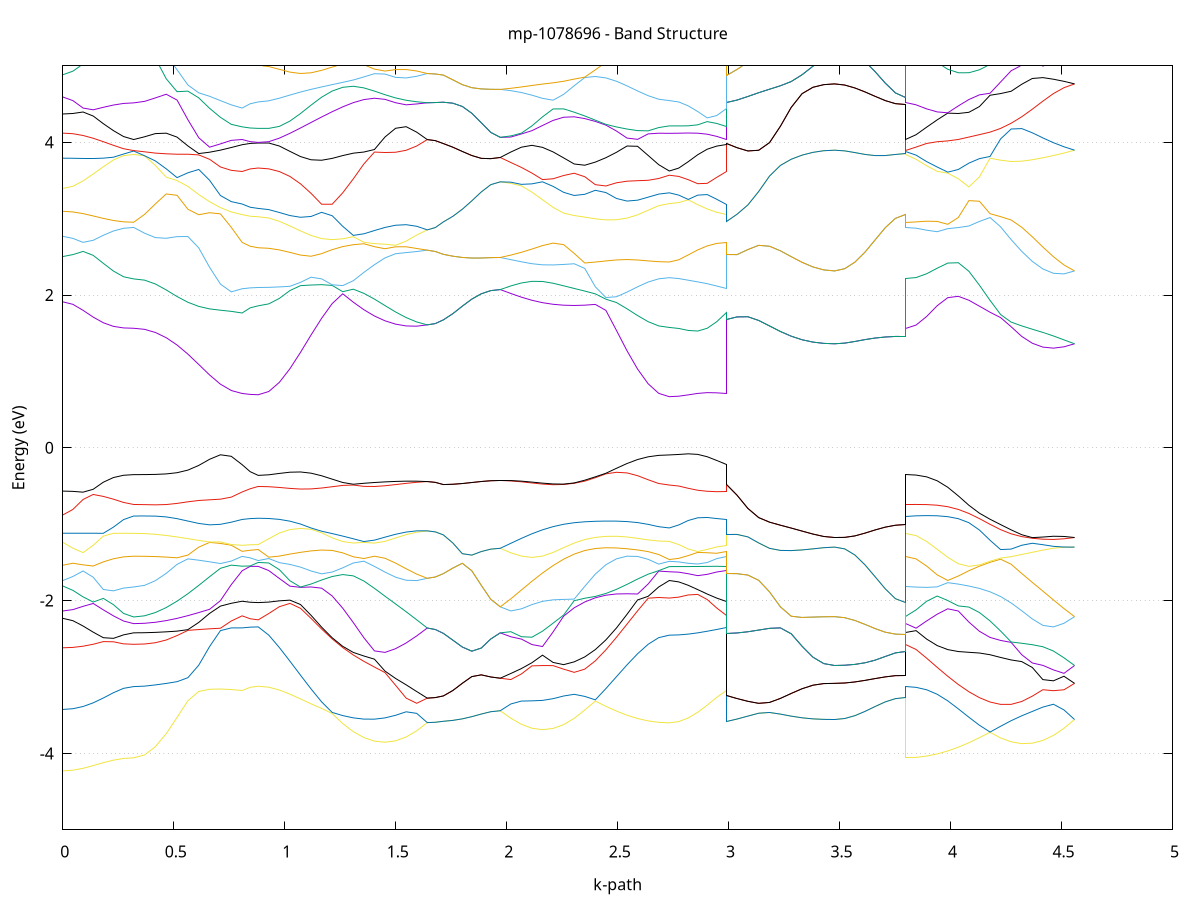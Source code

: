 set title 'mp-1078696 - Band Structure'
set xlabel 'k-path'
set ylabel 'Energy (eV)'
set grid y
set yrange [-5:5]
set terminal png size 800,600
set output 'mp-1078696_bands_gnuplot.png'
plot '-' using 1:2 with lines notitle, '-' using 1:2 with lines notitle, '-' using 1:2 with lines notitle, '-' using 1:2 with lines notitle, '-' using 1:2 with lines notitle, '-' using 1:2 with lines notitle, '-' using 1:2 with lines notitle, '-' using 1:2 with lines notitle, '-' using 1:2 with lines notitle, '-' using 1:2 with lines notitle, '-' using 1:2 with lines notitle, '-' using 1:2 with lines notitle, '-' using 1:2 with lines notitle, '-' using 1:2 with lines notitle, '-' using 1:2 with lines notitle, '-' using 1:2 with lines notitle, '-' using 1:2 with lines notitle, '-' using 1:2 with lines notitle, '-' using 1:2 with lines notitle, '-' using 1:2 with lines notitle, '-' using 1:2 with lines notitle, '-' using 1:2 with lines notitle, '-' using 1:2 with lines notitle, '-' using 1:2 with lines notitle, '-' using 1:2 with lines notitle, '-' using 1:2 with lines notitle, '-' using 1:2 with lines notitle, '-' using 1:2 with lines notitle, '-' using 1:2 with lines notitle, '-' using 1:2 with lines notitle, '-' using 1:2 with lines notitle, '-' using 1:2 with lines notitle, '-' using 1:2 with lines notitle, '-' using 1:2 with lines notitle, '-' using 1:2 with lines notitle, '-' using 1:2 with lines notitle, '-' using 1:2 with lines notitle, '-' using 1:2 with lines notitle, '-' using 1:2 with lines notitle, '-' using 1:2 with lines notitle, '-' using 1:2 with lines notitle, '-' using 1:2 with lines notitle, '-' using 1:2 with lines notitle, '-' using 1:2 with lines notitle, '-' using 1:2 with lines notitle, '-' using 1:2 with lines notitle, '-' using 1:2 with lines notitle, '-' using 1:2 with lines notitle, '-' using 1:2 with lines notitle, '-' using 1:2 with lines notitle, '-' using 1:2 with lines notitle, '-' using 1:2 with lines notitle, '-' using 1:2 with lines notitle, '-' using 1:2 with lines notitle, '-' using 1:2 with lines notitle, '-' using 1:2 with lines notitle, '-' using 1:2 with lines notitle, '-' using 1:2 with lines notitle, '-' using 1:2 with lines notitle, '-' using 1:2 with lines notitle, '-' using 1:2 with lines notitle, '-' using 1:2 with lines notitle, '-' using 1:2 with lines notitle, '-' using 1:2 with lines notitle, '-' using 1:2 with lines notitle, '-' using 1:2 with lines notitle, '-' using 1:2 with lines notitle, '-' using 1:2 with lines notitle, '-' using 1:2 with lines notitle, '-' using 1:2 with lines notitle, '-' using 1:2 with lines notitle, '-' using 1:2 with lines notitle, '-' using 1:2 with lines notitle, '-' using 1:2 with lines notitle, '-' using 1:2 with lines notitle, '-' using 1:2 with lines notitle, '-' using 1:2 with lines notitle, '-' using 1:2 with lines notitle, '-' using 1:2 with lines notitle, '-' using 1:2 with lines notitle
0.000000 -16.747679
0.045634 -16.747579
0.091267 -16.747279
0.136901 -16.746879
0.182535 -16.746479
0.228168 -16.745979
0.273802 -16.745679
0.319435 -16.745579
0.319435 -16.745579
0.368295 -16.745679
0.417154 -16.745679
0.466013 -16.745779
0.514873 -16.745879
0.563732 -16.745979
0.612591 -16.746079
0.661451 -16.746179
0.710310 -16.746179
0.759169 -16.746179
0.808029 -16.746279
0.808029 -16.746279
0.844289 -16.746179
0.880550 -16.746179
0.880550 -16.746179
0.928155 -16.745979
0.975760 -16.745479
1.023366 -16.744779
1.070971 -16.744279
1.118576 -16.743979
1.166182 -16.744379
1.213787 -16.745579
1.261392 -16.747679
1.308998 -16.750479
1.356603 -16.753679
1.404208 -16.756979
1.451814 -16.760179
1.499419 -16.762879
1.547024 -16.764879
1.594630 -16.765979
1.642235 -16.766179
1.642235 -16.766179
1.678495 -16.766179
1.714756 -16.766279
1.714756 -16.766279
1.757466 -16.766179
1.800176 -16.765979
1.842887 -16.765879
1.885597 -16.765779
1.928307 -16.765679
1.971017 -16.765679
1.971017 -16.765679
2.018623 -16.765379
2.066228 -16.764179
2.113833 -16.762079
2.161438 -16.759279
2.209044 -16.756079
2.256649 -16.752779
2.304254 -16.749579
2.351860 -16.746979
2.399465 -16.745179
2.447070 -16.744279
2.494676 -16.744279
2.542281 -16.744779
2.589886 -16.745579
2.637492 -16.746379
2.685097 -16.746979
2.732702 -16.747179
2.732702 -16.747179
2.775413 -16.747179
2.818123 -16.746979
2.860833 -16.746879
2.903543 -16.746579
2.946253 -16.746379
2.988964 -16.746279
2.988964 -16.766279
3.037823 -16.766779
3.086682 -16.767679
3.135542 -16.768879
3.184401 -16.770279
3.233260 -16.771679
3.282120 -16.772979
3.330979 -16.774179
3.379838 -16.775079
3.428698 -16.775579
3.477557 -16.775779
3.477557 -16.775779
3.523191 -16.775679
3.568824 -16.775579
3.614458 -16.775479
3.660092 -16.775279
3.705725 -16.775179
3.751359 -16.775079
3.796993 -16.774979
3.796993 -16.745579
3.844598 -16.745779
3.892203 -16.746479
3.939808 -16.747879
3.987414 -16.750179
4.035019 -16.753279
4.082624 -16.757079
4.130230 -16.761379
4.177835 -16.765679
4.225440 -16.769779
4.273046 -16.773479
4.320651 -16.776479
4.368256 -16.778579
4.415862 -16.779579
4.463467 -16.779579
4.511072 -16.778279
4.558678 -16.775779
e
0.000000 -16.700979
0.045634 -16.700979
0.091267 -16.700979
0.136901 -16.700979
0.182535 -16.700979
0.228168 -16.700979
0.273802 -16.700979
0.319435 -16.700979
0.319435 -16.700979
0.368295 -16.700879
0.417154 -16.700779
0.466013 -16.701379
0.514873 -16.702279
0.563732 -16.703179
0.612591 -16.704179
0.661451 -16.705079
0.710310 -16.705879
0.759169 -16.706479
0.808029 -16.706779
0.808029 -16.706779
0.844289 -16.706879
0.880550 -16.706879
0.880550 -16.706879
0.928155 -16.706779
0.975760 -16.706979
1.023366 -16.708479
1.070971 -16.711679
1.118576 -16.716279
1.166182 -16.721679
1.213787 -16.727679
1.261392 -16.733879
1.308998 -16.740079
1.356603 -16.746079
1.404208 -16.751479
1.451814 -16.756279
1.499419 -16.760279
1.547024 -16.763279
1.594630 -16.765279
1.642235 -16.766179
1.642235 -16.766179
1.678495 -16.766179
1.714756 -16.766279
1.714756 -16.766279
1.757466 -16.766179
1.800176 -16.765979
1.842887 -16.765879
1.885597 -16.765779
1.928307 -16.765679
1.971017 -16.765679
1.971017 -16.765679
2.018623 -16.764879
2.066228 -16.763079
2.113833 -16.760179
2.161438 -16.756379
2.209044 -16.751679
2.256649 -16.746279
2.304254 -16.740379
2.351860 -16.734179
2.399465 -16.727979
2.447070 -16.721979
2.494676 -16.716479
2.542281 -16.711879
2.589886 -16.708379
2.637492 -16.706679
2.685097 -16.706279
2.732702 -16.706379
2.732702 -16.706379
2.775413 -16.706379
2.818123 -16.706479
2.860833 -16.706479
2.903543 -16.706579
2.946253 -16.706679
2.988964 -16.706779
2.988964 -16.766279
3.037823 -16.766779
3.086682 -16.767679
3.135542 -16.768879
3.184401 -16.770279
3.233260 -16.771679
3.282120 -16.772979
3.330979 -16.774179
3.379838 -16.775079
3.428698 -16.775579
3.477557 -16.775779
3.477557 -16.775779
3.523191 -16.775679
3.568824 -16.775579
3.614458 -16.775479
3.660092 -16.775279
3.705725 -16.775179
3.751359 -16.775079
3.796993 -16.774979
3.796993 -16.700979
3.844598 -16.700879
3.892203 -16.700579
3.939808 -16.699679
3.987414 -16.697779
4.035019 -16.698579
4.082624 -16.704379
4.130230 -16.711979
4.177835 -16.720379
4.225440 -16.729079
4.273046 -16.737779
4.320651 -16.746179
4.368256 -16.753979
4.415862 -16.760979
4.463467 -16.767079
4.511072 -16.771979
4.558678 -16.775779
e
0.000000 -16.698379
0.045634 -16.698479
0.091267 -16.698679
0.136901 -16.699079
0.182535 -16.699479
0.228168 -16.699779
0.273802 -16.700079
0.319435 -16.700179
0.319435 -16.700179
0.368295 -16.700279
0.417154 -16.700679
0.466013 -16.700379
0.514873 -16.699879
0.563732 -16.699279
0.612591 -16.698579
0.661451 -16.697979
0.710310 -16.697379
0.759169 -16.696879
0.808029 -16.696579
0.808029 -16.696579
0.844289 -16.696479
0.880550 -16.696479
0.880550 -16.696479
0.928155 -16.696679
0.975760 -16.696579
1.023366 -16.695379
1.070971 -16.692479
1.118576 -16.688379
1.166182 -16.683579
1.213787 -16.681679
1.261392 -16.681879
1.308998 -16.681279
1.356603 -16.680279
1.404208 -16.678879
1.451814 -16.677179
1.499419 -16.675379
1.547024 -16.673479
1.594630 -16.671579
1.642235 -16.669579
1.642235 -16.669579
1.678495 -16.669579
1.714756 -16.669479
1.714756 -16.669479
1.757466 -16.669479
1.800176 -16.669479
1.842887 -16.669479
1.885597 -16.669479
1.928307 -16.669579
1.971017 -16.669579
1.971017 -16.669579
2.018623 -16.671579
2.066228 -16.673679
2.113833 -16.675679
2.161438 -16.677679
2.209044 -16.679479
2.256649 -16.680979
2.304254 -16.682079
2.351860 -16.682679
2.399465 -16.682479
2.447070 -16.682979
2.494676 -16.687779
2.542281 -16.691979
2.589886 -16.694979
2.637492 -16.696479
2.685097 -16.696679
2.732702 -16.696579
2.732702 -16.696579
2.775413 -16.696579
2.818123 -16.696579
2.860833 -16.696579
2.903543 -16.696579
2.946253 -16.696579
2.988964 -16.696579
2.988964 -16.669479
3.037823 -16.668879
3.086682 -16.667879
3.135542 -16.666679
3.184401 -16.665479
3.233260 -16.664379
3.282120 -16.663679
3.330979 -16.663379
3.379838 -16.663379
3.428698 -16.663479
3.477557 -16.663479
3.477557 -16.663479
3.523191 -16.663479
3.568824 -16.663379
3.614458 -16.663279
3.660092 -16.663179
3.705725 -16.663079
3.751359 -16.662979
3.796993 -16.662979
3.796993 -16.700179
3.844598 -16.699779
3.892203 -16.698579
3.939808 -16.697079
3.987414 -16.696379
4.035019 -16.694879
4.082624 -16.690979
4.130230 -16.686479
4.177835 -16.681779
4.225440 -16.677279
4.273046 -16.673279
4.320651 -16.669979
4.368256 -16.667479
4.415862 -16.665779
4.463467 -16.664679
4.511072 -16.663979
4.558678 -16.663479
e
0.000000 -16.668079
0.045634 -16.668079
0.091267 -16.668079
0.136901 -16.668179
0.182535 -16.668179
0.228168 -16.668279
0.273802 -16.668279
0.319435 -16.668279
0.319435 -16.668279
0.368295 -16.668579
0.417154 -16.669079
0.466013 -16.669579
0.514873 -16.669779
0.563732 -16.669879
0.612591 -16.669779
0.661451 -16.670679
0.710310 -16.671679
0.759169 -16.672379
0.808029 -16.672879
0.808029 -16.672879
0.844289 -16.672979
0.880550 -16.672979
0.880550 -16.672979
0.928155 -16.673479
0.975760 -16.674679
1.023366 -16.676279
1.070971 -16.677979
1.118576 -16.679679
1.166182 -16.680979
1.213787 -16.678579
1.261392 -16.673679
1.308998 -16.669179
1.356603 -16.665479
1.404208 -16.662979
1.451814 -16.662479
1.499419 -16.663779
1.547024 -16.665579
1.594630 -16.667579
1.642235 -16.669579
1.642235 -16.669579
1.678495 -16.669579
1.714756 -16.669479
1.714756 -16.669479
1.757466 -16.669479
1.800176 -16.669479
1.842887 -16.669479
1.885597 -16.669479
1.928307 -16.669579
1.971017 -16.669579
1.971017 -16.669579
2.018623 -16.667479
2.066228 -16.665379
2.113833 -16.663379
2.161438 -16.661879
2.209044 -16.662079
2.256649 -16.664679
2.304254 -16.668379
2.351860 -16.672879
2.399465 -16.677879
2.447070 -16.681579
2.494676 -16.680179
2.542281 -16.678379
2.589886 -16.676479
2.637492 -16.674779
2.685097 -16.673479
2.732702 -16.672979
2.732702 -16.672979
2.775413 -16.672979
2.818123 -16.672879
2.860833 -16.672879
2.903543 -16.672879
2.946253 -16.672879
2.988964 -16.672879
2.988964 -16.669479
3.037823 -16.668879
3.086682 -16.667879
3.135542 -16.666679
3.184401 -16.665479
3.233260 -16.664379
3.282120 -16.663679
3.330979 -16.663379
3.379838 -16.663379
3.428698 -16.663479
3.477557 -16.663479
3.477557 -16.663479
3.523191 -16.663479
3.568824 -16.663379
3.614458 -16.663279
3.660092 -16.663179
3.705725 -16.663079
3.751359 -16.662979
3.796993 -16.662979
3.796993 -16.668279
3.844598 -16.670079
3.892203 -16.673479
3.939808 -16.677479
3.987414 -16.680979
4.035019 -16.681979
4.082624 -16.680079
4.130230 -16.676779
4.177835 -16.673379
4.225440 -16.670079
4.273046 -16.667279
4.320651 -16.665179
4.368256 -16.663779
4.415862 -16.663079
4.463467 -16.662979
4.511072 -16.663079
4.558678 -16.663479
e
0.000000 -16.665279
0.045634 -16.665279
0.091267 -16.665279
0.136901 -16.665279
0.182535 -16.665279
0.228168 -16.665279
0.273802 -16.665279
0.319435 -16.665279
0.319435 -16.665279
0.368295 -16.665379
0.417154 -16.665879
0.466013 -16.666479
0.514873 -16.667379
0.563732 -16.668479
0.612591 -16.669579
0.661451 -16.669579
0.710310 -16.669279
0.759169 -16.669079
0.808029 -16.668879
0.808029 -16.668879
0.844289 -16.668879
0.880550 -16.668879
0.880550 -16.668879
0.928155 -16.668379
0.975760 -16.667079
1.023366 -16.665379
1.070971 -16.663179
1.118576 -16.660679
1.166182 -16.657779
1.213787 -16.654879
1.261392 -16.652679
1.308998 -16.654079
1.356603 -16.655579
1.404208 -16.656879
1.451814 -16.656979
1.499419 -16.655879
1.547024 -16.654679
1.594630 -16.653779
1.642235 -16.653079
1.642235 -16.653079
1.678495 -16.653079
1.714756 -16.653079
1.714756 -16.653079
1.757466 -16.653079
1.800176 -16.652979
1.842887 -16.652879
1.885597 -16.652879
1.928307 -16.652779
1.971017 -16.652779
1.971017 -16.652779
2.018623 -16.653479
2.066228 -16.654379
2.113833 -16.655579
2.161438 -16.656779
2.209044 -16.656979
2.256649 -16.655679
2.304254 -16.654079
2.351860 -16.652679
2.399465 -16.654979
2.447070 -16.657879
2.494676 -16.660679
2.542281 -16.663279
2.589886 -16.665379
2.637492 -16.667179
2.685097 -16.668379
2.732702 -16.668879
2.732702 -16.668879
2.775413 -16.668879
2.818123 -16.668879
2.860833 -16.668879
2.903543 -16.668879
2.946253 -16.668879
2.988964 -16.668879
2.988964 -16.653079
3.037823 -16.653379
3.086682 -16.653879
3.135542 -16.654479
3.184401 -16.654879
3.233260 -16.655079
3.282120 -16.654879
3.330979 -16.654379
3.379838 -16.653779
3.428698 -16.653279
3.477557 -16.653179
3.477557 -16.653179
3.523191 -16.653179
3.568824 -16.653279
3.614458 -16.653479
3.660092 -16.653579
3.705725 -16.653779
3.751359 -16.653879
3.796993 -16.653879
3.796993 -16.665279
3.844598 -16.663979
3.892203 -16.662279
3.939808 -16.660679
3.987414 -16.659079
4.035019 -16.657579
4.082624 -16.656179
4.130230 -16.655079
4.177835 -16.654179
4.225440 -16.653779
4.273046 -16.653779
4.320651 -16.653979
4.368256 -16.654079
4.415862 -16.653879
4.463467 -16.653679
4.511072 -16.653379
4.558678 -16.653179
e
0.000000 -16.663279
0.045634 -16.663179
0.091267 -16.663079
0.136901 -16.662879
0.182535 -16.662679
0.228168 -16.662479
0.273802 -16.662279
0.319435 -16.662279
0.319435 -16.662279
0.368295 -16.661679
0.417154 -16.660179
0.466013 -16.658179
0.514873 -16.655879
0.563732 -16.653679
0.612591 -16.651779
0.661451 -16.650779
0.710310 -16.650879
0.759169 -16.651279
0.808029 -16.651579
0.808029 -16.651579
0.844289 -16.651679
0.880550 -16.651679
0.880550 -16.651679
0.928155 -16.651579
0.975760 -16.651479
1.023366 -16.651179
1.070971 -16.650879
1.118576 -16.650779
1.166182 -16.650979
1.213787 -16.651579
1.261392 -16.652179
1.308998 -16.650479
1.356603 -16.650079
1.404208 -16.650379
1.451814 -16.650979
1.499419 -16.651479
1.547024 -16.651979
1.594630 -16.652479
1.642235 -16.653079
1.642235 -16.653079
1.678495 -16.653079
1.714756 -16.653079
1.714756 -16.653079
1.757466 -16.653079
1.800176 -16.652979
1.842887 -16.652879
1.885597 -16.652879
1.928307 -16.652779
1.971017 -16.652779
1.971017 -16.652779
2.018623 -16.652279
2.066228 -16.651879
2.113833 -16.651479
2.161438 -16.650979
2.209044 -16.650479
2.256649 -16.650279
2.304254 -16.650779
2.351860 -16.652479
2.399465 -16.651579
2.447070 -16.650979
2.494676 -16.650779
2.542281 -16.650879
2.589886 -16.651079
2.637492 -16.651279
2.685097 -16.651479
2.732702 -16.651479
2.732702 -16.651479
2.775413 -16.651479
2.818123 -16.651479
2.860833 -16.651579
2.903543 -16.651579
2.946253 -16.651579
2.988964 -16.651579
2.988964 -16.653079
3.037823 -16.653379
3.086682 -16.653879
3.135542 -16.654479
3.184401 -16.654879
3.233260 -16.655079
3.282120 -16.654879
3.330979 -16.654379
3.379838 -16.653779
3.428698 -16.653279
3.477557 -16.653179
3.477557 -16.653179
3.523191 -16.653179
3.568824 -16.653279
3.614458 -16.653479
3.660092 -16.653579
3.705725 -16.653779
3.751359 -16.653879
3.796993 -16.653879
3.796993 -16.662279
3.844598 -16.661979
3.892203 -16.661079
3.939808 -16.659679
3.987414 -16.658079
4.035019 -16.656379
4.082624 -16.654679
4.130230 -16.653279
4.177835 -16.652279
4.225440 -16.651979
4.273046 -16.652279
4.320651 -16.652679
4.368256 -16.652979
4.415862 -16.653179
4.463467 -16.653179
4.511072 -16.653079
4.558678 -16.653179
e
0.000000 -16.635979
0.045634 -16.636079
0.091267 -16.636379
0.136901 -16.636579
0.182535 -16.636879
0.228168 -16.637179
0.273802 -16.637379
0.319435 -16.637379
0.319435 -16.637379
0.368295 -16.638379
0.417154 -16.639979
0.466013 -16.641579
0.514873 -16.643179
0.563732 -16.644479
0.612591 -16.645379
0.661451 -16.645379
0.710310 -16.644479
0.759169 -16.643479
0.808029 -16.642879
0.808029 -16.642879
0.844289 -16.642879
0.880550 -16.642879
0.880550 -16.642879
0.928155 -16.642779
0.975760 -16.642779
1.023366 -16.642679
1.070971 -16.642479
1.118576 -16.642079
1.166182 -16.641379
1.213787 -16.642179
1.261392 -16.642979
1.308998 -16.642979
1.356603 -16.642079
1.404208 -16.640979
1.451814 -16.639979
1.499419 -16.639279
1.547024 -16.638879
1.594630 -16.638579
1.642235 -16.638279
1.642235 -16.638279
1.678495 -16.638279
1.714756 -16.638179
1.714756 -16.638179
1.757466 -16.638179
1.800176 -16.638179
1.842887 -16.638179
1.885597 -16.638179
1.928307 -16.638179
1.971017 -16.638179
1.971017 -16.638179
2.018623 -16.638579
2.066228 -16.638879
2.113833 -16.639379
2.161438 -16.640079
2.209044 -16.640979
2.256649 -16.642079
2.304254 -16.642779
2.351860 -16.642779
2.399465 -16.641979
2.447070 -16.640879
2.494676 -16.641479
2.542281 -16.641879
2.589886 -16.641979
2.637492 -16.642079
2.685097 -16.642179
2.732702 -16.642179
2.732702 -16.642179
2.775413 -16.642279
2.818123 -16.642279
2.860833 -16.642379
2.903543 -16.642579
2.946253 -16.642779
2.988964 -16.642879
2.988964 -16.638179
3.037823 -16.638079
3.086682 -16.637779
3.135542 -16.637379
3.184401 -16.637079
3.233260 -16.636879
3.282120 -16.636779
3.330979 -16.636679
3.379838 -16.636679
3.428698 -16.636679
3.477557 -16.636679
3.477557 -16.636679
3.523191 -16.636679
3.568824 -16.636679
3.614458 -16.636679
3.660092 -16.636579
3.705725 -16.636579
3.751359 -16.636579
3.796993 -16.636579
3.796993 -16.637379
3.844598 -16.637479
3.892203 -16.637779
3.939808 -16.639079
3.987414 -16.640379
4.035019 -16.641579
4.082624 -16.642779
4.130230 -16.643579
4.177835 -16.643779
4.225440 -16.643179
4.273046 -16.641879
4.320651 -16.640379
4.368256 -16.638979
4.415862 -16.637879
4.463467 -16.637179
4.511072 -16.636779
4.558678 -16.636679
e
0.000000 -16.635779
0.045634 -16.635679
0.091267 -16.635579
0.136901 -16.635579
0.182535 -16.635479
0.228168 -16.635479
0.273802 -16.635479
0.319435 -16.635479
0.319435 -16.635479
0.368295 -16.635379
0.417154 -16.635479
0.466013 -16.635579
0.514873 -16.635679
0.563732 -16.635779
0.612591 -16.635879
0.661451 -16.635979
0.710310 -16.635979
0.759169 -16.635979
0.808029 -16.635979
0.808029 -16.635979
0.844289 -16.635979
0.880550 -16.635979
0.880550 -16.635979
0.928155 -16.636179
0.975760 -16.636679
1.023366 -16.637579
1.070971 -16.638579
1.118576 -16.639779
1.166182 -16.640979
1.213787 -16.640179
1.261392 -16.638579
1.308998 -16.636879
1.356603 -16.635679
1.404208 -16.635579
1.451814 -16.636179
1.499419 -16.636779
1.547024 -16.637379
1.594630 -16.637879
1.642235 -16.638279
1.642235 -16.638279
1.678495 -16.638279
1.714756 -16.638179
1.714756 -16.638179
1.757466 -16.638179
1.800176 -16.638179
1.842887 -16.638179
1.885597 -16.638179
1.928307 -16.638179
1.971017 -16.638179
1.971017 -16.638179
2.018623 -16.637779
2.066228 -16.637279
2.113833 -16.636579
2.161438 -16.635879
2.209044 -16.635379
2.256649 -16.635479
2.304254 -16.636579
2.351860 -16.638179
2.399465 -16.639779
2.447070 -16.640879
2.494676 -16.639679
2.542281 -16.638479
2.589886 -16.637479
2.637492 -16.636579
2.685097 -16.636079
2.732702 -16.635879
2.732702 -16.635879
2.775413 -16.635979
2.818123 -16.635979
2.860833 -16.635979
2.903543 -16.635979
2.946253 -16.635979
2.988964 -16.635979
2.988964 -16.638179
3.037823 -16.638079
3.086682 -16.637779
3.135542 -16.637379
3.184401 -16.637079
3.233260 -16.636879
3.282120 -16.636779
3.330979 -16.636679
3.379838 -16.636679
3.428698 -16.636679
3.477557 -16.636679
3.477557 -16.636679
3.523191 -16.636679
3.568824 -16.636679
3.614458 -16.636679
3.660092 -16.636579
3.705725 -16.636579
3.751359 -16.636579
3.796993 -16.636579
3.796993 -16.635479
3.844598 -16.636579
3.892203 -16.637679
3.939808 -16.638079
3.987414 -16.638479
4.035019 -16.639079
4.082624 -16.639579
4.130230 -16.639979
4.177835 -16.639979
4.225440 -16.639779
4.273046 -16.639179
4.320651 -16.638479
4.368256 -16.637879
4.415862 -16.637379
4.463467 -16.637079
4.511072 -16.636779
4.558678 -16.636679
e
0.000000 -16.635379
0.045634 -16.635379
0.091267 -16.635379
0.136901 -16.635379
0.182535 -16.635379
0.228168 -16.635379
0.273802 -16.635379
0.319435 -16.635379
0.319435 -16.635379
0.368295 -16.634479
0.417154 -16.633079
0.466013 -16.631679
0.514873 -16.630379
0.563732 -16.629379
0.612591 -16.628579
0.661451 -16.627979
0.710310 -16.627679
0.759169 -16.627479
0.808029 -16.627379
0.808029 -16.627379
0.844289 -16.627279
0.880550 -16.627279
0.880550 -16.627279
0.928155 -16.627279
0.975760 -16.627179
1.023366 -16.626979
1.070971 -16.626779
1.118576 -16.626479
1.166182 -16.626079
1.213787 -16.625979
1.261392 -16.627279
1.308998 -16.627979
1.356603 -16.627379
1.404208 -16.625279
1.451814 -16.622379
1.499419 -16.619379
1.547024 -16.616879
1.594630 -16.615079
1.642235 -16.613979
1.642235 -16.613979
1.678495 -16.613979
1.714756 -16.613979
1.714756 -16.613979
1.757466 -16.613979
1.800176 -16.613979
1.842887 -16.613979
1.885597 -16.614079
1.928307 -16.614079
1.971017 -16.614079
1.971017 -16.614079
2.018623 -16.615079
2.066228 -16.616879
2.113833 -16.619479
2.161438 -16.622379
2.209044 -16.625279
2.256649 -16.627379
2.304254 -16.627879
2.351860 -16.627279
2.399465 -16.625979
2.447070 -16.626479
2.494676 -16.626979
2.542281 -16.627379
2.589886 -16.627679
2.637492 -16.627879
2.685097 -16.627979
2.732702 -16.627979
2.732702 -16.627979
2.775413 -16.627979
2.818123 -16.627879
2.860833 -16.627779
2.903543 -16.627679
2.946253 -16.627479
2.988964 -16.627379
2.988964 -16.613979
3.037823 -16.613879
3.086682 -16.613779
3.135542 -16.613579
3.184401 -16.613279
3.233260 -16.613079
3.282120 -16.612779
3.330979 -16.612579
3.379838 -16.612379
3.428698 -16.612279
3.477557 -16.612179
3.477557 -16.612179
3.523191 -16.612179
3.568824 -16.612179
3.614458 -16.612179
3.660092 -16.612179
3.705725 -16.612179
3.751359 -16.612179
3.796993 -16.612179
3.796993 -16.635379
3.844598 -16.634279
3.892203 -16.633079
3.939808 -16.631879
3.987414 -16.630579
4.035019 -16.629279
4.082624 -16.627979
4.130230 -16.626579
4.177835 -16.625179
4.225440 -16.623679
4.273046 -16.622079
4.320651 -16.620279
4.368256 -16.618279
4.415862 -16.616279
4.463467 -16.614479
4.511072 -16.613079
4.558678 -16.612179
e
0.000000 -16.621379
0.045634 -16.621379
0.091267 -16.621379
0.136901 -16.621379
0.182535 -16.621379
0.228168 -16.621379
0.273802 -16.621379
0.319435 -16.621379
0.319435 -16.621379
0.368295 -16.621279
0.417154 -16.621079
0.466013 -16.620679
0.514873 -16.620179
0.563732 -16.619679
0.612591 -16.619279
0.661451 -16.618779
0.710310 -16.618479
0.759169 -16.618179
0.808029 -16.618079
0.808029 -16.618079
0.844289 -16.618079
0.880550 -16.617979
0.880550 -16.617979
0.928155 -16.618279
0.975760 -16.618879
1.023366 -16.619979
1.070971 -16.621379
1.118576 -16.622879
1.166182 -16.624479
1.213787 -16.625479
1.261392 -16.624679
1.308998 -16.623479
1.356603 -16.621779
1.404208 -16.619879
1.451814 -16.617879
1.499419 -16.615979
1.547024 -16.614579
1.594630 -16.613879
1.642235 -16.613979
1.642235 -16.613979
1.678495 -16.613979
1.714756 -16.613979
1.714756 -16.613979
1.757466 -16.613979
1.800176 -16.613979
1.842887 -16.613979
1.885597 -16.614079
1.928307 -16.614079
1.971017 -16.614079
1.971017 -16.614079
2.018623 -16.613879
2.066228 -16.614579
2.113833 -16.615979
2.161438 -16.617879
2.209044 -16.619979
2.256649 -16.621879
2.304254 -16.623579
2.351860 -16.624879
2.399465 -16.625879
2.447070 -16.624479
2.494676 -16.622879
2.542281 -16.621379
2.589886 -16.619979
2.637492 -16.618979
2.685097 -16.618279
2.732702 -16.618079
2.732702 -16.618079
2.775413 -16.618079
2.818123 -16.618079
2.860833 -16.618079
2.903543 -16.618079
2.946253 -16.618079
2.988964 -16.618079
2.988964 -16.613979
3.037823 -16.613879
3.086682 -16.613779
3.135542 -16.613579
3.184401 -16.613279
3.233260 -16.613079
3.282120 -16.612779
3.330979 -16.612579
3.379838 -16.612379
3.428698 -16.612279
3.477557 -16.612179
3.477557 -16.612179
3.523191 -16.612179
3.568824 -16.612179
3.614458 -16.612179
3.660092 -16.612179
3.705725 -16.612179
3.751359 -16.612179
3.796993 -16.612179
3.796993 -16.621379
3.844598 -16.621479
3.892203 -16.621679
3.939808 -16.621879
3.987414 -16.622179
4.035019 -16.622279
4.082624 -16.622279
4.130230 -16.621979
4.177835 -16.621279
4.225440 -16.620279
4.273046 -16.618779
4.320651 -16.617079
4.368256 -16.615279
4.415862 -16.613679
4.463467 -16.612579
4.511072 -16.612079
4.558678 -16.612179
e
0.000000 -16.513179
0.045634 -16.513179
0.091267 -16.513179
0.136901 -16.513179
0.182535 -16.513179
0.228168 -16.513179
0.273802 -16.513179
0.319435 -16.513179
0.319435 -16.513179
0.368295 -16.512479
0.417154 -16.510379
0.466013 -16.507079
0.514873 -16.502579
0.563732 -16.497079
0.612591 -16.490779
0.661451 -16.483979
0.710310 -16.477079
0.759169 -16.470279
0.808029 -16.464679
0.808029 -16.464679
0.844289 -16.463579
0.880550 -16.463179
0.880550 -16.463179
0.928155 -16.462979
0.975760 -16.462279
1.023366 -16.461279
1.070971 -16.460279
1.118576 -16.459679
1.166182 -16.459579
1.213787 -16.460379
1.261392 -16.461879
1.308998 -16.463979
1.356603 -16.466279
1.404208 -16.468679
1.451814 -16.470779
1.499419 -16.472479
1.547024 -16.473579
1.594630 -16.473879
1.642235 -16.473279
1.642235 -16.473279
1.678495 -16.473379
1.714756 -16.473679
1.714756 -16.473679
1.757466 -16.473779
1.800176 -16.473879
1.842887 -16.474079
1.885597 -16.474179
1.928307 -16.474279
1.971017 -16.474279
1.971017 -16.474279
2.018623 -16.474779
2.066228 -16.474479
2.113833 -16.473279
2.161438 -16.471579
2.209044 -16.469279
2.256649 -16.466779
2.304254 -16.464379
2.351860 -16.462179
2.399465 -16.460479
2.447070 -16.459579
2.494676 -16.459479
2.542281 -16.460079
2.589886 -16.460979
2.637492 -16.461879
2.685097 -16.462579
2.732702 -16.462879
2.732702 -16.462879
2.775413 -16.462879
2.818123 -16.463079
2.860833 -16.463379
2.903543 -16.463779
2.946253 -16.464279
2.988964 -16.464679
2.988964 -16.473679
3.037823 -16.475479
3.086682 -16.478379
3.135542 -16.482179
3.184401 -16.486379
3.233260 -16.490479
3.282120 -16.494379
3.330979 -16.497679
3.379838 -16.500079
3.428698 -16.501679
3.477557 -16.502179
3.477557 -16.502179
3.523191 -16.502279
3.568824 -16.502379
3.614458 -16.502579
3.660092 -16.502779
3.705725 -16.502979
3.751359 -16.503179
3.796993 -16.503179
3.796993 -16.513179
3.844598 -16.512979
3.892203 -16.512579
3.939808 -16.511879
3.987414 -16.511179
4.035019 -16.510579
4.082624 -16.510179
4.130230 -16.510079
4.177835 -16.510179
4.225440 -16.510479
4.273046 -16.510779
4.320651 -16.510779
4.368256 -16.510479
4.415862 -16.509579
4.463467 -16.507979
4.511072 -16.505579
4.558678 -16.502179
e
0.000000 -16.424479
0.045634 -16.424479
0.091267 -16.424479
0.136901 -16.424479
0.182535 -16.424479
0.228168 -16.424379
0.273802 -16.424379
0.319435 -16.424379
0.319435 -16.424379
0.368295 -16.424579
0.417154 -16.425279
0.466013 -16.426479
0.514873 -16.428179
0.563732 -16.430379
0.612591 -16.433279
0.661451 -16.436879
0.710310 -16.441079
0.759169 -16.445779
0.808029 -16.450179
0.808029 -16.450179
0.844289 -16.451179
0.880550 -16.451479
0.880550 -16.451479
0.928155 -16.451079
0.975760 -16.450079
1.023366 -16.448379
1.070971 -16.446379
1.118576 -16.444479
1.166182 -16.443279
1.213787 -16.443479
1.261392 -16.445679
1.308998 -16.449379
1.356603 -16.453779
1.404208 -16.458379
1.451814 -16.462679
1.499419 -16.466479
1.547024 -16.469579
1.594630 -16.471879
1.642235 -16.473279
1.642235 -16.473279
1.678495 -16.473379
1.714756 -16.473679
1.714756 -16.473679
1.757466 -16.473779
1.800176 -16.473879
1.842887 -16.474079
1.885597 -16.474179
1.928307 -16.474279
1.971017 -16.474279
1.971017 -16.474279
2.018623 -16.472879
2.066228 -16.470579
2.113833 -16.467479
2.161438 -16.463579
2.209044 -16.459179
2.256649 -16.454479
2.304254 -16.449879
2.351860 -16.445979
2.399465 -16.443579
2.447070 -16.443179
2.494676 -16.444479
2.542281 -16.446379
2.589886 -16.448379
2.637492 -16.450079
2.685097 -16.451179
2.732702 -16.451479
2.732702 -16.451479
2.775413 -16.451479
2.818123 -16.451379
2.860833 -16.451179
2.903543 -16.450879
2.946253 -16.450579
2.988964 -16.450179
2.988964 -16.473679
3.037823 -16.475479
3.086682 -16.478379
3.135542 -16.482179
3.184401 -16.486379
3.233260 -16.490479
3.282120 -16.494379
3.330979 -16.497679
3.379838 -16.500079
3.428698 -16.501679
3.477557 -16.502179
3.477557 -16.502179
3.523191 -16.502279
3.568824 -16.502379
3.614458 -16.502579
3.660092 -16.502779
3.705725 -16.502979
3.751359 -16.503179
3.796993 -16.503179
3.796993 -16.424379
3.844598 -16.423979
3.892203 -16.422779
3.939808 -16.421279
3.987414 -16.420679
4.035019 -16.423779
4.082624 -16.430179
4.130230 -16.437979
4.177835 -16.446379
4.225440 -16.455079
4.273046 -16.463579
4.320651 -16.471779
4.368256 -16.479479
4.415862 -16.486479
4.463467 -16.492679
4.511072 -16.497879
4.558678 -16.502179
e
0.000000 -16.415879
0.045634 -16.415879
0.091267 -16.415879
0.136901 -16.415879
0.182535 -16.415879
0.228168 -16.415879
0.273802 -16.415879
0.319435 -16.415879
0.319435 -16.415879
0.368295 -16.415979
0.417154 -16.416379
0.466013 -16.416879
0.514873 -16.417579
0.563732 -16.418179
0.612591 -16.418779
0.661451 -16.419279
0.710310 -16.419679
0.759169 -16.419979
0.808029 -16.420179
0.808029 -16.420179
0.844289 -16.420179
0.880550 -16.420179
0.880550 -16.420179
0.928155 -16.420279
0.975760 -16.420579
1.023366 -16.420979
1.070971 -16.421279
1.118576 -16.421379
1.166182 -16.422679
1.213787 -16.424779
1.261392 -16.425579
1.308998 -16.425279
1.356603 -16.424679
1.404208 -16.424179
1.451814 -16.423779
1.499419 -16.423479
1.547024 -16.423279
1.594630 -16.422879
1.642235 -16.422479
1.642235 -16.422479
1.678495 -16.422479
1.714756 -16.422379
1.714756 -16.422379
1.757466 -16.422379
1.800176 -16.422379
1.842887 -16.422379
1.885597 -16.422379
1.928307 -16.422379
1.971017 -16.422379
1.971017 -16.422379
2.018623 -16.422879
2.066228 -16.423179
2.113833 -16.423479
2.161438 -16.423779
2.209044 -16.424279
2.256649 -16.424879
2.304254 -16.425579
2.351860 -16.425979
2.399465 -16.425479
2.447070 -16.423379
2.494676 -16.421279
2.542281 -16.421179
2.589886 -16.420879
2.637492 -16.420579
2.685097 -16.420279
2.732702 -16.420179
2.732702 -16.420179
2.775413 -16.420179
2.818123 -16.420179
2.860833 -16.420179
2.903543 -16.420179
2.946253 -16.420179
2.988964 -16.420179
2.988964 -16.422379
3.037823 -16.422179
3.086682 -16.421979
3.135542 -16.421979
3.184401 -16.422279
3.233260 -16.422779
3.282120 -16.423379
3.330979 -16.423979
3.379838 -16.424479
3.428698 -16.424779
3.477557 -16.424879
3.477557 -16.424879
3.523191 -16.424879
3.568824 -16.424879
3.614458 -16.424879
3.660092 -16.424879
3.705725 -16.424879
3.751359 -16.424979
3.796993 -16.424979
3.796993 -16.415879
3.844598 -16.415979
3.892203 -16.416279
3.939808 -16.416579
3.987414 -16.416979
4.035019 -16.417479
4.082624 -16.418179
4.130230 -16.419179
4.177835 -16.420479
4.225440 -16.421779
4.273046 -16.423079
4.320651 -16.424179
4.368256 -16.424979
4.415862 -16.425479
4.463467 -16.425579
4.511072 -16.425379
4.558678 -16.424879
e
0.000000 -16.406279
0.045634 -16.406179
0.091267 -16.406079
0.136901 -16.405979
0.182535 -16.405779
0.228168 -16.405579
0.273802 -16.405479
0.319435 -16.405379
0.319435 -16.405379
0.368295 -16.406579
0.417154 -16.408079
0.466013 -16.409379
0.514873 -16.410279
0.563732 -16.410879
0.612591 -16.411179
0.661451 -16.411079
0.710310 -16.410679
0.759169 -16.409979
0.808029 -16.409079
0.808029 -16.409079
0.844289 -16.408879
0.880550 -16.408779
0.880550 -16.408779
0.928155 -16.409579
0.975760 -16.411379
1.023366 -16.413779
1.070971 -16.416679
1.118576 -16.419779
1.166182 -16.421179
1.213787 -16.420579
1.261392 -16.419779
1.308998 -16.419079
1.356603 -16.418779
1.404208 -16.418879
1.451814 -16.419379
1.499419 -16.420179
1.547024 -16.421079
1.594630 -16.421879
1.642235 -16.422479
1.642235 -16.422479
1.678495 -16.422479
1.714756 -16.422379
1.714756 -16.422379
1.757466 -16.422379
1.800176 -16.422379
1.842887 -16.422379
1.885597 -16.422379
1.928307 -16.422379
1.971017 -16.422379
1.971017 -16.422379
2.018623 -16.421779
2.066228 -16.420979
2.113833 -16.420079
2.161438 -16.419279
2.209044 -16.418679
2.256649 -16.418479
2.304254 -16.418879
2.351860 -16.419579
2.399465 -16.420379
2.447070 -16.420979
2.494676 -16.420379
2.542281 -16.417279
2.589886 -16.414279
2.637492 -16.411879
2.685097 -16.409879
2.732702 -16.408579
2.732702 -16.408579
2.775413 -16.408679
2.818123 -16.408679
2.860833 -16.408779
2.903543 -16.408879
2.946253 -16.408979
2.988964 -16.409079
2.988964 -16.422379
3.037823 -16.422179
3.086682 -16.421979
3.135542 -16.421979
3.184401 -16.422279
3.233260 -16.422779
3.282120 -16.423379
3.330979 -16.423979
3.379838 -16.424479
3.428698 -16.424779
3.477557 -16.424879
3.477557 -16.424879
3.523191 -16.424879
3.568824 -16.424879
3.614458 -16.424879
3.660092 -16.424879
3.705725 -16.424879
3.751359 -16.424979
3.796993 -16.424979
3.796993 -16.405379
3.844598 -16.405479
3.892203 -16.405779
3.939808 -16.406179
3.987414 -16.407779
4.035019 -16.409079
4.082624 -16.409779
4.130230 -16.410979
4.177835 -16.412479
4.225440 -16.414179
4.273046 -16.415979
4.320651 -16.417779
4.368256 -16.419579
4.415862 -16.421279
4.463467 -16.422779
4.511072 -16.423979
4.558678 -16.424879
e
0.000000 -16.403579
0.045634 -16.403679
0.091267 -16.403679
0.136901 -16.403779
0.182535 -16.403879
0.228168 -16.403879
0.273802 -16.403979
0.319435 -16.403979
0.319435 -16.403979
0.368295 -16.402579
0.417154 -16.402179
0.466013 -16.403279
0.514873 -16.404379
0.563732 -16.405479
0.612591 -16.406379
0.661451 -16.407179
0.710310 -16.407779
0.759169 -16.408279
0.808029 -16.408579
0.808029 -16.408579
0.844289 -16.408579
0.880550 -16.408579
0.880550 -16.408579
0.928155 -16.408479
0.975760 -16.407679
1.023366 -16.406379
1.070971 -16.404479
1.118576 -16.402079
1.166182 -16.399179
1.213787 -16.395779
1.261392 -16.392679
1.308998 -16.395079
1.356603 -16.396779
1.404208 -16.397679
1.451814 -16.397679
1.499419 -16.397079
1.547024 -16.396079
1.594630 -16.394979
1.642235 -16.393779
1.642235 -16.393779
1.678495 -16.393879
1.714756 -16.393979
1.714756 -16.393979
1.757466 -16.393879
1.800176 -16.393879
1.842887 -16.393879
1.885597 -16.393879
1.928307 -16.393879
1.971017 -16.393879
1.971017 -16.393879
2.018623 -16.394979
2.066228 -16.396079
2.113833 -16.397079
2.161438 -16.397679
2.209044 -16.397679
2.256649 -16.396779
2.304254 -16.395079
2.351860 -16.392679
2.399465 -16.395779
2.447070 -16.399179
2.494676 -16.402079
2.542281 -16.404479
2.589886 -16.406279
2.637492 -16.407579
2.685097 -16.408379
2.732702 -16.408579
2.732702 -16.408579
2.775413 -16.408579
2.818123 -16.408579
2.860833 -16.408579
2.903543 -16.408579
2.946253 -16.408579
2.988964 -16.408579
2.988964 -16.393979
3.037823 -16.394479
3.086682 -16.394879
3.135542 -16.394879
3.184401 -16.394579
3.233260 -16.393879
3.282120 -16.393079
3.330979 -16.392279
3.379838 -16.391679
3.428698 -16.391179
3.477557 -16.391079
3.477557 -16.391079
3.523191 -16.391079
3.568824 -16.391079
3.614458 -16.390979
3.660092 -16.390979
3.705725 -16.390879
3.751359 -16.390879
3.796993 -16.390879
3.796993 -16.403979
3.844598 -16.404079
3.892203 -16.404279
3.939808 -16.404879
3.987414 -16.406479
4.035019 -16.406479
4.082624 -16.406579
4.130230 -16.405979
4.177835 -16.404779
4.225440 -16.403079
4.273046 -16.401079
4.320651 -16.399179
4.368256 -16.397179
4.415862 -16.395379
4.463467 -16.393779
4.511072 -16.392279
4.558678 -16.391079
e
0.000000 -16.400779
0.045634 -16.400779
0.091267 -16.400779
0.136901 -16.400679
0.182535 -16.400679
0.228168 -16.400679
0.273802 -16.400679
0.319435 -16.400679
0.319435 -16.400679
0.368295 -16.401179
0.417154 -16.400479
0.466013 -16.398279
0.514873 -16.396479
0.563732 -16.396479
0.612591 -16.398279
0.661451 -16.400479
0.710310 -16.402779
0.759169 -16.404779
0.808029 -16.406479
0.808029 -16.406479
0.844289 -16.406679
0.880550 -16.406879
0.880550 -16.406879
0.928155 -16.405979
0.975760 -16.404579
1.023366 -16.402779
1.070971 -16.400679
1.118576 -16.398079
1.166182 -16.395079
1.213787 -16.391979
1.261392 -16.391979
1.308998 -16.389479
1.356603 -16.390279
1.404208 -16.390879
1.451814 -16.391279
1.499419 -16.391579
1.547024 -16.392079
1.594630 -16.392779
1.642235 -16.393779
1.642235 -16.393779
1.678495 -16.393879
1.714756 -16.393979
1.714756 -16.393979
1.757466 -16.393879
1.800176 -16.393879
1.842887 -16.393879
1.885597 -16.393879
1.928307 -16.393879
1.971017 -16.393879
1.971017 -16.393879
2.018623 -16.392879
2.066228 -16.392179
2.113833 -16.391679
2.161438 -16.391379
2.209044 -16.390979
2.256649 -16.390379
2.304254 -16.389579
2.351860 -16.391979
2.399465 -16.392179
2.447070 -16.395379
2.494676 -16.398379
2.542281 -16.400979
2.589886 -16.403179
2.637492 -16.405079
2.685097 -16.406579
2.732702 -16.407679
2.732702 -16.407679
2.775413 -16.407679
2.818123 -16.407479
2.860833 -16.407279
2.903543 -16.406979
2.946253 -16.406679
2.988964 -16.406479
2.988964 -16.393979
3.037823 -16.394479
3.086682 -16.394879
3.135542 -16.394879
3.184401 -16.394579
3.233260 -16.393879
3.282120 -16.393079
3.330979 -16.392279
3.379838 -16.391679
3.428698 -16.391179
3.477557 -16.391079
3.477557 -16.391079
3.523191 -16.391079
3.568824 -16.391079
3.614458 -16.390979
3.660092 -16.390979
3.705725 -16.390879
3.751359 -16.390879
3.796993 -16.390879
3.796993 -16.400679
3.844598 -16.400579
3.892203 -16.400179
3.939808 -16.403779
3.987414 -16.405779
4.035019 -16.406379
4.082624 -16.404279
4.130230 -16.400779
4.177835 -16.397179
4.225440 -16.394079
4.273046 -16.391679
4.320651 -16.390179
4.368256 -16.389379
4.415862 -16.389179
4.463467 -16.389479
4.511072 -16.390179
4.558678 -16.391079
e
0.000000 -16.394679
0.045634 -16.394679
0.091267 -16.394679
0.136901 -16.394679
0.182535 -16.394779
0.228168 -16.394779
0.273802 -16.394779
0.319435 -16.394779
0.319435 -16.394779
0.368295 -16.394079
0.417154 -16.392579
0.466013 -16.390579
0.514873 -16.389979
0.563732 -16.389879
0.612591 -16.387879
0.661451 -16.385279
0.710310 -16.382579
0.759169 -16.379979
0.808029 -16.377479
0.808029 -16.377479
0.844289 -16.376779
0.880550 -16.376179
0.880550 -16.376179
0.928155 -16.376379
0.975760 -16.376779
1.023366 -16.377779
1.070971 -16.379679
1.118576 -16.382779
1.166182 -16.386079
1.213787 -16.389479
1.261392 -16.389579
1.308998 -16.388679
1.356603 -16.385879
1.404208 -16.384079
1.451814 -16.384079
1.499419 -16.384379
1.547024 -16.384479
1.594630 -16.384379
1.642235 -16.384079
1.642235 -16.384079
1.678495 -16.383979
1.714756 -16.383679
1.714756 -16.383679
1.757466 -16.383779
1.800176 -16.383879
1.842887 -16.383979
1.885597 -16.383979
1.928307 -16.383979
1.971017 -16.384079
1.971017 -16.384079
2.018623 -16.384379
2.066228 -16.384579
2.113833 -16.384479
2.161438 -16.384279
2.209044 -16.384079
2.256649 -16.385779
2.304254 -16.388679
2.351860 -16.389679
2.399465 -16.389479
2.447070 -16.386079
2.494676 -16.382779
2.542281 -16.379679
2.589886 -16.377779
2.637492 -16.376879
2.685097 -16.376379
2.732702 -16.376279
2.732702 -16.376279
2.775413 -16.376379
2.818123 -16.376479
2.860833 -16.376679
2.903543 -16.376979
2.946253 -16.377279
2.988964 -16.377479
2.988964 -16.383679
3.037823 -16.382179
3.086682 -16.379979
3.135542 -16.377479
3.184401 -16.374879
3.233260 -16.372479
3.282120 -16.370279
3.330979 -16.368379
3.379838 -16.367079
3.428698 -16.366179
3.477557 -16.365879
3.477557 -16.365879
3.523191 -16.365879
3.568824 -16.365879
3.614458 -16.365879
3.660092 -16.365879
3.705725 -16.365879
3.751359 -16.365879
3.796993 -16.365879
3.796993 -16.394779
3.844598 -16.396179
3.892203 -16.399579
3.939808 -16.399179
3.987414 -16.397479
4.035019 -16.395379
4.082624 -16.392779
4.130230 -16.389679
4.177835 -16.386179
4.225440 -16.382379
4.273046 -16.378279
4.320651 -16.374279
4.368256 -16.370579
4.415862 -16.367779
4.463467 -16.366479
4.511072 -16.365979
4.558678 -16.365879
e
0.000000 -16.385079
0.045634 -16.384979
0.091267 -16.384879
0.136901 -16.384779
0.182535 -16.384679
0.228168 -16.384579
0.273802 -16.384479
0.319435 -16.384479
0.319435 -16.384479
0.368295 -16.385079
0.417154 -16.386579
0.466013 -16.388479
0.514873 -16.388279
0.563732 -16.385879
0.612591 -16.383479
0.661451 -16.380979
0.710310 -16.378679
0.759169 -16.376379
0.808029 -16.374679
0.808029 -16.374679
0.844289 -16.375379
0.880550 -16.375879
0.880550 -16.375879
0.928155 -16.375979
0.975760 -16.376079
1.023366 -16.377179
1.070971 -16.379379
1.118576 -16.381279
1.166182 -16.383279
1.213787 -16.385079
1.261392 -16.386079
1.308998 -16.385179
1.356603 -16.384179
1.404208 -16.383879
1.451814 -16.383179
1.499419 -16.382979
1.547024 -16.383179
1.594630 -16.383579
1.642235 -16.384079
1.642235 -16.384079
1.678495 -16.383979
1.714756 -16.383679
1.714756 -16.383679
1.757466 -16.383779
1.800176 -16.383879
1.842887 -16.383979
1.885597 -16.383979
1.928307 -16.383979
1.971017 -16.384079
1.971017 -16.384079
2.018623 -16.383579
2.066228 -16.383079
2.113833 -16.382879
2.161438 -16.383079
2.209044 -16.383979
2.256649 -16.384379
2.304254 -16.385479
2.351860 -16.386379
2.399465 -16.385279
2.447070 -16.383379
2.494676 -16.381279
2.542281 -16.379379
2.589886 -16.377079
2.637492 -16.375479
2.685097 -16.375079
2.732702 -16.374979
2.732702 -16.374979
2.775413 -16.374979
2.818123 -16.374979
2.860833 -16.374879
2.903543 -16.374879
2.946253 -16.374779
2.988964 -16.374679
2.988964 -16.383679
3.037823 -16.382179
3.086682 -16.379979
3.135542 -16.377479
3.184401 -16.374879
3.233260 -16.372479
3.282120 -16.370279
3.330979 -16.368379
3.379838 -16.367079
3.428698 -16.366179
3.477557 -16.365879
3.477557 -16.365879
3.523191 -16.365879
3.568824 -16.365879
3.614458 -16.365879
3.660092 -16.365879
3.705725 -16.365879
3.751359 -16.365879
3.796993 -16.365879
3.796993 -16.384479
3.844598 -16.383779
3.892203 -16.382279
3.939808 -16.380779
3.987414 -16.379279
4.035019 -16.377979
4.082624 -16.376579
4.130230 -16.375179
4.177835 -16.373379
4.225440 -16.371279
4.273046 -16.368879
4.320651 -16.366479
4.368256 -16.366179
4.415862 -16.366079
4.463467 -16.365979
4.511072 -16.365879
4.558678 -16.365879
e
0.000000 -16.373379
0.045634 -16.373479
0.091267 -16.373579
0.136901 -16.373779
0.182535 -16.373979
0.228168 -16.374179
0.273802 -16.374279
0.319435 -16.374379
0.319435 -16.374379
0.368295 -16.373979
0.417154 -16.373079
0.466013 -16.371979
0.514873 -16.371179
0.563732 -16.370579
0.612591 -16.370479
0.661451 -16.370779
0.710310 -16.371579
0.759169 -16.372879
0.808029 -16.374279
0.808029 -16.374279
0.844289 -16.373579
0.880550 -16.373179
0.880550 -16.373179
0.928155 -16.373379
0.975760 -16.374079
1.023366 -16.374879
1.070971 -16.374979
1.118576 -16.375179
1.166182 -16.375379
1.213787 -16.375379
1.261392 -16.374979
1.308998 -16.373679
1.356603 -16.371279
1.404208 -16.368179
1.451814 -16.365279
1.499419 -16.362579
1.547024 -16.360279
1.594630 -16.358779
1.642235 -16.358179
1.642235 -16.358179
1.678495 -16.358179
1.714756 -16.358179
1.714756 -16.358179
1.757466 -16.358179
1.800176 -16.358179
1.842887 -16.358179
1.885597 -16.358179
1.928307 -16.358179
1.971017 -16.358179
1.971017 -16.358179
2.018623 -16.358779
2.066228 -16.360279
2.113833 -16.362479
2.161438 -16.365179
2.209044 -16.368179
2.256649 -16.371279
2.304254 -16.373779
2.351860 -16.375079
2.399465 -16.375479
2.447070 -16.375479
2.494676 -16.375279
2.542281 -16.375079
2.589886 -16.374579
2.637492 -16.373979
2.685097 -16.373379
2.732702 -16.373179
2.732702 -16.373179
2.775413 -16.373279
2.818123 -16.373379
2.860833 -16.373579
2.903543 -16.373779
2.946253 -16.374079
2.988964 -16.374279
2.988964 -16.358179
3.037823 -16.358179
3.086682 -16.358279
3.135542 -16.358379
3.184401 -16.358479
3.233260 -16.358679
3.282120 -16.358879
3.330979 -16.359079
3.379838 -16.359179
3.428698 -16.359279
3.477557 -16.359379
3.477557 -16.359379
3.523191 -16.359379
3.568824 -16.359379
3.614458 -16.359379
3.660092 -16.359379
3.705725 -16.359379
3.751359 -16.359379
3.796993 -16.359379
3.796993 -16.374379
3.844598 -16.374179
3.892203 -16.373679
3.939808 -16.372879
3.987414 -16.371979
4.035019 -16.370979
4.082624 -16.369879
4.130230 -16.368879
4.177835 -16.367979
4.225440 -16.367179
4.273046 -16.366379
4.320651 -16.365779
4.368256 -16.365079
4.415862 -16.363979
4.463467 -16.362179
4.511072 -16.360479
4.558678 -16.359379
e
0.000000 -16.362579
0.045634 -16.362579
0.091267 -16.362579
0.136901 -16.362579
0.182535 -16.362579
0.228168 -16.362579
0.273802 -16.362579
0.319435 -16.362579
0.319435 -16.362579
0.368295 -16.362679
0.417154 -16.362879
0.466013 -16.363279
0.514873 -16.363879
0.563732 -16.364679
0.612591 -16.365679
0.661451 -16.366879
0.710310 -16.368279
0.759169 -16.369879
0.808029 -16.371579
0.808029 -16.371579
0.844289 -16.372179
0.880550 -16.372579
0.880550 -16.372579
0.928155 -16.372979
0.975760 -16.373979
1.023366 -16.374479
1.070971 -16.374879
1.118576 -16.374679
1.166182 -16.374279
1.213787 -16.373879
1.261392 -16.373179
1.308998 -16.372179
1.356603 -16.370479
1.404208 -16.368079
1.451814 -16.364879
1.499419 -16.362079
1.547024 -16.359879
1.594630 -16.358479
1.642235 -16.358179
1.642235 -16.358179
1.678495 -16.358179
1.714756 -16.358179
1.714756 -16.358179
1.757466 -16.358179
1.800176 -16.358179
1.842887 -16.358179
1.885597 -16.358179
1.928307 -16.358179
1.971017 -16.358179
1.971017 -16.358179
2.018623 -16.358479
2.066228 -16.359879
2.113833 -16.362079
2.161438 -16.364879
2.209044 -16.367879
2.256649 -16.370179
2.304254 -16.371679
2.351860 -16.372679
2.399465 -16.373179
2.447070 -16.373579
2.494676 -16.373779
2.542281 -16.373979
2.589886 -16.373979
2.637492 -16.373679
2.685097 -16.372879
2.732702 -16.372579
2.732702 -16.372579
2.775413 -16.372479
2.818123 -16.372379
2.860833 -16.372179
2.903543 -16.371979
2.946253 -16.371779
2.988964 -16.371579
2.988964 -16.358179
3.037823 -16.358179
3.086682 -16.358279
3.135542 -16.358379
3.184401 -16.358479
3.233260 -16.358679
3.282120 -16.358879
3.330979 -16.359079
3.379838 -16.359179
3.428698 -16.359279
3.477557 -16.359379
3.477557 -16.359379
3.523191 -16.359379
3.568824 -16.359379
3.614458 -16.359379
3.660092 -16.359379
3.705725 -16.359379
3.751359 -16.359379
3.796993 -16.359379
3.796993 -16.362579
3.844598 -16.362679
3.892203 -16.362879
3.939808 -16.363279
3.987414 -16.363779
4.035019 -16.364279
4.082624 -16.364879
4.130230 -16.365279
4.177835 -16.365679
4.225440 -16.365879
4.273046 -16.366079
4.320651 -16.365679
4.368256 -16.363379
4.415862 -16.361279
4.463467 -16.359779
4.511072 -16.359079
4.558678 -16.359379
e
0.000000 -12.968079
0.045634 -12.963279
0.091267 -12.949079
0.136901 -12.925479
0.182535 -12.892879
0.228168 -12.851379
0.273802 -12.801679
0.319435 -12.751579
0.319435 -12.751579
0.368295 -12.753479
0.417154 -12.754279
0.466013 -12.751879
0.514873 -12.746779
0.563732 -12.739879
0.612591 -12.731979
0.661451 -12.724079
0.710310 -12.716879
0.759169 -12.711379
0.808029 -12.708379
0.808029 -12.708379
0.844289 -12.699479
0.880550 -12.696279
0.880550 -12.696279
0.928155 -12.690079
0.975760 -12.671279
1.023366 -12.640279
1.070971 -12.597479
1.118576 -12.543579
1.166182 -12.479179
1.213787 -12.405479
1.261392 -12.323579
1.308998 -12.234879
1.356603 -12.141279
1.404208 -12.044779
1.451814 -11.947879
1.499419 -11.853679
1.547024 -11.766779
1.594630 -11.695379
1.642235 -11.657679
1.642235 -11.657679
1.678495 -11.658779
1.714756 -11.661679
1.714756 -11.661679
1.757466 -11.668179
1.800176 -11.675879
1.842887 -11.683279
1.885597 -11.689179
1.928307 -11.692979
1.971017 -11.694279
1.971017 -11.694279
2.018623 -11.767279
2.066228 -11.851479
2.113833 -11.943479
2.161438 -12.039879
2.209044 -12.137879
2.256649 -12.234779
2.304254 -12.328179
2.351860 -12.416279
2.399465 -12.497479
2.447070 -12.570279
2.494676 -12.633579
2.542281 -12.686579
2.589886 -12.728579
2.637492 -12.758879
2.685097 -12.777279
2.732702 -12.783379
2.732702 -12.783379
2.775413 -12.780579
2.818123 -12.772379
2.860833 -12.759379
2.903543 -12.742779
2.946253 -12.724679
2.988964 -12.708379
2.988964 -11.661679
3.037823 -11.661779
3.086682 -11.663179
3.135542 -11.665679
3.184401 -11.668979
3.233260 -11.672679
3.282120 -11.676379
3.330979 -11.679779
3.379838 -11.682479
3.428698 -11.684179
3.477557 -11.684779
3.477557 -11.684779
3.523191 -11.688679
3.568824 -11.698379
3.614458 -11.710079
3.660092 -11.720979
3.705725 -11.729679
3.751359 -11.735179
3.796993 -11.737079
3.796993 -12.751579
3.844598 -12.745279
3.892203 -12.726479
3.939808 -12.695379
3.987414 -12.652379
4.035019 -12.598079
4.082624 -12.533179
4.130230 -12.462279
4.177835 -12.384379
4.225440 -12.299579
4.273046 -12.209179
4.320651 -12.114779
4.368256 -12.018479
4.415862 -11.922279
4.463467 -11.829079
4.511072 -11.743479
4.558678 -11.684779
e
0.000000 -12.303279
0.045634 -12.327479
0.091267 -12.385779
0.136901 -12.458079
0.182535 -12.533879
0.228168 -12.608279
0.273802 -12.678379
0.319435 -12.735379
0.319435 -12.735379
0.368295 -12.727179
0.417154 -12.707579
0.466013 -12.679079
0.514873 -12.641879
0.563732 -12.596179
0.612591 -12.542779
0.661451 -12.483179
0.710310 -12.420679
0.759169 -12.362079
0.808029 -12.322579
0.808029 -12.322579
0.844289 -12.336279
0.880550 -12.340979
0.880550 -12.340979
0.928155 -12.336079
0.975760 -12.321279
1.023366 -12.296979
1.070971 -12.263579
1.118576 -12.221679
1.166182 -12.172179
1.213787 -12.116079
1.261392 -12.054879
1.308998 -11.990079
1.356603 -11.923679
1.404208 -11.858079
1.451814 -11.795679
1.499419 -11.739679
1.547024 -11.693579
1.594630 -11.662479
1.642235 -11.657679
1.642235 -11.657679
1.678495 -11.658779
1.714756 -11.661679
1.714756 -11.661679
1.757466 -11.668179
1.800176 -11.675879
1.842887 -11.683279
1.885597 -11.689179
1.928307 -11.692979
1.971017 -11.694279
1.971017 -11.694279
2.018623 -11.636379
2.066228 -11.599479
2.113833 -11.596179
2.161438 -11.625879
2.209044 -11.670779
2.256649 -11.722479
2.304254 -11.777079
2.351860 -11.831979
2.399465 -11.885179
2.447070 -11.934679
2.494676 -11.979179
2.542281 -12.017179
2.589886 -12.047879
2.637492 -12.070279
2.685097 -12.083979
2.732702 -12.088579
2.732702 -12.088579
2.775413 -12.098079
2.818123 -12.128979
2.860833 -12.176779
2.903543 -12.230279
2.946253 -12.281079
2.988964 -12.322579
2.988964 -11.661679
3.037823 -11.661779
3.086682 -11.663179
3.135542 -11.665679
3.184401 -11.668979
3.233260 -11.672679
3.282120 -11.676379
3.330979 -11.679779
3.379838 -11.682479
3.428698 -11.684179
3.477557 -11.684779
3.477557 -11.684779
3.523191 -11.688679
3.568824 -11.698379
3.614458 -11.710079
3.660092 -11.720979
3.705725 -11.729679
3.751359 -11.735179
3.796993 -11.737079
3.796993 -12.735379
3.844598 -12.729579
3.892203 -12.712079
3.939808 -12.683079
3.987414 -12.643079
4.035019 -12.592479
4.082624 -12.531979
4.130230 -12.458579
4.177835 -12.375579
4.225440 -12.285279
4.273046 -12.189579
4.320651 -12.090479
4.368256 -11.990079
4.415862 -11.891379
4.463467 -11.798079
4.511072 -11.717279
4.558678 -11.684779
e
0.000000 -11.968879
0.045634 -11.945779
0.091267 -11.891379
0.136901 -11.826279
0.182535 -11.762579
0.228168 -11.707779
0.273802 -11.669379
0.319435 -11.655279
0.319435 -11.655279
0.368295 -11.657479
0.417154 -11.664479
0.466013 -11.677979
0.514873 -11.700379
0.563732 -11.734779
0.612591 -11.782579
0.661451 -11.841479
0.710310 -11.905279
0.759169 -11.963679
0.808029 -11.998579
0.808029 -11.998579
0.844289 -11.997979
0.880550 -11.997779
0.880550 -11.997779
0.928155 -11.993779
0.975760 -11.981779
1.023366 -11.962179
1.070971 -11.935479
1.118576 -11.902479
1.166182 -11.864279
1.213787 -11.822179
1.261392 -11.777779
1.308998 -11.732779
1.356603 -11.689379
1.404208 -11.649879
1.451814 -11.616279
1.499419 -11.590479
1.547024 -11.572679
1.594630 -11.558879
1.642235 -11.534279
1.642235 -11.534279
1.678495 -11.533279
1.714756 -11.530479
1.714756 -11.530479
1.757466 -11.522679
1.800176 -11.513379
1.842887 -11.504379
1.885597 -11.497079
1.928307 -11.492379
1.971017 -11.490679
1.971017 -11.490679
2.018623 -11.500179
2.066228 -11.515479
2.113833 -11.526479
2.161438 -11.558679
2.209044 -11.598579
2.256649 -11.643879
2.304254 -11.692479
2.351860 -11.741979
2.399465 -11.790579
2.447070 -11.836379
2.494676 -11.877679
2.542281 -11.913379
2.589886 -11.942079
2.637492 -11.963279
2.685097 -11.976179
2.732702 -11.980579
2.732702 -11.980579
2.775413 -11.990879
2.818123 -12.005879
2.860833 -12.012079
2.903543 -12.011279
2.946253 -12.006379
2.988964 -11.998579
2.988964 -11.530479
3.037823 -11.534279
3.086682 -11.539779
3.135542 -11.546379
3.184401 -11.553679
3.233260 -11.560979
3.282120 -11.567779
3.330979 -11.573679
3.379838 -11.578079
3.428698 -11.580879
3.477557 -11.581879
3.477557 -11.581879
3.523191 -11.577479
3.568824 -11.566479
3.614458 -11.553079
3.660092 -11.540079
3.705725 -11.529579
3.751359 -11.522779
3.796993 -11.520479
3.796993 -11.655279
3.844598 -11.651679
3.892203 -11.641179
3.939808 -11.624279
3.987414 -11.601779
4.035019 -11.574879
4.082624 -11.545179
4.130230 -11.514679
4.177835 -11.485779
4.225440 -11.461079
4.273046 -11.443579
4.320651 -11.435979
4.368256 -11.440979
4.415862 -11.460279
4.463467 -11.494979
4.511072 -11.552579
4.558678 -11.581879
e
0.000000 -11.316779
0.045634 -11.319079
0.091267 -11.326179
0.136901 -11.337579
0.182535 -11.352679
0.228168 -11.369479
0.273802 -11.383979
0.319435 -11.389979
0.319435 -11.389979
0.368295 -11.395779
0.417154 -11.412679
0.466013 -11.438179
0.514873 -11.468579
0.563732 -11.498879
0.612591 -11.524979
0.661451 -11.545779
0.710310 -11.562379
0.759169 -11.576279
0.808029 -11.588879
0.808029 -11.588879
0.844289 -11.583879
0.880550 -11.582179
0.880550 -11.582179
0.928155 -11.578979
0.975760 -11.569379
1.023366 -11.554079
1.070971 -11.533879
1.118576 -11.509779
1.166182 -11.483479
1.213787 -11.456679
1.261392 -11.431679
1.308998 -11.410779
1.356603 -11.396779
1.404208 -11.391979
1.451814 -11.398679
1.499419 -11.418179
1.547024 -11.450379
1.594630 -11.492479
1.642235 -11.534279
1.642235 -11.534279
1.678495 -11.533279
1.714756 -11.530479
1.714756 -11.530479
1.757466 -11.522679
1.800176 -11.513379
1.842887 -11.504379
1.885597 -11.497079
1.928307 -11.492379
1.971017 -11.490679
1.971017 -11.490679
2.018623 -11.491579
2.066228 -11.503579
2.113833 -11.524079
2.161438 -11.524379
2.209044 -11.530779
2.256649 -11.547179
2.304254 -11.572079
2.351860 -11.602779
2.399465 -11.636579
2.447070 -11.670879
2.494676 -11.703279
2.542281 -11.732179
2.589886 -11.755979
2.637492 -11.773779
2.685097 -11.784679
2.732702 -11.788379
2.732702 -11.788379
2.775413 -11.770179
2.818123 -11.729479
2.860833 -11.684079
2.903543 -11.642679
2.946253 -11.610079
2.988964 -11.588879
2.988964 -11.530479
3.037823 -11.534279
3.086682 -11.539779
3.135542 -11.546379
3.184401 -11.553679
3.233260 -11.560979
3.282120 -11.567779
3.330979 -11.573679
3.379838 -11.578079
3.428698 -11.580879
3.477557 -11.581879
3.477557 -11.581879
3.523191 -11.577479
3.568824 -11.566479
3.614458 -11.553079
3.660092 -11.540079
3.705725 -11.529579
3.751359 -11.522779
3.796993 -11.520479
3.796993 -11.389979
3.844598 -11.388479
3.892203 -11.383979
3.939808 -11.376879
3.987414 -11.368179
4.035019 -11.358579
4.082624 -11.349579
4.130230 -11.342579
4.177835 -11.339479
4.225440 -11.342179
4.273046 -11.352479
4.320651 -11.371979
4.368256 -11.402079
4.415862 -11.443279
4.463467 -11.494379
4.511072 -11.540979
4.558678 -11.581879
e
0.000000 -7.491079
0.045634 -7.534579
0.091267 -7.577479
0.136901 -7.607679
0.182535 -7.624779
0.228168 -7.630079
0.273802 -7.627679
0.319435 -7.625179
0.319435 -7.625179
0.368295 -7.645579
0.417154 -7.699379
0.466013 -7.773679
0.514873 -7.857479
0.563732 -7.942979
0.612591 -8.024079
0.661451 -8.096079
0.710310 -8.155479
0.759169 -8.199379
0.808029 -8.225979
0.808029 -8.225979
0.844289 -8.238579
0.880550 -8.242779
0.880550 -8.242779
0.928155 -8.239979
0.975760 -8.231679
1.023366 -8.218279
1.070971 -8.200279
1.118576 -8.178579
1.166182 -8.154279
1.213787 -8.128479
1.261392 -8.102979
1.308998 -8.079779
1.356603 -8.062079
1.404208 -8.053779
1.451814 -8.057779
1.499419 -8.071379
1.547024 -8.086379
1.594630 -8.094079
1.642235 -8.088579
1.642235 -8.088579
1.678495 -8.087679
1.714756 -8.085179
1.714756 -8.085179
1.757466 -8.084779
1.800176 -8.083779
1.842887 -8.082379
1.885597 -8.080979
1.928307 -8.079979
1.971017 -8.079579
1.971017 -8.079579
2.018623 -8.154879
2.066228 -8.207979
2.113833 -8.238579
2.161438 -8.248479
2.209044 -8.241079
2.256649 -8.221179
2.304254 -8.194079
2.351860 -8.164679
2.399465 -8.137379
2.447070 -8.114579
2.494676 -8.097479
2.542281 -8.085979
2.589886 -8.078979
2.637492 -8.075279
2.685097 -8.073479
2.732702 -8.073079
2.732702 -8.073079
2.775413 -8.087379
2.818123 -8.119979
2.860833 -8.155479
2.903543 -8.186379
2.946253 -8.209979
2.988964 -8.225979
2.988964 -8.085179
3.037823 -8.070679
3.086682 -8.045679
3.135542 -8.014179
3.184401 -7.980879
3.233260 -7.950179
3.282120 -7.925179
3.330979 -7.906679
3.379838 -7.894279
3.428698 -7.887279
3.477557 -7.884979
3.477557 -7.884979
3.523191 -7.886579
3.568824 -7.891079
3.614458 -7.897479
3.660092 -7.904579
3.705725 -7.911079
3.751359 -7.915479
3.796993 -7.917079
3.796993 -7.625179
3.844598 -7.626579
3.892203 -7.630779
3.939808 -7.638379
3.987414 -7.650279
4.035019 -7.667479
4.082624 -7.690579
4.130230 -7.720179
4.177835 -7.755479
4.225440 -7.794879
4.273046 -7.835179
4.320651 -7.872279
4.368256 -7.901979
4.415862 -7.920079
4.463467 -7.923979
4.511072 -7.912179
4.558678 -7.884979
e
0.000000 -7.463179
0.045634 -7.409179
0.091267 -7.335879
0.136901 -7.333379
0.182535 -7.378979
0.228168 -7.423779
0.273802 -7.458379
0.319435 -7.472079
0.319435 -7.472079
0.368295 -7.478479
0.417154 -7.496979
0.466013 -7.523379
0.514873 -7.550179
0.563732 -7.570379
0.612591 -7.579079
0.661451 -7.573679
0.710310 -7.553979
0.759169 -7.523679
0.808029 -7.493879
0.808029 -7.493879
0.844289 -7.498179
0.880550 -7.499979
0.880550 -7.499979
0.928155 -7.501079
0.975760 -7.504679
1.023366 -7.511679
1.070971 -7.523479
1.118576 -7.541879
1.166182 -7.568879
1.213787 -7.605979
1.261392 -7.654079
1.308998 -7.712379
1.356603 -7.778279
1.404208 -7.847979
1.451814 -7.916479
1.499419 -7.978579
1.547024 -8.030079
1.594630 -8.067279
1.642235 -8.088579
1.642235 -8.088579
1.678495 -8.087679
1.714756 -8.085179
1.714756 -8.085179
1.757466 -8.084779
1.800176 -8.083779
1.842887 -8.082379
1.885597 -8.080979
1.928307 -8.079979
1.971017 -8.079579
1.971017 -8.079579
2.018623 -7.984879
2.066228 -7.877979
2.113833 -7.779279
2.161438 -7.724079
2.209044 -7.704579
2.256649 -7.697979
2.304254 -7.696879
2.351860 -7.699379
2.399465 -7.704679
2.447070 -7.711779
2.494676 -7.719979
2.542281 -7.728279
2.589886 -7.735779
2.637492 -7.741679
2.685097 -7.745579
2.732702 -7.746879
2.732702 -7.746879
2.775413 -7.720979
2.818123 -7.654679
2.860833 -7.565479
2.903543 -7.472179
2.946253 -7.472379
2.988964 -7.493879
2.988964 -8.085179
3.037823 -8.070679
3.086682 -8.045679
3.135542 -8.014179
3.184401 -7.980879
3.233260 -7.950179
3.282120 -7.925179
3.330979 -7.906679
3.379838 -7.894279
3.428698 -7.887279
3.477557 -7.884979
3.477557 -7.884979
3.523191 -7.886579
3.568824 -7.891079
3.614458 -7.897479
3.660092 -7.904579
3.705725 -7.911079
3.751359 -7.915479
3.796993 -7.917079
3.796993 -7.472079
3.844598 -7.469579
3.892203 -7.462579
3.939808 -7.451679
3.987414 -7.437879
4.035019 -7.423079
4.082624 -7.410179
4.130230 -7.404779
4.177835 -7.417879
4.225440 -7.459079
4.273046 -7.520579
4.320651 -7.590279
4.368256 -7.661279
4.415862 -7.729279
4.463467 -7.791079
4.511072 -7.843879
4.558678 -7.884979
e
0.000000 -7.257979
0.045634 -7.267279
0.091267 -7.293379
0.136901 -7.256179
0.182535 -7.177979
0.228168 -7.107779
0.273802 -7.057079
0.319435 -7.038079
0.319435 -7.038079
0.368295 -7.026179
0.417154 -6.996379
0.466013 -6.962279
0.514873 -6.939679
0.563732 -6.944779
0.612591 -6.986479
0.661451 -7.055579
0.710310 -7.134379
0.759169 -7.206679
0.808029 -7.254279
0.808029 -7.254279
0.844289 -7.206579
0.880550 -7.187879
0.880550 -7.187879
0.928155 -7.193279
0.975760 -7.209479
1.023366 -7.236579
1.070971 -7.274379
1.118576 -7.322579
1.166182 -7.380079
1.213787 -7.444779
1.261392 -7.513679
1.308998 -7.581679
1.356603 -7.642279
1.404208 -7.686779
1.451814 -7.707279
1.499419 -7.701179
1.547024 -7.672179
1.594630 -7.625879
1.642235 -7.566579
1.642235 -7.566579
1.678495 -7.567279
1.714756 -7.569279
1.714756 -7.569279
1.757466 -7.577579
1.800176 -7.588179
1.842887 -7.599379
1.885597 -7.609179
1.928307 -7.615879
1.971017 -7.618179
1.971017 -7.618179
2.018623 -7.627079
2.066228 -7.623479
2.113833 -7.590679
2.161438 -7.531579
2.209044 -7.507779
2.256649 -7.485879
2.304254 -7.465979
2.351860 -7.447779
2.399465 -7.430579
2.447070 -7.413979
2.494676 -7.398079
2.542281 -7.383579
2.589886 -7.371079
2.637492 -7.361579
2.685097 -7.355579
2.732702 -7.353479
2.732702 -7.353479
2.775413 -7.360079
2.818123 -7.378579
2.860833 -7.405179
2.903543 -7.427379
2.946253 -7.350879
2.988964 -7.254279
2.988964 -7.569279
3.037823 -7.559479
3.086682 -7.541279
3.135542 -7.513279
3.184401 -7.474379
3.233260 -7.424979
3.282120 -7.368579
3.330979 -7.311379
3.379838 -7.261879
3.428698 -7.227979
3.477557 -7.215979
3.477557 -7.215979
3.523191 -7.216679
3.568824 -7.218679
3.614458 -7.221579
3.660092 -7.224679
3.705725 -7.227379
3.751359 -7.229179
3.796993 -7.229879
3.796993 -7.038079
3.844598 -7.042279
3.892203 -7.054879
3.939808 -7.076079
3.987414 -7.105879
4.035019 -7.143779
4.082624 -7.188279
4.130230 -7.234379
4.177835 -7.271279
4.225440 -7.288579
4.273046 -7.291879
4.320651 -7.290079
4.368256 -7.285979
4.415862 -7.278579
4.463467 -7.265779
4.511072 -7.245479
4.558678 -7.215979
e
0.000000 -6.049179
0.045634 -6.059479
0.091267 -6.089479
0.136901 -6.135279
0.182535 -6.190679
0.228168 -6.246079
0.273802 -6.288879
0.319435 -6.305279
0.319435 -6.305279
0.368295 -6.320379
0.417154 -6.362779
0.466013 -6.423679
0.514873 -6.489079
0.563732 -6.540979
0.612591 -6.566879
0.661451 -6.571079
0.710310 -6.565879
0.759169 -6.559979
0.808029 -6.557679
0.808029 -6.557679
0.844289 -6.608179
0.880550 -6.627579
0.880550 -6.627579
0.928155 -6.633179
0.975760 -6.649779
1.023366 -6.677479
1.070971 -6.715679
1.118576 -6.763579
1.166182 -6.820079
1.213787 -6.883579
1.261392 -6.952379
1.308998 -7.025179
1.356603 -7.101279
1.404208 -7.179979
1.451814 -7.260679
1.499419 -7.341879
1.547024 -7.421679
1.594630 -7.497479
1.642235 -7.566579
1.642235 -7.566579
1.678495 -7.567279
1.714756 -7.569279
1.714756 -7.569279
1.757466 -7.577579
1.800176 -7.588179
1.842887 -7.599379
1.885597 -7.609179
1.928307 -7.615879
1.971017 -7.618179
1.971017 -7.618179
2.018623 -7.601779
2.066228 -7.580479
2.113833 -7.556379
2.161438 -7.498779
2.209044 -7.360679
2.256649 -7.205179
2.304254 -7.044879
2.351860 -6.886779
2.399465 -6.735779
2.447070 -6.596579
2.494676 -6.472879
2.542281 -6.367779
2.589886 -6.283779
2.637492 -6.222779
2.685097 -6.185679
2.732702 -6.173279
2.732702 -6.173279
2.775413 -6.187679
2.818123 -6.229679
2.860833 -6.295179
2.903543 -6.378279
2.946253 -6.470079
2.988964 -6.557679
2.988964 -7.569279
3.037823 -7.559479
3.086682 -7.541279
3.135542 -7.513279
3.184401 -7.474379
3.233260 -7.424979
3.282120 -7.368579
3.330979 -7.311379
3.379838 -7.261879
3.428698 -7.227979
3.477557 -7.215979
3.477557 -7.215979
3.523191 -7.216679
3.568824 -7.218679
3.614458 -7.221579
3.660092 -7.224679
3.705725 -7.227379
3.751359 -7.229179
3.796993 -7.229879
3.796993 -6.305279
3.844598 -6.313079
3.892203 -6.335979
3.939808 -6.373479
3.987414 -6.423979
4.035019 -6.485679
4.082624 -6.555879
4.130230 -6.631679
4.177835 -6.710279
4.225440 -6.788879
4.273046 -6.865779
4.320651 -6.939379
4.368256 -7.008479
4.415862 -7.071979
4.463467 -7.128479
4.511072 -7.176879
4.558678 -7.215979
e
0.000000 -4.229179
0.045634 -4.220179
0.091267 -4.195279
0.136901 -4.159979
0.182535 -4.121979
0.228168 -4.088579
0.273802 -4.065979
0.319435 -4.057979
0.319435 -4.057979
0.368295 -4.020579
0.417154 -3.911979
0.466013 -3.742079
0.514873 -3.528279
0.563732 -3.311479
0.612591 -3.189779
0.661451 -3.160479
0.710310 -3.157579
0.759169 -3.164179
0.808029 -3.176979
0.808029 -3.176979
0.844289 -3.135579
0.880550 -3.120479
0.880550 -3.120479
0.928155 -3.133579
0.975760 -3.170379
1.023366 -3.224179
1.070971 -3.286979
1.118576 -3.351379
1.166182 -3.411579
1.213787 -3.478379
1.261392 -3.609779
1.308998 -3.715679
1.356603 -3.793079
1.404208 -3.839679
1.451814 -3.853979
1.499419 -3.835579
1.547024 -3.785179
1.594630 -3.704479
1.642235 -3.596979
1.642235 -3.596979
1.678495 -3.592679
1.714756 -3.579879
1.714756 -3.579879
1.757466 -3.567879
1.800176 -3.548079
1.842887 -3.519279
1.885597 -3.485079
1.928307 -3.454579
1.971017 -3.441679
1.971017 -3.441679
2.018623 -3.539179
2.066228 -3.618979
2.113833 -3.670579
2.161438 -3.689379
2.209044 -3.673579
2.256649 -3.623479
2.304254 -3.541379
2.351860 -3.431379
2.399465 -3.315679
2.447070 -3.383379
2.494676 -3.446279
2.542281 -3.500179
2.589886 -3.543379
2.637492 -3.574679
2.685097 -3.593679
2.732702 -3.600079
2.732702 -3.600079
2.775413 -3.583779
2.818123 -3.536279
2.860833 -3.461979
2.903543 -3.368379
2.946253 -3.267179
2.988964 -3.176979
2.988964 -3.579879
3.037823 -3.550479
3.086682 -3.511979
3.135542 -3.474079
3.184401 -3.464479
3.233260 -3.485879
3.282120 -3.512479
3.330979 -3.534179
3.379838 -3.548079
3.428698 -3.554779
3.477557 -3.556579
3.477557 -3.556579
3.523191 -3.543479
3.568824 -3.506279
3.614458 -3.450579
3.660092 -3.386179
3.705725 -3.325979
3.751359 -3.283579
3.796993 -3.268379
3.796993 -4.057979
3.844598 -4.052279
3.892203 -4.035179
3.939808 -4.006979
3.987414 -3.967979
4.035019 -3.918879
4.082624 -3.860379
4.130230 -3.793679
4.177835 -3.723879
4.225440 -3.797579
4.273046 -3.848279
4.320651 -3.872179
4.368256 -3.866679
4.415862 -3.830679
4.463467 -3.764879
4.511072 -3.671879
4.558678 -3.556579
e
0.000000 -3.424779
0.045634 -3.415179
0.091267 -3.386279
0.136901 -3.338479
0.182535 -3.275179
0.228168 -3.205779
0.273802 -3.148479
0.319435 -3.125679
0.319435 -3.125679
0.368295 -3.119479
0.417154 -3.103679
0.466013 -3.084279
0.514873 -3.061179
0.563732 -3.008779
0.612591 -2.845179
0.661451 -2.601279
0.710310 -2.392979
0.759169 -2.357379
0.808029 -2.357279
0.808029 -2.357279
0.844289 -2.347579
0.880550 -2.344079
0.880550 -2.344079
0.928155 -2.451979
0.975760 -2.614579
1.023366 -2.792679
1.070971 -2.975979
1.118576 -3.156079
1.166182 -3.325479
1.213787 -3.463579
1.261392 -3.505179
1.308998 -3.534879
1.356603 -3.551179
1.404208 -3.551979
1.451814 -3.535479
1.499419 -3.501379
1.547024 -3.455579
1.594630 -3.476079
1.642235 -3.596979
1.642235 -3.596979
1.678495 -3.592679
1.714756 -3.579879
1.714756 -3.579879
1.757466 -3.567879
1.800176 -3.548079
1.842887 -3.519279
1.885597 -3.485079
1.928307 -3.454579
1.971017 -3.441679
1.971017 -3.441679
2.018623 -3.353279
2.066228 -3.315279
2.113833 -3.312279
2.161438 -3.306279
2.209044 -3.283879
2.256649 -3.248779
2.304254 -3.226579
2.351860 -3.254079
2.399465 -3.299079
2.447070 -3.151479
2.494676 -2.995979
2.542281 -2.840979
2.589886 -2.695579
2.637492 -2.571579
2.685097 -2.484579
2.732702 -2.452479
2.732702 -2.452479
2.775413 -2.448879
2.818123 -2.438579
2.860833 -2.422179
2.903543 -2.401079
2.946253 -2.377979
2.988964 -2.357279
2.988964 -3.579879
3.037823 -3.550479
3.086682 -3.511979
3.135542 -3.474079
3.184401 -3.464479
3.233260 -3.485879
3.282120 -3.512479
3.330979 -3.534179
3.379838 -3.548079
3.428698 -3.554779
3.477557 -3.556579
3.477557 -3.556579
3.523191 -3.543479
3.568824 -3.506279
3.614458 -3.450579
3.660092 -3.386179
3.705725 -3.325979
3.751359 -3.283579
3.796993 -3.268379
3.796993 -3.125679
3.844598 -3.135379
3.892203 -3.167179
3.939808 -3.226079
3.987414 -3.312379
4.035019 -3.416879
4.082624 -3.526779
4.130230 -3.631679
4.177835 -3.720779
4.225440 -3.644979
4.273046 -3.571979
4.320651 -3.507979
4.368256 -3.451079
4.415862 -3.393979
4.463467 -3.356579
4.511072 -3.431079
4.558678 -3.556579
e
0.000000 -2.617779
0.045634 -2.612579
0.091267 -2.596979
0.136901 -2.571479
0.182535 -2.536679
0.228168 -2.538979
0.273802 -2.566079
0.319435 -2.572079
0.319435 -2.572079
0.368295 -2.567979
0.417154 -2.551579
0.466013 -2.515679
0.514873 -2.457579
0.563732 -2.389379
0.612591 -2.378879
0.661451 -2.369279
0.710310 -2.361679
0.759169 -2.266879
0.808029 -2.199479
0.808029 -2.199479
0.844289 -2.237779
0.880550 -2.251979
0.880550 -2.251979
0.928155 -2.168779
0.975760 -2.079679
1.023366 -2.036579
1.070971 -2.100779
1.118576 -2.232879
1.166182 -2.372079
1.213787 -2.501279
1.261392 -2.614779
1.308998 -2.711879
1.356603 -2.795179
1.404208 -2.869679
1.451814 -2.942179
1.499419 -3.108379
1.547024 -3.276479
1.594630 -3.344079
1.642235 -3.276779
1.642235 -3.276779
1.678495 -3.269379
1.714756 -3.247779
1.714756 -3.247779
1.757466 -3.176879
1.800176 -3.082279
1.842887 -2.994879
1.885597 -2.971879
1.928307 -2.999579
1.971017 -3.015979
1.971017 -3.015979
2.018623 -3.033579
2.066228 -2.960379
2.113833 -2.854379
2.161438 -2.850079
2.209044 -2.851179
2.256649 -2.897279
2.304254 -2.939179
2.351860 -2.897079
2.399465 -2.788279
2.447070 -2.644179
2.494676 -2.480579
2.542281 -2.307679
2.589886 -2.133979
2.637492 -1.968379
2.685097 -1.959079
2.732702 -1.966679
2.732702 -1.966679
2.775413 -1.954379
2.818123 -1.925979
2.860833 -1.919079
2.903543 -1.985879
2.946253 -2.096279
2.988964 -2.199479
2.988964 -3.247779
3.037823 -3.282079
3.086682 -3.318279
3.135542 -3.344779
3.184401 -3.332879
3.233260 -3.280279
3.282120 -3.215279
3.330979 -3.153679
3.379838 -3.107379
3.428698 -3.086279
3.477557 -3.083379
3.477557 -3.083379
3.523191 -3.078579
3.568824 -3.064879
3.614458 -3.044379
3.660092 -3.020779
3.705725 -2.998679
3.751359 -2.982579
3.796993 -2.976479
3.796993 -2.572079
3.844598 -2.639779
3.892203 -2.753779
3.939808 -2.873579
3.987414 -2.990279
4.035019 -3.098279
4.082624 -3.193079
4.130230 -3.270779
4.177835 -3.327379
4.225440 -3.358579
4.273046 -3.358079
4.320651 -3.320579
4.368256 -3.250879
4.415862 -3.166579
4.463467 -3.179279
4.511072 -3.167179
4.558678 -3.083379
e
0.000000 -2.232179
0.045634 -2.263079
0.091267 -2.332479
0.136901 -2.412679
0.182535 -2.485679
0.228168 -2.494079
0.273802 -2.448479
0.319435 -2.421879
0.319435 -2.421879
0.368295 -2.420379
0.417154 -2.415879
0.466013 -2.408779
0.514873 -2.399679
0.563732 -2.379979
0.612591 -2.285579
0.661451 -2.167179
0.710310 -2.072079
0.759169 -2.035179
0.808029 -2.008179
0.808029 -2.008179
0.844289 -2.021379
0.880550 -2.025979
0.880550 -2.025979
0.928155 -2.019379
0.975760 -2.003179
1.023366 -1.993779
1.070971 -2.051079
1.118576 -2.192479
1.166182 -2.347179
1.213787 -2.486379
1.261392 -2.598779
1.308998 -2.678479
1.356603 -2.725079
1.404208 -2.766579
1.451814 -2.922779
1.499419 -3.018979
1.547024 -3.102479
1.594630 -3.190579
1.642235 -3.276779
1.642235 -3.276779
1.678495 -3.269379
1.714756 -3.247779
1.714756 -3.247779
1.757466 -3.176879
1.800176 -3.082279
1.842887 -2.994879
1.885597 -2.971879
1.928307 -2.999579
1.971017 -3.015979
1.971017 -3.015979
2.018623 -2.954079
2.066228 -2.889679
2.113833 -2.813079
2.161438 -2.714179
2.209044 -2.809179
2.256649 -2.838279
2.304254 -2.801879
2.351860 -2.736979
2.399465 -2.641179
2.447070 -2.514279
2.494676 -2.358379
2.542281 -2.179279
2.589886 -1.991379
2.637492 -1.943679
2.685097 -1.821479
2.732702 -1.736879
2.732702 -1.736879
2.775413 -1.755079
2.818123 -1.799779
2.860833 -1.855979
2.903543 -1.913879
2.946253 -1.966879
2.988964 -2.008179
2.988964 -3.247779
3.037823 -3.282079
3.086682 -3.318279
3.135542 -3.344779
3.184401 -3.332879
3.233260 -3.280279
3.282120 -3.215279
3.330979 -3.153679
3.379838 -3.107379
3.428698 -3.086279
3.477557 -3.083379
3.477557 -3.083379
3.523191 -3.078579
3.568824 -3.064879
3.614458 -3.044379
3.660092 -3.020779
3.705725 -2.998679
3.751359 -2.982579
3.796993 -2.976479
3.796993 -2.421879
3.844598 -2.393079
3.892203 -2.503579
3.939808 -2.588879
3.987414 -2.641379
4.035019 -2.666679
4.082624 -2.676779
4.130230 -2.686179
4.177835 -2.708479
4.225440 -2.743979
4.273046 -2.776779
4.320651 -2.798379
4.368256 -2.875279
4.415862 -3.034079
4.463467 -3.050079
4.511072 -2.990079
4.558678 -3.083379
e
0.000000 -2.135879
0.045634 -2.117779
0.091267 -2.075379
0.136901 -2.036979
0.182535 -2.120979
0.228168 -2.199679
0.273802 -2.267279
0.319435 -2.301379
0.319435 -2.301379
0.368295 -2.296879
0.417154 -2.283579
0.466013 -2.261879
0.514873 -2.232679
0.563732 -2.196979
0.612591 -2.156679
0.661451 -2.113979
0.710310 -2.000279
0.759169 -1.790579
0.808029 -1.609679
0.808029 -1.609679
0.844289 -1.551379
0.880550 -1.552079
0.880550 -1.552079
0.928155 -1.606779
0.975760 -1.710679
1.023366 -1.810579
1.070971 -1.826579
1.118576 -1.821479
1.166182 -1.837079
1.213787 -1.939279
1.261392 -2.099679
1.308998 -2.287879
1.356603 -2.486479
1.404208 -2.657979
1.451814 -2.677979
1.499419 -2.629579
1.547024 -2.554679
1.594630 -2.462279
1.642235 -2.358979
1.642235 -2.358979
1.678495 -2.378279
1.714756 -2.428879
1.714756 -2.428879
1.757466 -2.517879
1.800176 -2.607679
1.842887 -2.661979
1.885597 -2.620979
1.928307 -2.502579
1.971017 -2.422279
1.971017 -2.422279
2.018623 -2.473079
2.066228 -2.503479
2.113833 -2.575279
2.161438 -2.600979
2.209044 -2.410579
2.256649 -2.203779
2.304254 -2.093979
2.351860 -2.017979
2.399465 -1.963279
2.447070 -1.929279
2.494676 -1.912979
2.542281 -1.910579
2.589886 -1.913479
2.637492 -1.782279
2.685097 -1.613479
2.732702 -1.622379
2.732702 -1.622379
2.775413 -1.627679
2.818123 -1.648179
2.860833 -1.673179
2.903543 -1.656579
2.946253 -1.625679
2.988964 -1.609679
2.988964 -2.428879
3.037823 -2.423479
3.086682 -2.407879
3.135542 -2.385679
3.184401 -2.362979
3.233260 -2.356979
3.282120 -2.434279
3.330979 -2.597479
3.379838 -2.740279
3.428698 -2.824579
3.477557 -2.849379
3.477557 -2.849379
3.523191 -2.845979
3.568824 -2.835079
3.614458 -2.813979
3.660092 -2.779279
3.705725 -2.731579
3.751359 -2.684779
3.796993 -2.665079
3.796993 -2.301379
3.844598 -2.360879
3.892203 -2.266279
3.939808 -2.177979
3.987414 -2.107279
4.035019 -2.136179
4.082624 -2.280979
4.130230 -2.401979
4.177835 -2.481779
4.225440 -2.521279
4.273046 -2.546979
4.320651 -2.708079
4.368256 -2.816179
4.415862 -2.847879
4.463467 -2.906979
4.511072 -2.951979
4.558678 -2.849379
e
0.000000 -1.808479
0.045634 -1.866279
0.091267 -1.950779
0.136901 -2.019179
0.182535 -1.970779
0.228168 -2.053079
0.273802 -2.167779
0.319435 -2.214379
0.319435 -2.214379
0.368295 -2.199079
0.417154 -2.156179
0.466013 -2.090879
0.514873 -2.007479
0.563732 -1.909579
0.612591 -1.800779
0.661451 -1.687179
0.710310 -1.577279
0.759169 -1.535579
0.808029 -1.549279
0.808029 -1.549279
0.844289 -1.546579
0.880550 -1.500479
0.880550 -1.500479
0.928155 -1.507279
0.975760 -1.594779
1.023366 -1.740179
1.070971 -1.822279
1.118576 -1.782879
1.166182 -1.730479
1.213787 -1.684579
1.261392 -1.659179
1.308998 -1.676079
1.356603 -1.743579
1.404208 -1.839779
1.451814 -1.942379
1.499419 -2.043579
1.547024 -2.145579
1.594630 -2.251379
1.642235 -2.358979
1.642235 -2.358979
1.678495 -2.378279
1.714756 -2.428879
1.714756 -2.428879
1.757466 -2.517879
1.800176 -2.607679
1.842887 -2.661979
1.885597 -2.620979
1.928307 -2.502579
1.971017 -2.422279
1.971017 -2.422279
2.018623 -2.407079
2.066228 -2.472379
2.113833 -2.479179
2.161438 -2.400079
2.209044 -2.295479
2.256649 -2.188979
2.304254 -2.000879
2.351860 -1.969079
2.399465 -1.945179
2.447070 -1.906379
2.494676 -1.852779
2.542281 -1.787679
2.589886 -1.717779
2.637492 -1.653879
2.685097 -1.607679
2.732702 -1.554879
2.732702 -1.554879
2.775413 -1.554779
2.818123 -1.554179
2.860833 -1.553279
2.903543 -1.551979
2.946253 -1.550679
2.988964 -1.549279
2.988964 -2.428879
3.037823 -2.423479
3.086682 -2.407879
3.135542 -2.385679
3.184401 -2.362979
3.233260 -2.356979
3.282120 -2.434279
3.330979 -2.597479
3.379838 -2.740279
3.428698 -2.824579
3.477557 -2.849379
3.477557 -2.849379
3.523191 -2.845979
3.568824 -2.835079
3.614458 -2.813979
3.660092 -2.779279
3.705725 -2.731579
3.751359 -2.684779
3.796993 -2.665079
3.796993 -2.214379
3.844598 -2.121879
3.892203 -2.008879
3.939808 -1.940179
3.987414 -1.999079
4.035019 -2.069379
4.082624 -2.084579
4.130230 -2.156279
4.177835 -2.265779
4.225440 -2.398179
4.273046 -2.541379
4.320651 -2.558479
4.368256 -2.577279
4.415862 -2.603779
4.463467 -2.660179
4.511072 -2.748779
4.558678 -2.849379
e
0.000000 -1.737679
0.045634 -1.684079
0.091267 -1.612179
0.136901 -1.693879
0.182535 -1.854079
0.228168 -1.872379
0.273802 -1.836079
0.319435 -1.821579
0.319435 -1.821579
0.368295 -1.800479
0.417154 -1.738879
0.466013 -1.643379
0.514873 -1.525779
0.563732 -1.453379
0.612591 -1.470979
0.661451 -1.492079
0.710310 -1.514879
0.759169 -1.482479
0.808029 -1.421179
0.808029 -1.421179
0.844289 -1.440279
0.880550 -1.475779
0.880550 -1.475779
0.928155 -1.449279
0.975760 -1.502879
1.023366 -1.526179
1.070971 -1.561579
1.118576 -1.612279
1.166182 -1.649479
1.213787 -1.626279
1.261392 -1.570879
1.308998 -1.507479
1.356603 -1.483879
1.404208 -1.551979
1.451814 -1.626979
1.499419 -1.693179
1.547024 -1.733379
1.594630 -1.737779
1.642235 -1.708179
1.642235 -1.708179
1.678495 -1.690879
1.714756 -1.646879
1.714756 -1.646879
1.757466 -1.573979
1.800176 -1.511479
1.842887 -1.609379
1.885597 -1.799879
1.928307 -1.982879
1.971017 -2.080979
1.971017 -2.080979
2.018623 -2.135279
2.066228 -2.107979
2.113833 -2.052079
2.161438 -2.009679
2.209044 -1.989879
2.256649 -1.984179
2.304254 -1.980279
2.351860 -1.813279
2.399465 -1.652879
2.447070 -1.530579
2.494676 -1.452879
2.542281 -1.418379
2.589886 -1.421879
2.637492 -1.459579
2.685097 -1.522279
2.732702 -1.485879
2.732702 -1.485879
2.775413 -1.493179
2.818123 -1.511779
2.860833 -1.520779
2.903543 -1.501279
2.946253 -1.450779
2.988964 -1.421179
2.988964 -1.646879
3.037823 -1.647279
3.086682 -1.665679
3.135542 -1.734479
3.184401 -1.885979
3.233260 -2.081379
3.282120 -2.204279
3.330979 -2.220579
3.379838 -2.215779
3.428698 -2.211579
3.477557 -2.210179
3.477557 -2.210179
3.523191 -2.223479
3.568824 -2.259979
3.614458 -2.311179
3.660092 -2.366379
3.705725 -2.413279
3.751359 -2.438579
3.796993 -2.442679
3.796993 -1.821579
3.844598 -1.822879
3.892203 -1.826779
3.939808 -1.820279
3.987414 -1.765279
4.035019 -1.783779
4.082624 -1.809479
4.130230 -1.840579
4.177835 -1.884479
4.225440 -1.946879
4.273046 -2.030779
4.320651 -2.132779
4.368256 -2.239879
4.415862 -2.324179
4.463467 -2.344579
4.511072 -2.296879
4.558678 -2.210179
e
0.000000 -1.536779
0.045634 -1.511079
0.091267 -1.531979
0.136901 -1.547179
0.182535 -1.493179
0.228168 -1.452479
0.273802 -1.427279
0.319435 -1.418779
0.319435 -1.418779
0.368295 -1.419979
0.417154 -1.423579
0.466013 -1.430079
0.514873 -1.439779
0.563732 -1.403979
0.612591 -1.300279
0.661451 -1.237879
0.710310 -1.251479
0.759169 -1.274979
0.808029 -1.354879
0.808029 -1.354879
0.844289 -1.340779
0.880550 -1.331479
0.880550 -1.331479
0.928155 -1.431279
0.975760 -1.417479
1.023366 -1.391179
1.070971 -1.368179
1.118576 -1.349279
1.166182 -1.338079
1.213787 -1.343079
1.261392 -1.375079
1.308998 -1.426679
1.356603 -1.449079
1.404208 -1.418779
1.451814 -1.445379
1.499419 -1.508979
1.547024 -1.582879
1.594630 -1.652979
1.642235 -1.708079
1.642235 -1.708179
1.678495 -1.690879
1.714756 -1.646879
1.714756 -1.646879
1.757466 -1.573979
1.800176 -1.511479
1.842887 -1.609379
1.885597 -1.799879
1.928307 -1.982879
1.971017 -2.080979
1.971017 -2.080979
2.018623 -1.977079
2.066228 -1.861479
2.113833 -1.746979
2.161438 -1.638979
2.209044 -1.541479
2.256649 -1.457679
2.304254 -1.391279
2.351860 -1.344579
2.399465 -1.317879
2.447070 -1.308179
2.494676 -1.310679
2.542281 -1.320979
2.589886 -1.336579
2.637492 -1.358679
2.685097 -1.396579
2.732702 -1.462179
2.732702 -1.462179
2.775413 -1.446879
2.818123 -1.410779
2.860833 -1.368879
2.903543 -1.373579
2.946253 -1.380479
2.988964 -1.354879
2.988964 -1.646879
3.037823 -1.647279
3.086682 -1.665679
3.135542 -1.734479
3.184401 -1.885979
3.233260 -2.081379
3.282120 -2.204279
3.330979 -2.220579
3.379838 -2.215779
3.428698 -2.211579
3.477557 -2.210179
3.477557 -2.210179
3.523191 -2.223479
3.568824 -2.259979
3.614458 -2.311179
3.660092 -2.366379
3.705725 -2.413279
3.751359 -2.438579
3.796993 -2.442679
3.796993 -1.418779
3.844598 -1.454079
3.892203 -1.547679
3.939808 -1.662879
3.987414 -1.736579
4.035019 -1.678079
4.082624 -1.608879
4.130230 -1.549079
4.177835 -1.498879
4.225440 -1.458079
4.273046 -1.523879
4.320651 -1.644779
4.368256 -1.761379
4.415862 -1.875779
4.463467 -1.990779
4.511072 -2.104379
4.558678 -2.210179
e
0.000000 -1.237179
0.045634 -1.313779
0.091267 -1.371979
0.136901 -1.276479
0.182535 -1.155979
0.228168 -1.118979
0.273802 -1.119279
0.319435 -1.119379
0.319435 -1.119379
0.368295 -1.122579
0.417154 -1.132179
0.466013 -1.147279
0.514873 -1.166679
0.563732 -1.188779
0.612591 -1.211579
0.661451 -1.232979
0.710310 -1.231479
0.759169 -1.266079
0.808029 -1.276279
0.808029 -1.276279
0.844289 -1.269179
0.880550 -1.266779
0.880550 -1.266779
0.928155 -1.189779
0.975760 -1.115679
1.023366 -1.070279
1.070971 -1.054979
1.118576 -1.065679
1.166182 -1.112279
1.213787 -1.177879
1.261392 -1.226679
1.308998 -1.246279
1.356603 -1.237979
1.404208 -1.246879
1.451814 -1.224779
1.499419 -1.179979
1.547024 -1.136579
1.594630 -1.104179
1.642235 -1.087079
1.642235 -1.087079
1.678495 -1.100379
1.714756 -1.139679
1.714756 -1.139679
1.757466 -1.245579
1.800176 -1.385879
1.842887 -1.404479
1.885597 -1.357879
1.928307 -1.326179
1.971017 -1.315279
1.971017 -1.315279
2.018623 -1.373879
2.066228 -1.417279
2.113833 -1.434679
2.161438 -1.417579
2.209044 -1.369679
2.256649 -1.306779
2.304254 -1.246779
2.351860 -1.200879
2.399465 -1.172379
2.447070 -1.159179
2.494676 -1.157679
2.542281 -1.166879
2.589886 -1.184879
2.637492 -1.205179
2.685097 -1.219779
2.732702 -1.224879
2.732702 -1.224879
2.775413 -1.266479
2.818123 -1.324979
2.860833 -1.358079
2.903543 -1.329779
2.946253 -1.297979
2.988964 -1.276279
2.988964 -1.139679
3.037823 -1.133579
3.086682 -1.165679
3.135542 -1.245279
3.184401 -1.315779
3.233260 -1.342779
3.282120 -1.345179
3.330979 -1.336679
3.379838 -1.322579
3.428698 -1.307279
3.477557 -1.299679
3.477557 -1.299679
3.523191 -1.322779
3.568824 -1.402579
3.614458 -1.531979
3.660092 -1.687779
3.705725 -1.845579
3.751359 -1.974779
3.796993 -2.028779
3.796993 -1.119379
3.844598 -1.148879
3.892203 -1.225879
3.939808 -1.328379
3.987414 -1.433779
4.035019 -1.516879
4.082624 -1.551579
4.130230 -1.533079
4.177835 -1.484179
4.225440 -1.443679
4.273046 -1.424979
4.320651 -1.396279
4.368256 -1.367779
4.415862 -1.338779
4.463467 -1.313979
4.511072 -1.301279
4.558678 -1.299679
e
0.000000 -1.117979
0.045634 -1.118079
0.091267 -1.118179
0.136901 -1.118379
0.182535 -1.118579
0.228168 -1.038179
0.273802 -0.939579
0.319435 -0.892579
0.319435 -0.892579
0.368295 -0.892279
0.417154 -0.893979
0.466013 -0.904279
0.514873 -0.927079
0.563732 -0.958479
0.612591 -0.989779
0.661451 -1.008179
0.710310 -1.001379
0.759169 -0.973679
0.808029 -0.937679
0.808029 -0.937679
0.844289 -0.926479
0.880550 -0.921779
0.880550 -0.921779
0.928155 -0.925079
0.975760 -0.936679
1.023366 -0.960179
1.070971 -0.997579
1.118576 -1.049179
1.166182 -1.091479
1.213787 -1.122579
1.261392 -1.155379
1.308998 -1.190679
1.356603 -1.226879
1.404208 -1.208379
1.451814 -1.169379
1.499419 -1.131779
1.547024 -1.102679
1.594630 -1.086879
1.642235 -1.087079
1.642235 -1.087079
1.678495 -1.100379
1.714756 -1.139679
1.714756 -1.139679
1.757466 -1.245579
1.800176 -1.385879
1.842887 -1.404479
1.885597 -1.357879
1.928307 -1.326179
1.971017 -1.315279
1.971017 -1.315279
2.018623 -1.250179
2.066228 -1.185379
2.113833 -1.125279
2.161438 -1.073379
2.209044 -1.031679
2.256649 -1.000779
2.304254 -0.980379
2.351860 -0.968179
2.399465 -0.961579
2.447070 -0.958779
2.494676 -0.959479
2.542281 -0.965279
2.589886 -0.978579
2.637492 -1.001979
2.685097 -1.032379
2.732702 -1.048879
2.732702 -1.048879
2.775413 -1.009579
2.818123 -0.951079
2.860833 -0.916079
2.903543 -0.911679
2.946253 -0.925679
2.988964 -0.937679
2.988964 -1.139679
3.037823 -1.133579
3.086682 -1.165679
3.135542 -1.245279
3.184401 -1.315779
3.233260 -1.342779
3.282120 -1.345179
3.330979 -1.336679
3.379838 -1.322579
3.428698 -1.307279
3.477557 -1.299679
3.477557 -1.299679
3.523191 -1.322779
3.568824 -1.402579
3.614458 -1.531979
3.660092 -1.687779
3.705725 -1.845579
3.751359 -1.974779
3.796993 -2.028779
3.796993 -0.892579
3.844598 -0.890179
3.892203 -0.887279
3.939808 -0.889579
3.987414 -0.901179
4.035019 -0.927479
4.082624 -0.980079
4.130230 -1.076479
4.177835 -1.209579
4.225440 -1.331879
4.273046 -1.325579
4.320651 -1.275579
4.368256 -1.249279
4.415862 -1.268179
4.463467 -1.289579
4.511072 -1.298879
4.558678 -1.299679
e
0.000000 -0.879179
0.045634 -0.806079
0.091267 -0.676479
0.136901 -0.610479
0.182535 -0.635779
0.228168 -0.672279
0.273802 -0.714879
0.319435 -0.741579
0.319435 -0.741579
0.368295 -0.743479
0.417154 -0.746279
0.466013 -0.742479
0.514873 -0.727579
0.563732 -0.706579
0.612591 -0.689379
0.661451 -0.680479
0.710310 -0.672079
0.759169 -0.645579
0.808029 -0.577979
0.808029 -0.577979
0.844289 -0.536079
0.880550 -0.505679
0.880550 -0.505679
0.928155 -0.509079
0.975760 -0.518679
1.023366 -0.531179
1.070971 -0.539579
1.118576 -0.537879
1.166182 -0.526279
1.213787 -0.509379
1.261392 -0.491979
1.308998 -0.487179
1.356603 -0.504579
1.404208 -0.506179
1.451814 -0.496579
1.499419 -0.481279
1.547024 -0.464979
1.594630 -0.451179
1.642235 -0.441579
1.642235 -0.441579
1.678495 -0.451979
1.714756 -0.480879
1.714756 -0.480879
1.757466 -0.476879
1.800176 -0.467479
1.842887 -0.454179
1.885597 -0.440879
1.928307 -0.430979
1.971017 -0.427379
1.971017 -0.427379
2.018623 -0.433179
2.066228 -0.444879
2.113833 -0.459979
2.161438 -0.474479
2.209044 -0.482979
2.256649 -0.479479
2.304254 -0.464079
2.351860 -0.436079
2.399465 -0.391179
2.447070 -0.340579
2.494676 -0.320379
2.542281 -0.328279
2.589886 -0.364479
2.637492 -0.417979
2.685097 -0.466979
2.732702 -0.486979
2.732702 -0.486979
2.775413 -0.500279
2.818123 -0.529579
2.860833 -0.555479
2.903543 -0.568579
2.946253 -0.574179
2.988964 -0.577979
2.988964 -0.480879
3.037823 -0.619679
3.086682 -0.792979
3.135542 -0.913379
3.184401 -0.973179
3.233260 -1.012779
3.282120 -1.050479
3.330979 -1.089879
3.379838 -1.128679
3.428698 -1.160579
3.477557 -1.174079
3.477557 -1.174079
3.523191 -1.172179
3.568824 -1.153179
3.614458 -1.116679
3.660092 -1.075079
3.705725 -1.038379
3.751359 -1.013579
3.796993 -1.004779
3.796993 -0.741579
3.844598 -0.741379
3.892203 -0.743079
3.939808 -0.751079
3.987414 -0.770779
4.035019 -0.806279
4.082624 -0.859279
4.130230 -0.926879
4.177835 -1.001179
4.225440 -1.070879
4.273046 -1.125779
4.320651 -1.162179
4.368256 -1.183879
4.415862 -1.196079
4.463467 -1.199479
4.511072 -1.190879
4.558678 -1.174079
e
0.000000 -0.566279
0.045634 -0.570079
0.091267 -0.580279
0.136901 -0.542679
0.182535 -0.450079
0.228168 -0.389079
0.273802 -0.359179
0.319435 -0.350979
0.319435 -0.350879
0.368295 -0.350279
0.417154 -0.347879
0.466013 -0.341479
0.514873 -0.325779
0.563732 -0.291679
0.612591 -0.230279
0.661451 -0.149979
0.710310 -0.091179
0.759169 -0.110979
0.808029 -0.220479
0.808029 -0.220479
0.844289 -0.312179
0.880550 -0.360779
0.880550 -0.360779
0.928155 -0.353079
0.975760 -0.335279
1.023366 -0.319179
1.070971 -0.315979
1.118576 -0.331879
1.166182 -0.365679
1.213787 -0.409879
1.261392 -0.453779
1.308998 -0.476679
1.356603 -0.464179
1.404208 -0.454079
1.451814 -0.445879
1.499419 -0.439779
1.547024 -0.436379
1.594630 -0.436779
1.642235 -0.441579
1.642235 -0.441579
1.678495 -0.451979
1.714756 -0.480879
1.714756 -0.480879
1.757466 -0.476879
1.800176 -0.467479
1.842887 -0.454179
1.885597 -0.440879
1.928307 -0.430979
1.971017 -0.427379
1.971017 -0.427379
2.018623 -0.428579
2.066228 -0.436279
2.113833 -0.448479
2.161438 -0.462179
2.209044 -0.472779
2.256649 -0.475179
2.304254 -0.459579
2.351860 -0.423779
2.399465 -0.379679
2.447070 -0.332979
2.494676 -0.268079
2.542281 -0.205279
2.589886 -0.153179
2.637492 -0.117579
2.685097 -0.098679
2.732702 -0.092979
2.732702 -0.092979
2.775413 -0.086779
2.818123 -0.078479
2.860833 -0.085879
2.903543 -0.116479
2.946253 -0.165279
2.988964 -0.220479
2.988964 -0.480879
3.037823 -0.619679
3.086682 -0.792979
3.135542 -0.913379
3.184401 -0.973179
3.233260 -1.012779
3.282120 -1.050479
3.330979 -1.089879
3.379838 -1.128679
3.428698 -1.160579
3.477557 -1.174079
3.477557 -1.174079
3.523191 -1.172179
3.568824 -1.153179
3.614458 -1.116679
3.660092 -1.075079
3.705725 -1.038379
3.751359 -1.013579
3.796993 -1.004779
3.796993 -0.350879
3.844598 -0.356679
3.892203 -0.379979
3.939808 -0.431479
3.987414 -0.516379
4.035019 -0.629379
4.082624 -0.751979
4.130230 -0.856079
4.177835 -0.934879
4.225440 -1.004979
4.273046 -1.073879
4.320651 -1.137279
4.368256 -1.175379
4.415862 -1.167979
4.463467 -1.157479
4.511072 -1.160179
4.558678 -1.174079
e
0.000000 1.911421
0.045634 1.878321
0.091267 1.800121
0.136901 1.711421
0.182535 1.637321
0.228168 1.590221
0.273802 1.569621
0.319435 1.565121
0.319435 1.565121
0.368295 1.551321
0.417154 1.510121
0.466013 1.441621
0.514873 1.346121
0.563732 1.226421
0.612591 1.091021
0.661451 0.953621
0.710310 0.832821
0.759169 0.750321
0.808029 0.711621
0.808029 0.711621
0.844289 0.699421
0.880550 0.694821
0.880550 0.694821
0.928155 0.737221
0.975760 0.857021
1.023366 1.035521
1.070971 1.249821
1.118576 1.477021
1.166182 1.695621
1.213787 1.888321
1.261392 2.016421
1.308998 1.906621
1.356603 1.807921
1.404208 1.725921
1.451814 1.662821
1.499419 1.619321
1.547024 1.595621
1.594630 1.592221
1.642235 1.609621
1.642235 1.609621
1.678495 1.626621
1.714756 1.675121
1.714756 1.675121
1.757466 1.756221
1.800176 1.854421
1.842887 1.946621
1.885597 2.016721
1.928307 2.058121
1.971017 2.071521
1.971017 2.071521
2.018623 2.020621
2.066228 1.972521
2.113833 1.931621
2.161438 1.900221
2.209044 1.879121
2.256649 1.867221
2.304254 1.863421
2.351860 1.867521
2.399465 1.877321
2.447070 1.799121
2.494676 1.536621
2.542281 1.270321
2.589886 1.030521
2.637492 0.838221
2.685097 0.713021
2.732702 0.669521
2.732702 0.669521
2.775413 0.676021
2.818123 0.693121
2.860833 0.712321
2.903543 0.722421
2.946253 0.720021
2.988964 0.711621
2.988964 1.675121
3.037823 1.713721
3.086682 1.716221
3.135542 1.667321
3.184401 1.595421
3.233260 1.522921
3.282120 1.461221
3.330979 1.414821
3.379838 1.384121
3.428698 1.367321
3.477557 1.362021
3.477557 1.362021
3.523191 1.370721
3.568824 1.392221
3.614458 1.416821
3.660092 1.437221
3.705725 1.450721
3.751359 1.458021
3.796993 1.460221
3.796993 1.565121
3.844598 1.607121
3.892203 1.719221
3.939808 1.860421
3.987414 1.965721
4.035019 1.983521
4.082624 1.931921
4.130230 1.854121
4.177835 1.775221
4.225440 1.705021
4.273046 1.585121
4.320651 1.458421
4.368256 1.369221
4.415862 1.318621
4.463467 1.304821
4.511072 1.322221
4.558678 1.362021
e
0.000000 2.504021
0.045634 2.529621
0.091267 2.571121
0.136901 2.519621
0.182535 2.415321
0.228168 2.314021
0.273802 2.239321
0.319435 2.211221
0.319435 2.211221
0.368295 2.195221
0.417154 2.145021
0.466013 2.066721
0.514873 1.980421
0.563732 1.905521
0.612591 1.851521
0.661451 1.818821
0.710310 1.801521
0.759169 1.786521
0.808029 1.765021
0.808029 1.765021
0.844289 1.832621
0.880550 1.858921
0.880550 1.858921
0.928155 1.884521
0.975760 1.956021
1.023366 2.058521
1.070971 2.123121
1.118576 2.131121
1.166182 2.136021
1.213787 2.125621
1.261392 2.044021
1.308998 2.076721
1.356603 2.022221
1.404208 1.946921
1.451814 1.862021
1.499419 1.778621
1.547024 1.705221
1.594630 1.647821
1.642235 1.609621
1.642235 1.609621
1.678495 1.626621
1.714756 1.675121
1.714756 1.675121
1.757466 1.756221
1.800176 1.854421
1.842887 1.946621
1.885597 2.016721
1.928307 2.058121
1.971017 2.071521
1.971017 2.071521
2.018623 2.119421
2.066228 2.157821
2.113833 2.179421
2.161438 2.177721
2.209044 2.154521
2.256649 2.120921
2.304254 2.086121
2.351860 2.052321
2.399465 2.015421
2.447070 1.945821
2.494676 1.901921
2.542281 1.820121
2.589886 1.731421
2.637492 1.651321
2.685097 1.595821
2.732702 1.575921
2.732702 1.575921
2.775413 1.562621
2.818123 1.536621
2.860833 1.528721
2.903543 1.565121
2.946253 1.650321
2.988964 1.765021
2.988964 1.675121
3.037823 1.713721
3.086682 1.716221
3.135542 1.667321
3.184401 1.595421
3.233260 1.522921
3.282120 1.461221
3.330979 1.414821
3.379838 1.384121
3.428698 1.367321
3.477557 1.362021
3.477557 1.362021
3.523191 1.370721
3.568824 1.392221
3.614458 1.416821
3.660092 1.437221
3.705725 1.450721
3.751359 1.458021
3.796993 1.460221
3.796993 2.211221
3.844598 2.228921
3.892203 2.279121
3.939808 2.351121
3.987414 2.418621
4.035019 2.423021
4.082624 2.311121
4.130230 2.128421
4.177835 1.930821
4.225440 1.745121
4.273046 1.645721
4.320651 1.596121
4.368256 1.552821
4.415862 1.510721
4.463467 1.464521
4.511072 1.413021
4.558678 1.362021
e
0.000000 2.769021
0.045634 2.741721
0.091267 2.689821
0.136901 2.716521
0.182535 2.782321
0.228168 2.838421
0.273802 2.873821
0.319435 2.885321
0.319435 2.885321
0.368295 2.809621
0.417154 2.752221
0.466013 2.743221
0.514873 2.764921
0.563732 2.765421
0.612591 2.617621
0.661451 2.363121
0.710310 2.143421
0.759169 2.041721
0.808029 2.082221
0.808029 2.082221
0.844289 2.093821
0.880550 2.098821
0.880550 2.098821
0.928155 2.100821
0.975760 2.106421
1.023366 2.114321
1.070971 2.166021
1.118576 2.233421
1.166182 2.212021
1.213787 2.134421
1.261392 2.123721
1.308998 2.187721
1.356603 2.296921
1.404208 2.397021
1.451814 2.486321
1.499419 2.540921
1.547024 2.555921
1.594630 2.569421
1.642235 2.587821
1.642235 2.587821
1.678495 2.569821
1.714756 2.533021
1.714756 2.533021
1.757466 2.508721
1.800176 2.492121
1.842887 2.484421
1.885597 2.485021
1.928307 2.489521
1.971017 2.491921
1.971017 2.491921
2.018623 2.463621
2.066228 2.435521
2.113833 2.410321
2.161438 2.395521
2.209044 2.394121
2.256649 2.400621
2.304254 2.409621
2.351860 2.348321
2.399465 2.108221
2.447070 1.967321
2.494676 1.977921
2.542281 2.039021
2.589886 2.108021
2.637492 2.170221
2.685097 2.212421
2.732702 2.227321
2.732702 2.227321
2.775413 2.215821
2.818123 2.194321
2.860833 2.172621
2.903543 2.148821
2.946253 2.118621
2.988964 2.082221
2.988964 2.533021
3.037823 2.529221
3.086682 2.595221
3.135542 2.650821
3.184401 2.638821
3.233260 2.579321
3.282120 2.502721
3.330979 2.428421
3.379838 2.368221
3.428698 2.329221
3.477557 2.315721
3.477557 2.315721
3.523191 2.344821
3.568824 2.429921
3.614458 2.561521
3.660092 2.721521
3.705725 2.881421
3.751359 3.003621
3.796993 3.050021
3.796993 2.885321
3.844598 2.875221
3.892203 2.849121
3.939808 2.829221
3.987414 2.868821
4.035019 2.883521
4.082624 2.904021
4.130230 2.963721
4.177835 3.014521
4.225440 2.893121
4.273046 2.725721
4.320651 2.572021
4.368256 2.440621
4.415862 2.341621
4.463467 2.285021
4.511072 2.276821
4.558678 2.315721
e
0.000000 3.096221
0.045634 3.088021
0.091267 3.066121
0.136901 3.035721
0.182535 3.003421
0.228168 2.975921
0.273802 2.958421
0.319435 2.953021
0.319435 2.953021
0.368295 3.055221
0.417154 3.193021
0.466013 3.323521
0.514873 3.305721
0.563732 3.122921
0.612591 3.051521
0.661451 3.077921
0.710310 3.062721
0.759169 2.886021
0.808029 2.689421
0.808029 2.689421
0.844289 2.639021
0.880550 2.619221
0.880550 2.619221
0.928155 2.612021
0.975760 2.590921
1.023366 2.558621
1.070971 2.523221
1.118576 2.507921
1.166182 2.541721
1.213787 2.594321
1.261392 2.634421
1.308998 2.659121
1.356603 2.671521
1.404208 2.633021
1.451814 2.606521
1.499419 2.631421
1.547024 2.631921
1.594630 2.609721
1.642235 2.587821
1.642235 2.587821
1.678495 2.569821
1.714756 2.533021
1.714756 2.533021
1.757466 2.508721
1.800176 2.492121
1.842887 2.484421
1.885597 2.485021
1.928307 2.489521
1.971017 2.491921
1.971017 2.491921
2.018623 2.522821
2.066228 2.559221
2.113833 2.602021
2.161438 2.647321
2.209044 2.679721
2.256649 2.660121
2.304254 2.545021
2.351860 2.419621
2.399465 2.431821
2.447070 2.446421
2.494676 2.459821
2.542281 2.464821
2.589886 2.458921
2.637492 2.447021
2.685097 2.436621
2.732702 2.432621
2.732702 2.432621
2.775413 2.461821
2.818123 2.525221
2.860833 2.590921
2.903543 2.642821
2.946253 2.675721
2.988964 2.689421
2.988964 2.533021
3.037823 2.529221
3.086682 2.595221
3.135542 2.650821
3.184401 2.638821
3.233260 2.579321
3.282120 2.502721
3.330979 2.428421
3.379838 2.368221
3.428698 2.329221
3.477557 2.315721
3.477557 2.315721
3.523191 2.344821
3.568824 2.429921
3.614458 2.561521
3.660092 2.721521
3.705725 2.881421
3.751359 3.003621
3.796993 3.050021
3.796993 2.953021
3.844598 2.957521
3.892203 2.966621
3.939808 2.963721
3.987414 2.926121
4.035019 3.015121
4.082624 3.236321
4.130230 3.227821
4.177835 3.065221
4.225440 3.026421
4.273046 2.982421
4.320651 2.887621
4.368256 2.762721
4.415862 2.628921
4.463467 2.501921
4.511072 2.394021
4.558678 2.315721
e
0.000000 3.395621
0.045634 3.423721
0.091267 3.494221
0.136901 3.584421
0.182535 3.678921
0.228168 3.768621
0.273802 3.824621
0.319435 3.840621
0.319435 3.840621
0.368295 3.822521
0.417154 3.696521
0.466013 3.543521
0.514873 3.499121
0.563732 3.422421
0.612591 3.315421
0.661451 3.221621
0.710310 3.144821
0.759169 3.087921
0.808029 3.052921
0.808029 3.052921
0.844289 3.031921
0.880550 3.024921
0.880550 3.024921
0.928155 3.008721
0.975760 2.965121
1.023366 2.905021
1.070971 2.839421
1.118576 2.779921
1.166182 2.739321
1.213787 2.725421
1.261392 2.736421
1.308998 2.764121
1.356603 2.691321
1.404208 2.673121
1.451814 2.665821
1.499419 2.651421
1.547024 2.706221
1.594630 2.785421
1.642235 2.853121
1.642235 2.853121
1.678495 2.883521
1.714756 2.957521
1.714756 2.957521
1.757466 3.030721
1.800176 3.123321
1.842887 3.233121
1.885597 3.349521
1.928307 3.445221
1.971017 3.481821
1.971017 3.481821
2.018623 3.462421
2.066228 3.429421
2.113833 3.347121
2.161438 3.248021
2.209044 3.147821
2.256649 3.072621
2.304254 3.040721
2.351860 3.020421
2.399465 2.998021
2.447070 2.984121
2.494676 2.986021
2.542281 3.007421
2.589886 3.050021
2.637492 3.110021
2.685097 3.170021
2.732702 3.196721
2.732702 3.196721
2.775413 3.210721
2.818123 3.246621
2.860833 3.182821
2.903543 3.127321
2.946253 3.083521
2.988964 3.052921
2.988964 2.957521
3.037823 3.057521
3.086682 3.179021
3.135542 3.355921
3.184401 3.557521
3.233260 3.696921
3.282120 3.777821
3.330979 3.831521
3.379838 3.867821
3.428698 3.889221
3.477557 3.896321
3.477557 3.896321
3.523191 3.887321
3.568824 3.865221
3.614458 3.840821
3.660092 3.825421
3.705725 3.826121
3.751359 3.840221
3.796993 3.849921
3.796993 3.840621
3.844598 3.777521
3.892203 3.692721
3.939808 3.619121
3.987414 3.595921
4.035019 3.522521
4.082624 3.415821
4.130230 3.547421
4.177835 3.791221
4.225440 3.765721
4.273046 3.748121
4.320651 3.752121
4.368256 3.771121
4.415862 3.796921
4.463467 3.826121
4.511072 3.858721
4.558678 3.896321
e
0.000000 3.791621
0.045634 3.790421
0.091267 3.787921
0.136901 3.787321
0.182535 3.792021
0.228168 3.804521
0.273802 3.845921
0.319435 3.885221
0.319435 3.885221
0.368295 3.823821
0.417154 3.755821
0.466013 3.652521
0.514873 3.537321
0.563732 3.600421
0.612591 3.644421
0.661451 3.502321
0.710310 3.302821
0.759169 3.223021
0.808029 3.191821
0.808029 3.191821
0.844289 3.149521
0.880550 3.134021
0.880550 3.134021
0.928155 3.118421
0.975760 3.080721
1.023366 3.040621
1.070971 3.018121
1.118576 3.028721
1.166182 3.082721
1.213787 3.038321
1.261392 2.899521
1.308998 2.781021
1.356603 2.801821
1.404208 2.844621
1.451814 2.885121
1.499419 2.913821
1.547024 2.920921
1.594630 2.900421
1.642235 2.853121
1.642235 2.853121
1.678495 2.883521
1.714756 2.957521
1.714756 2.957521
1.757466 3.030721
1.800176 3.123321
1.842887 3.233121
1.885597 3.349521
1.928307 3.445221
1.971017 3.481821
1.971017 3.481821
2.018623 3.477521
2.066228 3.448921
2.113833 3.455521
2.161438 3.482321
2.209044 3.422621
2.256649 3.344521
2.304254 3.303521
2.351860 3.318821
2.399465 3.371221
2.447070 3.341621
2.494676 3.264321
2.542281 3.230421
2.589886 3.241921
2.637492 3.281321
2.685097 3.321521
2.732702 3.338221
2.732702 3.338221
2.775413 3.308121
2.818123 3.251421
2.860833 3.307821
2.903543 3.315321
2.946253 3.254021
2.988964 3.191821
2.988964 2.957521
3.037823 3.057521
3.086682 3.179021
3.135542 3.355921
3.184401 3.557521
3.233260 3.696921
3.282120 3.777821
3.330979 3.831521
3.379838 3.867821
3.428698 3.889221
3.477557 3.896321
3.477557 3.896321
3.523191 3.887321
3.568824 3.865221
3.614458 3.840821
3.660092 3.825421
3.705725 3.826121
3.751359 3.840221
3.796993 3.849921
3.796993 3.885221
3.844598 3.831621
3.892203 3.746921
3.939808 3.676221
3.987414 3.608921
4.035019 3.643921
4.082624 3.726921
4.130230 3.785921
4.177835 3.814121
4.225440 4.043821
4.273046 4.173521
4.320651 4.179121
4.368256 4.124121
4.415862 4.056921
4.463467 3.994321
4.511072 3.940821
4.558678 3.896321
e
0.000000 4.119721
0.045634 4.111921
0.091267 4.088921
0.136901 4.052721
0.182535 4.007821
0.228168 3.959921
0.273802 3.915621
0.319435 3.891221
0.319435 3.891221
0.368295 3.875221
0.417154 3.858321
0.466013 3.848921
0.514873 3.843521
0.563732 3.843721
0.612591 3.834321
0.661451 3.777021
0.710310 3.676621
0.759169 3.632521
0.808029 3.617521
0.808029 3.617521
0.844289 3.650921
0.880550 3.662921
0.880550 3.662921
0.928155 3.651921
0.975760 3.616921
1.023366 3.552821
1.070971 3.456321
1.118576 3.331221
1.166182 3.188521
1.213787 3.188921
1.261392 3.338621
1.308998 3.521021
1.356603 3.716321
1.404208 3.871721
1.451814 3.866021
1.499419 3.869221
1.547024 3.895021
1.594630 3.951121
1.642235 4.035221
1.642235 4.035221
1.678495 4.021521
1.714756 3.982821
1.714756 3.982821
1.757466 3.935321
1.800176 3.879721
1.842887 3.826321
1.885597 3.789321
1.928307 3.785421
1.971017 3.800721
1.971017 3.800721
2.018623 3.735221
2.066228 3.670821
2.113833 3.596621
2.161438 3.511721
2.209044 3.521921
2.256649 3.564921
2.304254 3.594721
2.351860 3.548921
2.399465 3.445021
2.447070 3.427821
2.494676 3.469321
2.542281 3.490421
2.589886 3.496921
2.637492 3.502321
2.685097 3.525821
2.732702 3.568621
2.732702 3.568621
2.775413 3.552921
2.818123 3.510421
2.860833 3.457821
2.903543 3.462021
2.946253 3.540121
2.988964 3.617521
2.988964 3.982821
3.037823 3.929021
3.086682 3.886321
3.135542 3.895321
3.184401 3.995621
3.233260 4.209121
3.282120 4.456721
3.330979 4.636121
3.379838 4.719721
3.428698 4.754221
3.477557 4.764121
3.477557 4.764121
3.523191 4.749121
3.568824 4.710921
3.614458 4.659221
3.660092 4.601121
3.705725 4.545621
3.751359 4.505521
3.796993 4.491521
3.796993 3.891221
3.844598 3.936721
3.892203 3.984321
3.939808 4.006921
3.987414 4.017921
4.035019 4.036721
4.082624 4.068021
4.130230 4.099821
4.177835 4.132621
4.225440 4.181521
4.273046 4.249121
4.320651 4.333821
4.368256 4.432621
4.415862 4.538021
4.463467 4.637321
4.511072 4.714321
4.558678 4.764121
e
0.000000 4.370121
0.045634 4.376821
0.091267 4.396221
0.136901 4.343621
0.182535 4.243421
0.228168 4.152321
0.273802 4.075021
0.319435 4.035721
0.319435 4.035721
0.368295 4.071621
0.417154 4.113521
0.466013 4.119021
0.514873 4.067321
0.563732 3.952121
0.612591 3.852021
0.661451 3.869721
0.710310 3.896821
0.759169 3.931321
0.808029 3.967821
0.808029 3.967821
0.844289 3.984821
0.880550 3.990021
0.880550 3.990021
0.928155 3.990321
0.975760 3.950621
1.023366 3.881021
1.070971 3.812721
1.118576 3.770721
1.166182 3.764721
1.213787 3.788821
1.261392 3.825821
1.308998 3.857221
1.356603 3.872121
1.404208 3.905121
1.451814 4.068921
1.499419 4.183021
1.547024 4.203921
1.594630 4.132321
1.642235 4.035221
1.642235 4.035221
1.678495 4.021521
1.714756 3.982821
1.714756 3.982821
1.757466 3.935321
1.800176 3.879721
1.842887 3.826321
1.885597 3.789321
1.928307 3.785421
1.971017 3.800721
1.971017 3.800721
2.018623 3.872021
2.066228 3.935321
2.113833 3.959921
2.161438 3.933321
2.209044 3.873821
2.256649 3.795621
2.304254 3.715621
2.351860 3.699521
2.399465 3.740321
2.447070 3.797721
2.494676 3.868521
2.542281 3.950921
2.589886 3.947221
2.637492 3.827321
2.685097 3.706321
2.732702 3.623821
2.732702 3.623821
2.775413 3.662121
2.818123 3.745821
2.860833 3.836821
2.903543 3.909121
2.946253 3.949621
2.988964 3.967821
2.988964 3.982821
3.037823 3.929021
3.086682 3.886321
3.135542 3.895321
3.184401 3.995621
3.233260 4.209121
3.282120 4.456721
3.330979 4.636121
3.379838 4.719721
3.428698 4.754221
3.477557 4.764121
3.477557 4.764121
3.523191 4.749121
3.568824 4.710921
3.614458 4.659221
3.660092 4.601121
3.705725 4.545621
3.751359 4.505521
3.796993 4.491521
3.796993 4.035721
3.844598 4.098921
3.892203 4.197521
3.939808 4.293521
3.987414 4.381321
4.035019 4.376721
4.082624 4.392321
4.130230 4.467721
4.177835 4.615221
4.225440 4.637321
4.273046 4.667921
4.320651 4.759121
4.368256 4.834921
4.415862 4.846321
4.463467 4.825421
4.511072 4.797621
4.558678 4.764121
e
0.000000 4.593121
0.045634 4.545021
0.091267 4.448321
0.136901 4.425021
0.182535 4.457521
0.228168 4.487321
0.273802 4.508221
0.319435 4.515721
0.319435 4.515721
0.368295 4.535121
0.417154 4.580421
0.466013 4.628721
0.514873 4.552421
0.563732 4.294921
0.612591 4.059421
0.661451 3.935821
0.710310 3.978621
0.759169 4.025021
0.808029 4.036121
0.808029 4.036121
0.844289 4.008321
0.880550 3.998321
0.880550 3.998321
0.928155 4.007621
0.975760 4.054021
1.023366 4.117021
1.070971 4.186921
1.118576 4.259021
1.166182 4.330621
1.213787 4.399821
1.261392 4.463821
1.308998 4.518621
1.356603 4.558721
1.404208 4.576321
1.451814 4.561921
1.499419 4.517821
1.547024 4.490121
1.594630 4.501521
1.642235 4.516921
1.642235 4.516921
1.678495 4.519921
1.714756 4.524321
1.714756 4.524321
1.757466 4.511521
1.800176 4.468621
1.842887 4.379621
1.885597 4.255521
1.928307 4.129121
1.971017 4.064421
1.971017 4.064421
2.018623 4.068421
2.066228 4.108221
2.113833 4.151821
2.161438 4.219421
2.209044 4.285821
2.256649 4.327621
2.304254 4.333421
2.351860 4.310021
2.399465 4.273021
2.447070 4.224421
2.494676 4.147221
2.542281 4.055021
2.589886 4.038221
2.637492 4.109421
2.685097 4.118621
2.732702 4.116921
2.732702 4.116921
2.775413 4.118621
2.818123 4.121121
2.860833 4.118721
2.903543 4.105621
2.946253 4.077321
2.988964 4.036121
2.988964 4.524321
3.037823 4.552221
3.086682 4.599221
3.135542 4.648821
3.184401 4.694721
3.233260 4.739721
3.282120 4.795321
3.330979 4.884021
3.379838 4.995121
3.428698 5.077521
3.477557 5.109021
3.477557 5.109021
3.523191 5.121721
3.568824 5.133121
3.614458 5.057421
3.660092 4.923921
3.705725 4.774621
3.751359 4.646421
3.796993 4.592421
3.796993 4.515721
3.844598 4.490221
3.892203 4.437221
3.939808 4.397521
3.987414 4.385721
4.035019 4.475921
4.082624 4.559821
4.130230 4.620721
4.177835 4.641421
4.225440 4.789121
4.273046 4.936321
4.320651 5.009021
4.368256 5.009521
4.415862 4.999021
4.463467 5.006921
4.511072 5.046321
4.558678 5.109021
e
0.000000 4.883821
0.045634 4.930921
0.091267 5.024421
0.136901 5.122521
0.182535 5.212321
0.228168 5.289521
0.273802 5.326521
0.319435 5.323021
0.319435 5.323021
0.368295 5.302521
0.417154 5.099221
0.466013 4.831721
0.514873 4.662121
0.563732 4.669321
0.612591 4.581621
0.661451 4.444421
0.710310 4.326121
0.759169 4.234621
0.808029 4.201921
0.808029 4.201921
0.844289 4.186821
0.880550 4.181821
0.880550 4.181821
0.928155 4.181721
0.975760 4.207821
1.023366 4.277421
1.070971 4.376021
1.118576 4.486021
1.166182 4.589921
1.213787 4.670521
1.261392 4.719321
1.308998 4.733221
1.356603 4.711821
1.404208 4.669921
1.451814 4.622621
1.499419 4.580621
1.547024 4.549821
1.594630 4.530321
1.642235 4.516921
1.642235 4.516921
1.678495 4.519921
1.714756 4.524321
1.714756 4.524321
1.757466 4.511521
1.800176 4.468621
1.842887 4.379621
1.885597 4.255521
1.928307 4.129121
1.971017 4.064421
1.971017 4.064421
2.018623 4.083421
2.066228 4.119321
2.113833 4.214621
2.161438 4.332421
2.209044 4.436121
2.256649 4.437121
2.304254 4.393721
2.351860 4.344321
2.399465 4.289021
2.447070 4.234621
2.494676 4.200621
2.542281 4.173021
2.589886 4.152821
2.637492 4.149321
2.685097 4.192421
2.732702 4.214321
2.732702 4.214321
2.775413 4.213821
2.818123 4.215221
2.860833 4.228521
2.903543 4.270421
2.946253 4.246621
2.988964 4.201921
2.988964 4.524321
3.037823 4.552221
3.086682 4.599221
3.135542 4.648821
3.184401 4.694721
3.233260 4.739721
3.282120 4.795321
3.330979 4.884021
3.379838 4.995121
3.428698 5.077521
3.477557 5.109021
3.477557 5.109021
3.523191 5.121721
3.568824 5.133121
3.614458 5.057421
3.660092 4.923921
3.705725 4.774621
3.751359 4.646421
3.796993 4.592421
3.796993 5.323021
3.844598 5.260521
3.892203 5.154221
3.939808 5.043721
3.987414 4.955621
4.035019 4.909921
4.082624 4.910321
4.130230 4.948821
4.177835 5.019121
4.225440 5.111721
4.273046 5.163621
4.320651 5.112821
4.368256 5.088421
4.415862 5.117921
4.463467 5.152921
4.511072 5.155221
4.558678 5.109021
e
0.000000 5.381321
0.045634 5.378921
0.091267 5.372021
0.136901 5.361321
0.182535 5.348421
0.228168 5.335821
0.273802 5.352721
0.319435 5.401021
0.319435 5.401021
0.368295 5.313321
0.417154 5.286221
0.466013 5.145421
0.514873 4.949021
0.563732 4.749921
0.612591 4.647221
0.661451 4.601921
0.710310 4.545221
0.759169 4.489721
0.808029 4.447821
0.808029 4.447821
0.844289 4.503721
0.880550 4.528021
0.880550 4.528021
0.928155 4.542421
0.975760 4.576921
1.023366 4.618021
1.070971 4.657421
1.118576 4.692421
1.166182 4.724021
1.213787 4.754621
1.261392 4.784121
1.308998 4.815321
1.356603 4.855421
1.404208 4.897721
1.451814 4.892721
1.499419 4.849721
1.547024 4.842221
1.594630 4.863821
1.642235 4.899721
1.642235 4.899721
1.678495 4.893921
1.714756 4.879421
1.714756 4.879421
1.757466 4.817421
1.800176 4.754221
1.842887 4.714521
1.885597 4.698321
1.928307 4.693221
1.971017 4.692221
1.971017 4.692221
2.018623 4.675821
2.066228 4.651421
2.113833 4.616421
2.161438 4.574721
2.209044 4.550721
2.256649 4.626821
2.304254 4.739821
2.351860 4.847521
2.399465 4.860921
2.447070 4.842421
2.494676 4.798721
2.542281 4.738321
2.589886 4.671821
2.637492 4.609821
2.685097 4.563421
2.732702 4.545521
2.732702 4.545521
2.775413 4.527521
2.818123 4.476521
2.860833 4.402121
2.903543 4.319121
2.946253 4.349321
2.988964 4.447821
2.988964 4.879421
3.037823 4.953621
3.086682 5.045821
3.135542 5.137221
3.184401 5.213021
3.233260 5.265521
3.282120 5.295221
3.330979 5.307721
3.379838 5.306921
3.428698 5.294821
3.477557 5.285321
3.477557 5.285321
3.523191 5.262121
3.568824 5.208821
3.614458 5.195121
3.660092 5.190721
3.705725 5.177421
3.751359 5.164921
3.796993 5.160121
3.796993 5.401021
3.844598 5.400221
3.892203 5.394421
3.939808 5.382421
3.987414 5.364221
4.035019 5.340621
4.082624 5.311921
4.130230 5.277921
4.177835 5.238521
4.225440 5.196921
4.273046 5.185021
4.320651 5.167021
4.368256 5.209021
4.415862 5.245121
4.463467 5.266021
4.511072 5.276421
4.558678 5.285321
e
0.000000 5.516021
0.045634 5.514321
0.091267 5.508921
0.136901 5.499021
0.182535 5.484121
0.228168 5.463821
0.273802 5.437121
0.319435 5.401721
0.319435 5.401721
0.368295 5.393321
0.417154 5.301621
0.466013 5.246821
0.514873 5.203721
0.563732 5.166321
0.612591 5.140821
0.661451 5.126621
0.710310 5.118921
0.759169 5.113321
0.808029 5.107321
0.808029 5.107321
0.844289 5.035421
0.880550 5.006021
0.880550 5.006021
0.928155 4.991121
0.975760 4.955021
1.023366 4.918321
1.070971 4.900321
1.118576 4.909321
1.166182 4.941421
1.213787 4.984321
1.261392 5.021521
1.308998 5.035321
1.356603 5.013321
1.404208 4.958021
1.451814 4.932321
1.499419 4.951721
1.547024 4.952021
1.594630 4.933021
1.642235 4.899721
1.642235 4.899721
1.678495 4.893921
1.714756 4.879421
1.714756 4.879421
1.757466 4.817421
1.800176 4.754221
1.842887 4.714521
1.885597 4.698321
1.928307 4.693221
1.971017 4.692221
1.971017 4.692221
2.018623 4.706621
2.066228 4.723821
2.113833 4.743421
2.161438 4.761721
2.209044 4.778121
2.256649 4.798621
2.304254 4.826821
2.351860 4.852821
2.399465 4.948021
2.447070 5.046821
2.494676 5.150221
2.542281 5.260421
2.589886 5.371321
2.637492 5.469321
2.685097 5.537621
2.732702 5.562221
2.732702 5.562221
2.775413 5.546421
2.818123 5.499921
2.860833 5.425921
2.903543 5.329821
2.946253 5.219321
2.988964 5.107321
2.988964 4.879421
3.037823 4.953621
3.086682 5.045821
3.135542 5.137221
3.184401 5.213021
3.233260 5.265521
3.282120 5.295221
3.330979 5.307721
3.379838 5.306921
3.428698 5.294821
3.477557 5.285321
3.477557 5.285321
3.523191 5.262121
3.568824 5.208821
3.614458 5.195121
3.660092 5.190721
3.705725 5.177421
3.751359 5.164921
3.796993 5.160121
3.796993 5.401721
3.844598 5.444921
3.892203 5.502021
3.939808 5.547621
3.987414 5.572321
4.035019 5.570321
4.082624 5.541121
4.130230 5.483521
4.177835 5.394421
4.225440 5.287521
4.273046 5.214221
4.320651 5.303321
4.368256 5.364621
4.415862 5.381521
4.463467 5.354821
4.511072 5.310421
4.558678 5.285321
e
0.000000 6.762421
0.045634 6.745821
0.091267 6.707821
0.136901 6.659221
0.182535 6.597521
0.228168 6.522921
0.273802 6.459521
0.319435 6.434921
0.319435 6.434921
0.368295 6.448721
0.417154 6.476521
0.466013 6.503421
0.514873 6.514321
0.563732 6.481821
0.612591 6.468021
0.661451 6.485521
0.710310 6.535721
0.759169 6.610021
0.808029 6.691421
0.808029 6.691421
0.844289 6.693721
0.880550 6.706921
0.880550 6.706921
0.928155 6.718321
0.975760 6.735721
1.023366 6.730721
1.070971 6.705721
1.118576 6.667021
1.166182 6.629921
1.213787 6.611921
1.261392 6.587321
1.308998 6.497321
1.356603 6.439521
1.404208 6.426821
1.451814 6.456721
1.499419 6.517821
1.547024 6.597021
1.594630 6.682321
1.642235 6.761921
1.642235 6.761921
1.678495 6.754821
1.714756 6.734421
1.714756 6.734421
1.757466 6.731221
1.800176 6.730921
1.842887 6.732321
1.885597 6.734821
1.928307 6.737321
1.971017 6.738421
1.971017 6.738421
2.018623 6.682921
2.066228 6.636321
2.113833 6.608821
2.161438 6.606621
2.209044 6.632221
2.256649 6.684821
2.304254 6.761421
2.351860 6.831021
2.399465 6.859021
2.447070 6.897021
2.494676 6.934421
2.542281 6.947921
2.589886 6.929721
2.637492 6.898921
2.685097 6.873921
2.732702 6.864621
2.732702 6.864621
2.775413 6.856021
2.818123 6.835821
2.860833 6.812521
2.903543 6.785621
2.946253 6.742721
2.988964 6.691421
2.988964 6.734421
3.037823 6.670021
3.086682 6.599821
3.135542 6.542421
3.184401 6.509421
3.233260 6.500421
3.282120 6.502421
3.330979 6.498921
3.379838 6.497021
3.428698 6.504421
3.477557 6.509421
3.477557 6.509421
3.523191 6.482321
3.568824 6.427921
3.614458 6.384921
3.660092 6.371921
3.705725 6.383221
3.751359 6.400521
3.796993 6.408221
3.796993 6.434921
3.844598 6.438621
3.892203 6.423021
3.939808 6.359821
3.987414 6.262421
4.035019 6.156521
4.082624 6.062521
4.130230 5.995021
4.177835 5.965421
4.225440 5.982421
4.273046 6.049521
4.320651 6.117121
4.368256 6.156121
4.415862 6.216721
4.463467 6.307121
4.511072 6.417221
4.558678 6.509421
e
0.000000 6.940721
0.045634 6.948921
0.091267 6.943021
0.136901 6.885921
0.182535 6.809121
0.228168 6.761321
0.273802 6.743821
0.319435 6.740321
0.319435 6.740321
0.368295 6.703021
0.417154 6.638121
0.466013 6.578121
0.514873 6.548221
0.563732 6.589221
0.612591 6.649421
0.661451 6.718521
0.710310 6.785721
0.759169 6.825821
0.808029 6.795921
0.808029 6.795921
0.844289 6.751421
0.880550 6.722021
0.880550 6.722021
0.928155 6.727621
0.975760 6.747621
1.023366 6.782521
1.070971 6.806821
1.118576 6.804121
1.166182 6.762921
1.213787 6.684721
1.261392 6.624921
1.308998 6.668121
1.356603 6.729221
1.404208 6.791221
1.451814 6.839421
1.499419 6.864121
1.547024 6.859521
1.594630 6.824021
1.642235 6.761921
1.642235 6.761921
1.678495 6.754821
1.714756 6.734421
1.714756 6.734421
1.757466 6.731221
1.800176 6.730921
1.842887 6.732321
1.885597 6.734821
1.928307 6.737321
1.971017 6.738421
1.971017 6.738421
2.018623 6.789321
2.066228 6.821521
2.113833 6.829321
2.161438 6.821221
2.209044 6.810921
2.256649 6.807321
2.304254 6.813921
2.351860 6.858221
2.399465 6.969421
2.447070 7.083321
2.494676 7.182621
2.542281 7.254321
2.589886 7.294321
2.637492 7.280421
2.685097 7.200121
2.732702 7.158821
2.732702 7.158821
2.775413 7.144721
2.818123 7.086821
2.860833 6.985921
2.903543 6.889121
2.946253 6.826921
2.988964 6.795921
2.988964 6.734421
3.037823 6.670021
3.086682 6.599821
3.135542 6.542421
3.184401 6.509421
3.233260 6.500421
3.282120 6.502421
3.330979 6.498921
3.379838 6.497021
3.428698 6.504421
3.477557 6.509421
3.477557 6.509421
3.523191 6.482321
3.568824 6.427921
3.614458 6.384921
3.660092 6.371921
3.705725 6.383221
3.751359 6.400521
3.796993 6.408221
3.796993 6.740321
3.844598 6.759121
3.892203 6.797621
3.939808 6.803821
3.987414 6.694321
4.035019 6.478421
4.082624 6.265721
4.130230 6.114221
4.177835 6.050121
4.225440 6.054621
4.273046 6.084621
4.320651 6.157221
4.368256 6.282121
4.415862 6.397621
4.463467 6.485321
4.511072 6.530721
4.558678 6.509421
e
0.000000 7.421521
0.045634 7.321721
0.091267 7.178221
0.136901 7.080621
0.182535 7.024921
0.228168 6.990321
0.273802 6.969621
0.319435 6.962421
0.319435 6.962421
0.368295 7.014321
0.417154 7.125721
0.466013 7.265721
0.514873 7.423521
0.563732 7.585021
0.612591 7.699221
0.661451 7.584221
0.710310 7.422721
0.759169 7.312121
0.808029 7.310221
0.808029 7.310221
0.844289 7.400321
0.880550 7.456521
0.880550 7.456521
0.928155 7.495321
0.975760 7.611721
1.023366 7.794821
1.070971 7.899321
1.118576 7.870021
1.166182 7.788321
1.213787 7.704921
1.261392 7.632921
1.308998 7.574221
1.356603 7.530821
1.404208 7.504121
1.451814 7.493921
1.499419 7.498721
1.547024 7.516221
1.594630 7.545521
1.642235 7.586921
1.642235 7.586921
1.678495 7.596821
1.714756 7.624421
1.714756 7.624421
1.757466 7.656321
1.800176 7.673221
1.842887 7.669121
1.885597 7.647821
1.928307 7.624221
1.971017 7.614221
1.971017 7.614221
2.018623 7.529221
2.066228 7.487721
2.113833 7.494321
2.161438 7.537121
2.209044 7.595821
2.256649 7.649721
2.304254 7.670921
2.351860 7.621721
2.399465 7.526321
2.447070 7.442821
2.494676 7.402821
2.542281 7.433221
2.589886 7.536621
2.637492 7.467221
2.685097 7.426821
2.732702 7.422621
2.732702 7.422621
2.775413 7.357721
2.818123 7.269221
2.860833 7.230321
2.903543 7.225621
2.946253 7.251521
2.988964 7.310221
2.988964 7.624421
3.037823 7.591621
3.086682 7.461621
3.135542 7.275321
3.184401 7.080221
3.233260 6.910721
3.282120 6.795721
3.330979 6.754921
3.379838 6.769621
3.428698 6.798521
3.477557 6.811821
3.477557 6.811821
3.523191 6.846721
3.568824 6.931421
3.614458 7.041621
3.660092 7.162821
3.705725 7.279621
3.751359 7.369221
3.796993 7.403821
3.796993 6.962421
3.844598 6.981221
3.892203 7.052321
3.939808 7.179321
3.987414 7.041721
4.035019 6.955121
4.082624 6.899421
4.130230 6.859521
4.177835 6.836121
4.225440 6.826121
4.273046 6.818521
4.320651 6.802521
4.368256 6.781321
4.415862 6.766121
4.463467 6.761621
4.511072 6.769821
4.558678 6.811821
e
0.000000 7.605021
0.045634 7.604521
0.091267 7.623421
0.136901 7.706621
0.182535 7.855121
0.228168 8.034421
0.273802 8.094321
0.319435 8.104221
0.319435 8.104221
0.368295 8.131521
0.417154 8.153921
0.466013 8.117621
0.514873 8.105521
0.563732 8.000421
0.612591 7.860221
0.661451 7.916821
0.710310 7.977321
0.759169 7.943921
0.808029 7.850321
0.808029 7.850321
0.844289 7.752921
0.880550 7.695121
0.880550 7.695121
0.928155 7.717221
0.975760 7.776121
1.023366 7.850621
1.070971 7.988021
1.118576 8.060821
1.166182 8.047921
1.213787 8.026521
1.261392 8.007121
1.308998 7.984821
1.356603 7.953621
1.404208 7.909521
1.451814 7.851121
1.499419 7.781621
1.547024 7.708621
1.594630 7.641621
1.642235 7.586921
1.642235 7.586921
1.678495 7.596821
1.714756 7.624421
1.714756 7.624421
1.757466 7.656321
1.800176 7.673221
1.842887 7.669121
1.885597 7.647821
1.928307 7.624221
1.971017 7.614221
1.971017 7.614221
2.018623 7.725521
2.066228 7.840921
2.113833 7.931621
2.161438 7.964221
2.209044 7.922721
2.256649 7.828321
2.304254 7.718021
2.351860 7.622521
2.399465 7.562621
2.447070 7.548921
2.494676 7.578521
2.542281 7.617621
2.589886 7.580821
2.637492 7.673721
2.685097 7.782221
2.732702 7.773021
2.732702 7.773021
2.775413 7.792321
2.818123 7.848321
2.860833 7.907521
2.903543 7.933921
2.946253 7.910721
2.988964 7.850321
2.988964 7.624421
3.037823 7.591621
3.086682 7.461621
3.135542 7.275321
3.184401 7.080221
3.233260 6.910721
3.282120 6.795721
3.330979 6.754921
3.379838 6.769621
3.428698 6.798521
3.477557 6.811821
3.477557 6.811821
3.523191 6.846721
3.568824 6.931421
3.614458 7.041621
3.660092 7.162821
3.705725 7.279621
3.751359 7.369221
3.796993 7.403821
3.796993 8.104221
3.844598 7.851821
3.892203 7.526021
3.939808 7.232621
3.987414 7.330821
4.035019 7.479221
4.082624 7.619521
4.130230 7.760521
4.177835 7.906321
4.225440 8.009921
4.273046 7.910621
4.320651 7.714421
4.368256 7.503821
4.415862 7.295021
4.463467 7.097421
4.511072 6.926021
4.558678 6.811821
e
0.000000 7.804821
0.045634 7.912621
0.091267 7.941221
0.136901 7.982021
0.182535 8.026721
0.228168 8.066721
0.273802 8.189321
0.319435 8.251421
0.319435 8.251421
0.368295 8.218121
0.417154 8.211621
0.466013 8.339021
0.514873 8.323021
0.563732 8.316021
0.612591 8.420221
0.661451 8.547221
0.710310 8.456921
0.759169 8.390721
0.808029 8.374921
0.808029 8.374921
0.844289 8.399021
0.880550 8.406421
0.880550 8.406421
0.928155 8.403521
0.975760 8.380921
1.023366 8.334321
1.070971 8.290521
1.118576 8.263621
1.166182 8.314421
1.213787 8.395621
1.261392 8.500021
1.308998 8.630821
1.356603 8.781821
1.404208 8.837021
1.451814 8.791521
1.499419 8.734021
1.547024 8.704821
1.594630 8.712821
1.642235 8.751221
1.642235 8.751221
1.678495 8.723721
1.714756 8.653821
1.714756 8.653821
1.757466 8.617521
1.800176 8.596521
1.842887 8.594821
1.885597 8.614321
1.928307 8.642121
1.971017 8.655421
1.971017 8.655421
2.018623 8.613921
2.066228 8.579221
2.113833 8.552921
2.161438 8.542521
2.209044 8.483421
2.256649 8.241921
2.304254 8.055321
2.351860 7.971121
2.399465 7.970721
2.447070 8.001421
2.494676 8.041721
2.542281 8.081721
2.589886 7.905921
2.637492 7.827321
2.685097 7.788121
2.732702 7.818921
2.732702 7.818921
2.775413 7.904021
2.818123 8.050221
2.860833 8.175021
2.903543 8.261621
2.946253 8.323621
2.988964 8.374921
2.988964 8.653821
3.037823 8.565121
3.086682 8.546321
3.135542 8.564521
3.184401 8.576121
3.233260 8.562821
3.282120 8.531321
3.330979 8.498021
3.379838 8.475321
3.428698 8.466221
3.477557 8.464621
3.477557 8.464621
3.523191 8.486621
3.568824 8.543721
3.614458 8.614721
3.660092 8.673821
3.705725 8.702221
3.751359 8.701221
3.796993 8.695521
3.796993 8.251421
3.844598 8.362921
3.892203 8.342421
3.939808 8.311321
3.987414 8.346421
4.035019 8.447521
4.082624 8.492521
4.130230 8.330821
4.177835 8.162021
4.225440 8.043421
4.273046 7.999321
4.320651 8.032021
4.368256 8.115221
4.415862 8.214021
4.463467 8.308521
4.511072 8.392721
4.558678 8.464621
e
0.000000 7.902321
0.045634 7.929421
0.091267 8.140421
0.136901 8.314221
0.182535 8.435321
0.228168 8.531321
0.273802 8.614421
0.319435 8.660121
0.319435 8.660121
0.368295 8.651621
0.417154 8.634021
0.466013 8.472321
0.514873 8.502821
0.563732 8.680221
0.612591 8.638721
0.661451 8.560721
0.710310 8.643821
0.759169 8.683321
0.808029 8.673421
0.808029 8.673421
0.844289 8.674521
0.880550 8.675921
0.880550 8.675921
0.928155 8.669721
0.975760 8.613121
1.023366 8.422321
1.070971 8.315621
1.118576 8.407521
1.166182 8.505121
1.213787 8.565221
1.261392 8.631021
1.308998 8.719021
1.356603 8.807721
1.404208 8.874721
1.451814 8.851821
1.499419 8.843721
1.547024 8.836021
1.594630 8.801821
1.642235 8.751221
1.642235 8.751221
1.678495 8.723721
1.714756 8.653821
1.714756 8.653821
1.757466 8.617521
1.800176 8.596521
1.842887 8.594821
1.885597 8.614321
1.928307 8.642121
1.971017 8.655421
1.971017 8.655421
2.018623 8.705621
2.066228 8.766921
2.113833 8.827621
2.161438 8.728421
2.209044 8.555321
2.256649 8.588621
2.304254 8.636921
2.351860 8.693421
2.399465 8.738721
2.447070 8.693421
2.494676 8.429321
2.542281 8.118421
2.589886 8.120221
2.637492 8.174721
2.685097 8.286321
2.732702 8.413421
2.732702 8.413421
2.775413 8.432921
2.818123 8.489921
2.860833 8.579621
2.903543 8.596921
2.946253 8.638921
2.988964 8.673421
2.988964 8.653821
3.037823 8.565121
3.086682 8.546321
3.135542 8.564521
3.184401 8.576121
3.233260 8.562821
3.282120 8.531321
3.330979 8.498021
3.379838 8.475321
3.428698 8.466221
3.477557 8.464621
3.477557 8.464621
3.523191 8.486621
3.568824 8.543721
3.614458 8.614721
3.660092 8.673821
3.705725 8.702221
3.751359 8.701221
3.796993 8.695521
3.796993 8.660121
3.844598 8.755021
3.892203 8.802521
3.939808 8.773321
3.987414 8.713321
4.035019 8.677021
4.082624 8.636521
4.130230 8.545421
4.177835 8.405721
4.225440 8.292921
4.273046 8.387521
4.320651 8.593021
4.368256 8.663621
4.415862 8.612821
4.463467 8.569921
4.511072 8.523121
4.558678 8.464621
e
0.000000 8.476721
0.045634 8.507121
0.091267 8.592921
0.136901 8.700821
0.182535 8.757521
0.228168 8.783621
0.273802 8.824821
0.319435 8.851621
0.319435 8.851621
0.368295 8.789721
0.417154 8.671121
0.466013 8.689621
0.514873 8.703421
0.563732 8.684721
0.612591 8.821821
0.661451 8.895021
0.710310 8.926521
0.759169 8.934921
0.808029 8.925121
0.808029 8.925121
0.844289 8.974021
0.880550 8.991521
0.880550 8.991521
0.928155 8.827521
0.975760 8.672721
1.023366 8.709421
1.070971 8.780321
1.118576 8.919821
1.166182 8.861221
1.213787 8.858421
1.261392 8.908521
1.308998 8.968021
1.356603 8.950321
1.404208 8.963921
1.451814 9.081821
1.499419 9.135121
1.547024 9.141921
1.594630 9.166821
1.642235 9.196221
1.642235 9.196221
1.678495 9.183821
1.714756 9.172921
1.714756 9.172921
1.757466 9.183921
1.800176 9.195421
1.842887 9.211221
1.885597 9.221521
1.928307 9.220921
1.971017 9.218221
1.971017 9.218221
2.018623 9.184921
2.066228 9.146821
2.113833 9.026821
2.161438 8.992421
2.209044 9.065621
2.256649 9.052621
2.304254 8.978021
2.351860 8.936421
2.399465 8.949821
2.447070 8.973421
2.494676 8.872121
2.542281 8.804721
2.589886 8.754221
2.637492 8.748921
2.685097 8.772521
2.732702 8.643721
2.732702 8.643721
2.775413 8.632721
2.818123 8.606321
2.860833 8.585521
2.903543 8.693321
2.946253 8.816521
2.988964 8.925121
2.988964 9.172921
3.037823 9.162021
3.086682 9.183421
3.135542 9.226421
3.184401 9.298621
3.233260 9.406421
3.282120 9.538421
3.330979 9.670021
3.379838 9.776021
3.428698 9.840921
3.477557 9.862121
3.477557 9.862121
3.523191 9.848021
3.568824 9.807321
3.614458 9.744821
3.660092 9.672521
3.705725 9.608721
3.751359 9.568821
3.796993 9.556221
3.796993 8.851621
3.844598 8.820621
3.892203 8.911321
3.939808 8.867121
3.987414 8.899621
4.035019 8.804921
4.082624 8.710621
4.130230 8.842621
4.177835 9.002321
4.225440 8.931621
4.273046 8.827221
4.320651 8.735221
4.368256 8.834721
4.415862 9.094621
4.463467 9.363621
4.511072 9.625421
4.558678 9.862121
e
0.000000 8.764221
0.045634 8.771621
0.091267 8.793621
0.136901 8.828421
0.182535 8.868821
0.228168 8.902221
0.273802 8.920021
0.319435 8.924721
0.319435 8.924721
0.368295 8.927121
0.417154 8.935021
0.466013 8.951021
0.514873 8.980321
0.563732 9.037721
0.612591 9.068721
0.661451 8.993121
0.710310 8.989121
0.759169 9.067621
0.808029 9.142621
0.808029 9.142621
0.844289 9.144621
0.880550 9.142621
0.880550 9.142621
0.928155 9.258221
0.975760 9.247721
1.023366 9.139921
1.070971 9.020021
1.118576 8.925321
1.166182 9.210121
1.213787 9.453221
1.261392 9.308621
1.308998 9.228121
1.356603 9.290221
1.404208 9.282521
1.451814 9.269921
1.499419 9.248821
1.547024 9.223121
1.594630 9.206521
1.642235 9.196221
1.642235 9.196221
1.678495 9.183821
1.714756 9.172921
1.714756 9.172921
1.757466 9.183921
1.800176 9.195421
1.842887 9.211221
1.885597 9.221521
1.928307 9.220921
1.971017 9.218221
1.971017 9.218221
2.018623 9.222621
2.066228 9.162821
2.113833 9.126121
2.161438 9.147621
2.209044 9.222821
2.256649 9.332321
2.304254 9.420721
2.351860 9.394621
2.399465 9.210221
2.447070 9.008921
2.494676 9.085021
2.542281 9.134721
2.589886 9.130221
2.637492 9.089821
2.685097 8.840121
2.732702 8.786321
2.732702 8.786321
2.775413 8.800321
2.818123 8.858821
2.860833 8.982121
2.903543 9.119921
2.946253 9.152821
2.988964 9.142621
2.988964 9.172921
3.037823 9.162021
3.086682 9.183421
3.135542 9.226421
3.184401 9.298621
3.233260 9.406421
3.282120 9.538421
3.330979 9.670021
3.379838 9.776021
3.428698 9.840921
3.477557 9.862121
3.477557 9.862121
3.523191 9.848021
3.568824 9.807321
3.614458 9.744821
3.660092 9.672521
3.705725 9.608721
3.751359 9.568821
3.796993 9.556221
3.796993 8.924721
3.844598 8.958021
3.892203 8.965221
3.939808 9.051721
3.987414 8.970821
4.035019 8.939121
4.082624 8.974621
4.130230 9.014621
4.177835 9.011521
4.225440 9.147421
4.273046 9.284321
4.320651 9.439221
4.368256 9.643021
4.415862 9.910621
4.463467 10.164621
4.511072 10.057421
4.558678 9.862121
e
0.000000 9.326621
0.045634 9.240421
0.091267 9.164321
0.136901 9.182521
0.182535 9.317121
0.228168 9.345321
0.273802 9.237621
0.319435 9.179321
0.319435 9.179321
0.368295 9.159021
0.417154 9.113421
0.466013 9.071421
0.514873 9.063521
0.563732 9.085421
0.612591 9.161321
0.661451 9.369221
0.710310 9.382921
0.759169 9.407121
0.808029 9.463521
0.808029 9.463521
0.844289 9.481721
0.880550 9.492521
0.880550 9.492521
0.928155 9.507621
0.975760 9.643421
1.023366 9.803521
1.070971 9.851021
1.118576 9.760321
1.166182 9.612721
1.213787 9.587221
1.261392 9.539221
1.308998 9.434921
1.356603 9.335321
1.404208 9.411821
1.451814 9.469321
1.499419 9.434221
1.547024 9.373921
1.594630 9.334721
1.642235 9.362821
1.642235 9.362821
1.678495 9.409721
1.714756 9.513021
1.714756 9.513021
1.757466 9.579521
1.800176 9.679321
1.842887 9.798921
1.885597 9.916921
1.928307 10.006221
1.971017 10.040121
1.971017 10.040121
2.018623 9.942121
2.066228 9.866421
2.113833 9.751121
2.161438 9.558521
2.209044 9.410921
2.256649 9.417721
2.304254 9.550821
2.351860 9.701821
2.399465 9.806321
2.447070 9.766321
2.494676 9.766221
2.542281 9.771821
2.589886 9.502921
2.637492 9.162921
2.685097 9.060821
2.732702 9.046521
2.732702 9.046521
2.775413 9.060321
2.818123 9.094021
2.860833 9.136421
2.903543 9.219621
2.946253 9.421121
2.988964 9.463521
2.988964 9.513021
3.037823 9.715021
3.086682 9.920221
3.135542 10.119621
3.184401 10.308521
3.233260 10.480621
3.282120 10.633121
3.330979 10.767621
3.379838 10.852321
3.428698 10.856521
3.477557 10.850921
3.477557 10.850921
3.523191 10.838221
3.568824 10.807821
3.614458 10.761521
3.660092 10.689121
3.705725 10.607421
3.751359 10.547621
3.796993 10.526221
3.796993 9.179321
3.844598 9.171521
3.892203 9.258621
3.939808 9.412221
3.987414 9.534821
4.035019 9.568621
4.082624 9.522121
4.130230 9.449521
4.177835 9.443221
4.225440 9.551421
4.273046 9.726821
4.320651 9.933821
4.368256 10.155221
4.415862 10.323421
4.463467 10.306721
4.511072 10.614021
4.558678 10.850921
e
0.000000 9.435121
0.045634 9.547121
0.091267 9.688521
0.136901 9.714221
0.182535 9.675721
0.228168 9.697221
0.273802 9.567421
0.319435 9.452721
0.319435 9.452721
0.368295 9.511321
0.417154 9.631221
0.466013 9.749421
0.514873 9.786321
0.563732 9.594221
0.612591 9.426821
0.661451 9.379921
0.710310 9.617221
0.759169 9.690621
0.808029 9.651921
0.808029 9.651921
0.844289 9.785721
0.880550 9.845121
0.880550 9.845121
0.928155 9.875221
0.975760 9.960921
1.023366 10.028421
1.070971 9.970421
1.118576 9.884221
1.166182 9.770721
1.213787 9.654921
1.261392 9.780721
1.308998 9.681021
1.356603 9.657821
1.404208 9.705321
1.451814 9.712221
1.499419 9.683121
1.547024 9.588321
1.594630 9.465421
1.642235 9.362821
1.642235 9.362821
1.678495 9.409721
1.714756 9.513021
1.714756 9.513021
1.757466 9.579521
1.800176 9.679321
1.842887 9.798921
1.885597 9.916921
1.928307 10.006221
1.971017 10.040121
1.971017 10.040121
2.018623 10.141921
2.066228 10.027821
2.113833 9.909121
2.161438 9.924121
2.209044 9.977421
2.256649 9.868721
2.304254 9.807421
2.351860 9.841521
2.399465 9.833621
2.447070 9.827921
2.494676 9.799121
2.542281 9.831721
2.589886 9.896021
2.637492 10.020521
2.685097 10.148221
2.732702 10.168021
2.732702 10.168021
2.775413 10.123821
2.818123 9.974421
2.860833 9.804721
2.903543 9.643921
2.946253 9.524221
2.988964 9.651921
2.988964 9.513021
3.037823 9.715021
3.086682 9.920221
3.135542 10.119621
3.184401 10.308521
3.233260 10.480621
3.282120 10.633121
3.330979 10.767621
3.379838 10.852321
3.428698 10.856521
3.477557 10.850921
3.477557 10.850921
3.523191 10.838221
3.568824 10.807821
3.614458 10.761521
3.660092 10.689121
3.705725 10.607421
3.751359 10.547621
3.796993 10.526221
3.796993 9.452721
3.844598 9.472621
3.892203 9.562521
3.939808 9.786821
3.987414 9.873821
4.035019 9.887721
4.082624 9.941321
4.130230 10.021121
4.177835 10.120421
4.225440 10.229521
4.273046 10.305221
4.320651 10.344921
4.368256 10.356021
4.415862 10.380621
4.463467 10.601221
4.511072 10.795621
4.558678 10.850921
e
0.000000 9.800321
0.045634 9.797121
0.091267 9.790821
0.136901 9.716321
0.182535 9.678121
0.228168 9.738721
0.273802 9.783321
0.319435 9.847021
0.319435 9.847021
0.368295 9.896621
0.417154 9.942721
0.466013 10.018021
0.514873 9.932621
0.563732 9.979221
0.612591 9.929021
0.661451 9.827921
0.710310 9.747221
0.759169 9.863621
0.808029 10.074121
0.808029 10.074121
0.844289 10.086721
0.880550 10.090221
0.880550 10.090221
0.928155 10.087421
0.975760 10.068621
1.023366 10.078221
1.070971 10.153021
1.118576 10.174721
1.166182 10.054321
1.213787 9.920821
1.261392 9.933021
1.308998 9.877821
1.356603 9.783221
1.404208 9.745421
1.451814 9.856521
1.499419 9.994021
1.547024 10.145821
1.594630 10.288621
1.642235 10.347521
1.642235 10.347521
1.678495 10.348521
1.714756 10.351121
1.714756 10.351121
1.757466 10.369821
1.800176 10.384421
1.842887 10.381721
1.885597 10.365021
1.928307 10.347521
1.971017 10.340321
1.971017 10.340321
2.018623 10.212421
2.066228 10.230721
2.113833 10.270621
2.161438 10.149521
2.209044 9.994621
2.256649 10.048621
2.304254 10.131721
2.351860 9.985821
2.399465 9.931421
2.447070 10.014821
2.494676 10.079321
2.542281 9.903821
2.589886 9.948121
2.637492 10.088221
2.685097 10.164021
2.732702 10.207021
2.732702 10.207021
2.775413 10.205621
2.818123 10.295021
2.860833 10.383621
2.903543 10.282121
2.946253 10.168521
2.988964 10.074121
2.988964 10.351121
3.037823 10.367921
3.086682 10.458421
3.135542 10.617221
3.184401 10.814921
3.233260 10.972121
3.282120 10.992721
3.330979 10.974121
3.379838 11.006321
3.428698 11.129721
3.477557 11.220521
3.477557 11.220521
3.523191 11.212621
3.568824 11.167421
3.614458 11.101921
3.660092 11.078121
3.705725 11.111721
3.751359 11.173721
3.796993 11.211221
3.796993 9.847021
3.844598 9.851221
3.892203 9.871721
3.939808 9.920521
3.987414 10.016721
4.035019 10.120621
4.082624 10.173921
4.130230 10.242321
4.177835 10.276221
4.225440 10.309921
4.273046 10.408121
4.320651 10.556821
4.368256 10.721221
4.415862 10.887821
4.463467 11.042421
4.511072 11.168421
4.558678 11.220521
e
0.000000 9.973821
0.045634 9.884821
0.091267 9.798721
0.136901 9.863121
0.182535 9.906121
0.228168 9.820921
0.273802 9.830921
0.319435 9.881321
0.319435 9.881321
0.368295 9.981321
0.417154 10.088621
0.466013 10.061021
0.514873 10.116421
0.563732 10.095221
0.612591 10.115321
0.661451 10.232021
0.710310 10.340221
0.759169 10.390821
0.808029 10.414621
0.808029 10.414621
0.844289 10.340621
0.880550 10.303321
0.880550 10.303321
0.928155 10.312621
0.975760 10.334121
1.023366 10.335121
1.070971 10.276321
1.118576 10.190621
1.166182 10.220621
1.213787 10.174421
1.261392 10.114721
1.308998 10.236521
1.356603 10.113721
1.404208 9.975921
1.451814 9.919821
1.499419 10.010521
1.547024 10.168421
1.594630 10.296821
1.642235 10.347521
1.642235 10.347521
1.678495 10.348521
1.714756 10.351121
1.714756 10.351121
1.757466 10.369821
1.800176 10.384421
1.842887 10.381721
1.885597 10.365021
1.928307 10.347521
1.971017 10.340321
1.971017 10.340321
2.018623 10.392221
2.066228 10.380521
2.113833 10.333421
2.161438 10.368221
2.209044 10.399121
2.256649 10.369321
2.304254 10.198521
2.351860 10.227421
2.399465 10.351221
2.447070 10.372421
2.494676 10.182121
2.542281 10.138621
2.589886 10.185921
2.637492 10.206021
2.685097 10.280621
2.732702 10.364221
2.732702 10.364221
2.775413 10.407321
2.818123 10.452521
2.860833 10.428421
2.903543 10.522821
2.946253 10.502021
2.988964 10.414621
2.988964 10.351121
3.037823 10.367921
3.086682 10.458421
3.135542 10.617221
3.184401 10.814921
3.233260 10.972121
3.282120 10.992721
3.330979 10.974121
3.379838 11.006321
3.428698 11.129721
3.477557 11.220521
3.477557 11.220521
3.523191 11.212521
3.568824 11.167421
3.614458 11.101921
3.660092 11.078121
3.705725 11.111721
3.751359 11.173721
3.796993 11.211221
3.796993 9.881321
3.844598 9.933921
3.892203 9.995121
3.939808 9.935721
3.987414 10.131421
4.035019 10.243321
4.082624 10.258721
4.130230 10.265221
4.177835 10.341421
4.225440 10.463921
4.273046 10.606621
4.320651 10.769821
4.368256 10.953121
4.415862 11.151121
4.463467 11.269921
4.511072 11.244421
4.558678 11.220521
e
0.000000 10.014221
0.045634 10.116721
0.091267 10.254121
0.136901 10.263421
0.182535 10.151821
0.228168 10.008521
0.273802 10.134421
0.319435 10.038521
0.319435 10.038521
0.368295 10.051621
0.417154 10.168121
0.466013 10.145321
0.514873 10.220421
0.563732 10.219821
0.612591 10.310021
0.661451 10.392521
0.710310 10.474721
0.759169 10.557621
0.808029 10.616821
0.808029 10.616821
0.844289 10.598521
0.880550 10.591621
0.880550 10.591621
0.928155 10.620321
0.975760 10.587121
1.023366 10.474721
1.070971 10.406521
1.118576 10.353921
1.166182 10.280621
1.213787 10.254021
1.261392 10.275121
1.308998 10.381121
1.356603 10.412921
1.404208 10.366721
1.451814 10.426821
1.499419 10.611121
1.547024 10.873121
1.594630 11.159021
1.642235 11.366421
1.642235 11.366421
1.678495 11.370421
1.714756 11.380421
1.714756 11.380421
1.757466 11.335221
1.800176 11.279021
1.842887 11.249121
1.885597 11.264721
1.928307 11.319721
1.971017 11.361821
1.971017 11.361821
2.018623 11.176221
2.066228 11.013521
2.113833 10.927421
2.161438 10.923321
2.209044 10.739021
2.256649 10.589921
2.304254 10.571421
2.351860 10.603521
2.399465 10.514021
2.447070 10.523121
2.494676 10.523421
2.542281 10.442621
2.589886 10.418921
2.637492 10.456021
2.685097 10.497421
2.732702 10.496321
2.732702 10.496321
2.775413 10.486721
2.818123 10.467121
2.860833 10.515221
2.903543 10.605221
2.946253 10.646021
2.988964 10.616821
2.988964 11.380421
3.037823 11.388421
3.086682 11.333821
3.135542 11.268321
3.184401 11.214821
3.233260 11.231421
3.282120 11.378621
3.330979 11.498621
3.379838 11.519921
3.428698 11.482721
3.477557 11.430121
3.477557 11.430121
3.523191 11.430321
3.568824 11.444821
3.614458 11.467921
3.660092 11.476521
3.705725 11.460521
3.751359 11.422921
3.796993 11.395921
3.796993 10.038521
3.844598 10.119621
3.892203 10.168021
3.939808 10.182721
3.987414 10.224821
4.035019 10.502821
4.082624 10.742521
4.130230 10.845621
4.177835 10.953321
4.225440 11.070421
4.273046 11.177021
4.320651 11.254721
4.368256 11.291221
4.415862 11.294121
4.463467 11.361521
4.511072 11.410121
4.558678 11.430121
e
0.000000 10.276821
0.045634 10.269921
0.091267 10.255621
0.136901 10.288221
0.182535 10.303021
0.228168 10.289121
0.273802 10.188221
0.319435 10.207421
0.319435 10.207421
0.368295 10.238221
0.417154 10.271921
0.466013 10.359221
0.514873 10.247021
0.563732 10.324421
0.612591 10.469221
0.661451 10.614521
0.710310 10.661321
0.759169 10.801321
0.808029 10.932821
0.808029 10.932821
0.844289 10.930521
0.880550 10.914321
0.880550 10.914321
0.928155 10.747421
0.975760 10.644621
1.023366 10.537221
1.070971 10.577721
1.118576 10.693221
1.166182 10.755621
1.213787 10.769421
1.261392 10.680121
1.308998 10.527621
1.356603 10.532021
1.404208 10.527821
1.451814 10.520321
1.499419 10.639821
1.547024 10.894621
1.594630 11.189021
1.642235 11.366421
1.642235 11.366421
1.678495 11.370421
1.714756 11.380421
1.714756 11.380421
1.757466 11.335221
1.800176 11.279021
1.842887 11.249121
1.885597 11.264721
1.928307 11.319721
1.971017 11.361821
1.971017 11.361821
2.018623 11.385021
2.066228 11.248321
2.113833 11.085421
2.161438 10.924921
2.209044 10.987221
2.256649 10.937221
2.304254 10.794121
2.351860 10.651421
2.399465 10.633621
2.447070 10.640721
2.494676 10.621121
2.542281 10.533421
2.589886 10.550021
2.637492 10.629021
2.685097 10.725821
2.732702 10.765621
2.732702 10.765621
2.775413 10.754321
2.818123 10.724821
2.860833 10.692121
2.903543 10.667421
2.946253 10.774021
2.988964 10.932821
2.988964 11.380421
3.037823 11.388421
3.086682 11.333821
3.135542 11.268321
3.184401 11.214821
3.233260 11.231421
3.282120 11.378621
3.330979 11.498621
3.379838 11.519921
3.428698 11.482721
3.477557 11.430121
3.477557 11.430121
3.523191 11.430321
3.568824 11.444821
3.614458 11.467921
3.660092 11.476521
3.705725 11.460521
3.751359 11.422921
3.796993 11.395921
3.796993 10.207421
3.844598 10.232421
3.892203 10.299021
3.939808 10.463921
3.987414 10.470321
4.035019 10.513521
4.082624 10.767321
4.130230 11.059021
4.177835 11.382221
4.225440 11.496621
4.273046 11.557421
4.320651 11.562821
4.368256 11.527721
4.415862 11.496321
4.463467 11.468221
4.511072 11.528321
4.558678 11.430121
e
0.000000 10.366521
0.045634 10.355221
0.091267 10.326321
0.136901 10.417321
0.182535 10.424921
0.228168 10.426021
0.273802 10.288621
0.319435 10.303321
0.319435 10.303321
0.368295 10.294921
0.417154 10.412021
0.466013 10.527721
0.514873 10.570521
0.563732 10.614821
0.612591 10.616221
0.661451 10.644421
0.710310 10.835121
0.759169 11.006921
0.808029 10.977121
0.808029 10.977121
0.844289 10.969021
0.880550 10.980921
0.880550 10.980921
0.928155 10.940621
0.975760 10.766821
1.023366 10.768521
1.070971 10.796321
1.118576 10.957921
1.166182 11.154921
1.213787 11.185421
1.261392 11.052521
1.308998 11.027721
1.356603 11.079721
1.404208 11.181321
1.451814 11.305921
1.499419 11.428921
1.547024 11.519421
1.594630 11.544121
1.642235 11.536321
1.642235 11.536321
1.678495 11.544921
1.714756 11.570121
1.714756 11.570121
1.757466 11.602921
1.800176 11.632721
1.842887 11.649021
1.885597 11.643421
1.928307 11.605621
1.971017 11.569521
1.971017 11.569521
2.018623 11.524521
2.066228 11.465221
2.113833 11.280721
2.161438 11.152721
2.209044 11.096321
2.256649 11.091221
2.304254 11.044021
2.351860 10.952721
2.399465 10.808521
2.447070 10.703921
2.494676 10.727921
2.542281 10.888021
2.589886 10.979421
2.637492 10.968321
2.685097 10.901321
2.732702 10.870921
2.732702 10.870921
2.775413 10.891821
2.818123 10.945521
2.860833 11.014121
2.903543 11.008721
2.946253 10.997321
2.988964 10.977121
2.988964 11.570121
3.037823 11.632221
3.086682 11.683621
3.135542 11.693521
3.184401 11.686921
3.233260 11.684021
3.282120 11.699521
3.330979 11.762921
3.379838 11.859421
3.428698 11.786521
3.477557 11.707821
3.477557 11.707821
3.523191 11.715821
3.568824 11.740421
3.614458 11.779321
3.660092 11.823721
3.705725 11.866021
3.751359 11.898721
3.796993 11.911521
3.796993 10.303321
3.844598 10.252921
3.892203 10.341521
3.939808 10.546221
3.987414 10.678621
4.035019 10.721121
4.082624 10.851221
4.130230 11.163121
4.177835 11.401221
4.225440 11.651721
4.273046 11.775921
4.320651 11.805421
4.368256 11.807621
4.415862 11.793921
4.463467 11.755621
4.511072 11.730621
4.558678 11.707821
e
0.000000 10.960521
0.045634 10.935521
0.091267 10.809721
0.136901 10.557321
0.182535 10.577821
0.228168 10.571021
0.273802 10.738221
0.319435 10.822321
0.319435 10.822321
0.368295 10.810721
0.417154 10.814521
0.466013 10.853021
0.514873 10.882021
0.563732 10.989721
0.612591 11.128721
0.661451 11.218021
0.710310 11.192421
0.759169 11.084921
0.808029 11.007121
0.808029 11.007121
0.844289 11.048721
0.880550 11.070721
0.880550 11.070721
0.928155 11.060921
0.975760 11.015521
1.023366 10.956721
1.070971 10.950321
1.118576 11.019721
1.166182 11.271621
1.213787 11.228421
1.261392 11.216221
1.308998 11.257921
1.356603 11.417021
1.404208 11.616221
1.451814 11.746021
1.499419 11.871621
1.547024 11.890021
1.594630 11.736621
1.642235 11.536321
1.642235 11.536321
1.678495 11.544921
1.714756 11.570121
1.714756 11.570121
1.757466 11.602921
1.800176 11.632721
1.842887 11.649021
1.885597 11.643421
1.928307 11.605621
1.971017 11.569521
1.971017 11.569521
2.018623 11.637421
2.066228 11.480921
2.113833 11.365921
2.161438 11.235721
2.209044 11.112421
2.256649 11.119921
2.304254 11.262121
2.351860 11.312121
2.399465 11.246221
2.447070 10.898621
2.494676 10.825121
2.542281 11.012421
2.589886 11.204421
2.637492 11.260121
2.685097 11.130821
2.732702 11.051321
2.732702 11.051321
2.775413 11.041521
2.818123 11.024221
2.860833 11.014121
2.903543 11.067721
2.946253 11.061421
2.988964 11.007121
2.988964 11.570121
3.037823 11.632221
3.086682 11.683621
3.135542 11.693521
3.184401 11.686921
3.233260 11.684021
3.282120 11.699521
3.330979 11.762921
3.379838 11.859421
3.428698 11.786521
3.477557 11.707821
3.477557 11.707821
3.523191 11.715821
3.568824 11.740421
3.614458 11.779321
3.660092 11.823721
3.705725 11.866021
3.751359 11.898721
3.796993 11.911521
3.796993 10.822321
3.844598 10.800921
3.892203 10.735521
3.939808 10.654721
3.987414 10.780321
4.035019 10.989421
4.082624 11.158521
4.130230 11.295021
4.177835 11.437221
4.225440 11.661521
4.273046 11.820121
4.320651 11.818321
4.368256 11.871621
4.415862 11.934421
4.463467 11.951521
4.511072 11.731421
4.558678 11.707821
e
0.000000 11.411621
0.045634 11.345221
0.091267 11.249921
0.136901 11.025521
0.182535 10.763121
0.228168 10.857521
0.273802 11.088521
0.319435 11.264121
0.319435 11.264121
0.368295 11.272621
0.417154 11.032221
0.466013 11.077321
0.514873 11.265721
0.563732 11.286721
0.612591 11.332621
0.661451 11.392321
0.710310 11.409021
0.759169 11.255421
0.808029 11.282121
0.808029 11.282121
0.844289 11.254721
0.880550 11.201121
0.880550 11.201121
0.928155 11.299221
0.975760 11.419321
1.023366 11.451321
1.070971 11.534321
1.118576 11.531721
1.166182 11.399821
1.213787 11.453221
1.261392 11.678621
1.308998 11.705521
1.356603 11.685421
1.404208 11.750121
1.451814 11.872821
1.499419 11.937121
1.547024 12.023421
1.594630 12.119521
1.642235 12.190721
1.642235 12.190721
1.678495 12.196521
1.714756 12.214021
1.714756 12.214021
1.757466 12.201221
1.800176 12.174821
1.842887 12.119421
1.885597 12.043721
1.928307 11.985321
1.971017 11.966421
1.971017 11.966421
2.018623 11.767921
2.066228 11.699521
2.113833 11.635521
2.161438 11.586321
2.209044 11.570521
2.256649 11.571421
2.304254 11.477321
2.351860 11.390021
2.399465 11.295221
2.447070 11.437221
2.494676 11.653121
2.542281 11.720521
2.589886 11.691221
2.637492 11.629121
2.685097 11.536721
2.732702 11.483921
2.732702 11.483921
2.775413 11.467521
2.818123 11.431721
2.860833 11.384621
2.903543 11.332521
2.946253 11.293121
2.988964 11.282121
2.988964 12.214021
3.037823 12.276721
3.086682 12.332021
3.135542 12.383121
3.184401 12.427721
3.233260 12.460721
3.282120 12.429821
3.330979 12.260421
3.379838 12.015621
3.428698 11.944621
3.477557 11.965021
3.477557 11.965021
3.523191 11.966021
3.568824 11.979221
3.614458 12.014121
3.660092 12.062221
3.705725 12.108621
3.751359 12.143621
3.796993 12.157721
3.796993 11.264121
3.844598 11.294421
3.892203 11.345121
3.939808 11.280721
3.987414 11.306121
4.035019 11.413221
4.082624 11.537121
4.130230 11.647821
4.177835 11.736421
4.225440 11.806521
4.273046 11.892721
4.320651 12.023821
4.368256 12.065421
4.415862 12.051821
4.463467 11.965021
4.511072 11.943921
4.558678 11.965021
e
0.000000 11.712521
0.045634 11.585921
0.091267 11.320321
0.136901 11.264821
0.182535 11.354221
0.228168 11.468721
0.273802 11.503921
0.319435 11.500921
0.319435 11.500921
0.368295 11.295221
0.417154 11.300521
0.466013 11.350121
0.514873 11.417721
0.563732 11.489621
0.612591 11.536721
0.661451 11.517421
0.710310 11.450621
0.759169 11.449621
0.808029 11.379721
0.808029 11.379721
0.844289 11.330721
0.880550 11.351721
0.880550 11.351721
0.928155 11.397221
0.975760 11.536821
1.023366 11.719421
1.070971 11.696021
1.118576 11.556121
1.166182 11.401621
1.213787 11.631121
1.261392 11.786221
1.308998 11.925721
1.356603 12.142921
1.404208 12.274121
1.451814 12.314921
1.499419 12.302721
1.547024 12.253421
1.594630 12.280721
1.642235 12.190721
1.642235 12.190721
1.678495 12.196521
1.714756 12.214021
1.714756 12.214021
1.757466 12.201221
1.800176 12.174821
1.842887 12.119421
1.885597 12.043721
1.928307 11.985321
1.971017 11.966421
1.971017 11.966421
2.018623 12.183021
2.066228 12.259021
2.113833 12.244421
2.161438 12.216721
2.209044 12.118021
2.256649 11.933221
2.304254 11.825421
2.351860 11.645421
2.399465 11.549321
2.447070 11.631721
2.494676 11.700621
2.542281 11.761621
2.589886 11.717821
2.637492 11.662721
2.685097 11.666121
2.732702 11.731421
2.732702 11.731421
2.775413 11.733921
2.818123 11.707821
2.860833 11.676821
2.903543 11.667321
2.946253 11.528921
2.988964 11.379721
2.988964 12.214021
3.037823 12.276721
3.086682 12.332021
3.135542 12.383121
3.184401 12.427721
3.233260 12.460721
3.282120 12.429821
3.330979 12.260421
3.379838 12.015621
3.428698 11.944621
3.477557 11.965021
3.477557 11.965021
3.523191 11.966021
3.568824 11.979221
3.614458 12.014121
3.660092 12.062221
3.705725 12.108621
3.751359 12.143621
3.796993 12.157721
3.796993 11.500921
3.844598 11.446221
3.892203 11.370721
3.939808 11.479721
3.987414 11.624221
4.035019 11.776321
4.082624 11.945621
4.130230 12.048021
4.177835 12.013821
4.225440 11.931121
4.273046 11.919021
4.320651 12.049621
4.368256 12.194521
4.415862 12.274321
4.463467 12.229721
4.511072 12.092121
4.558678 11.965021
e
0.000000 11.723321
0.045634 11.753021
0.091267 11.860321
0.136901 11.971621
0.182535 11.837521
0.228168 11.686921
0.273802 11.624921
0.319435 11.507121
0.319435 11.507121
0.368295 11.528721
0.417154 11.458321
0.466013 11.368621
0.514873 11.624321
0.563732 11.875621
0.612591 11.880321
0.661451 11.916921
0.710310 11.988821
0.759169 12.007421
0.808029 11.906621
0.808029 11.906621
0.844289 12.016821
0.880550 12.086621
0.880550 12.086621
0.928155 12.084221
0.975760 11.995221
1.023366 11.966421
1.070971 11.906621
1.118576 11.922621
1.166182 11.925521
1.213787 11.875421
1.261392 11.963421
1.308998 12.225421
1.356603 12.421521
1.404208 12.553321
1.451814 12.576521
1.499419 12.500221
1.547024 12.413921
1.594630 12.326421
1.642235 12.444721
1.642235 12.444721
1.678495 12.441721
1.714756 12.435421
1.714756 12.435421
1.757466 12.402521
1.800176 12.368221
1.842887 12.363121
1.885597 12.387121
1.928307 12.401221
1.971017 12.377721
1.971017 12.377721
2.018623 12.301021
2.066228 12.366121
2.113833 12.430421
2.161438 12.409821
2.209044 12.289921
2.256649 12.119421
2.304254 11.912921
2.351860 11.873921
2.399465 11.933821
2.447070 11.938421
2.494676 11.901921
2.542281 11.976321
2.589886 11.888521
2.637492 11.819021
2.685097 11.836121
2.732702 11.743921
2.732702 11.743821
2.775413 11.779821
2.818123 11.895721
2.860833 11.890821
2.903543 11.706221
2.946253 11.736021
2.988964 11.906621
2.988964 12.435421
3.037823 12.500521
3.086682 12.627821
3.135542 12.701921
3.184401 12.641521
3.233260 12.571421
3.282120 12.539021
3.330979 12.568021
3.379838 12.609421
3.428698 12.644021
3.477557 12.657121
3.477557 12.657121
3.523191 12.653021
3.568824 12.639721
3.614458 12.614321
3.660092 12.577321
3.705725 12.534421
3.751359 12.494721
3.796993 12.476521
3.796993 11.507121
3.844598 11.531621
3.892203 11.584621
3.939808 11.622621
3.987414 11.669721
4.035019 11.799321
4.082624 11.967021
4.130230 12.150321
4.177835 12.371221
4.225440 12.595521
4.273046 12.757821
4.320651 12.729721
4.368256 12.664521
4.415862 12.632221
4.463467 12.585021
4.511072 12.581821
4.558678 12.657121
e
0.000000 12.120121
0.045634 12.138821
0.091267 12.112221
0.136901 11.995921
0.182535 11.985121
0.228168 11.911121
0.273802 11.692321
0.319435 11.541521
0.319435 11.541521
0.368295 11.583821
0.417154 11.607921
0.466013 11.730021
0.514873 11.885021
0.563732 12.061621
0.612591 12.244621
0.661451 12.413321
0.710310 12.402821
0.759169 12.445521
0.808029 12.293421
0.808029 12.293321
0.844289 12.213821
0.880550 12.182821
0.880550 12.182821
0.928155 12.161821
0.975760 12.302121
1.023366 12.199621
1.070971 12.277021
1.118576 12.162921
1.166182 12.242321
1.213787 12.315821
1.261392 12.366821
1.308998 12.371821
1.356603 12.427421
1.404208 12.581921
1.451814 12.781321
1.499419 12.883521
1.547024 12.780521
1.594630 12.608421
1.642235 12.444721
1.642235 12.444721
1.678495 12.441721
1.714756 12.435421
1.714756 12.435421
1.757466 12.402521
1.800176 12.368221
1.842887 12.363121
1.885597 12.387121
1.928307 12.401221
1.971017 12.377721
1.971017 12.377721
2.018623 12.312821
2.066228 12.454121
2.113833 12.591621
2.161438 12.623821
2.209044 12.661121
2.256649 12.595121
2.304254 12.385921
2.351860 12.208921
2.399465 12.177221
2.447070 12.241621
2.494676 12.334921
2.542281 12.148821
2.589886 12.193221
2.637492 12.146721
2.685097 12.133621
2.732702 12.230221
2.732702 12.230121
2.775413 12.155321
2.818123 12.047321
2.860833 12.039921
2.903543 12.177921
2.946253 12.267621
2.988964 12.293321
2.988964 12.435421
3.037823 12.500521
3.086682 12.627821
3.135542 12.702021
3.184401 12.641521
3.233260 12.571421
3.282120 12.539021
3.330979 12.568121
3.379838 12.609421
3.428698 12.644021
3.477557 12.657221
3.477557 12.657121
3.523191 12.653021
3.568824 12.639721
3.614458 12.614421
3.660092 12.577321
3.705725 12.534421
3.751359 12.494921
3.796993 12.476521
3.796993 11.541521
3.844598 11.559121
3.892203 11.612821
3.939808 11.704621
3.987414 11.835021
4.035019 11.997621
4.082624 12.171021
4.130230 12.346021
4.177835 12.535321
4.225440 12.692821
4.273046 12.790421
4.320651 12.900521
4.368256 12.881021
4.415862 12.735321
4.463467 12.682821
4.511072 12.718221
4.558678 12.657121
e
0.000000 12.169221
0.045634 12.172521
0.091267 12.206221
0.136901 12.278321
0.182535 12.207221
0.228168 11.967421
0.273802 11.808721
0.319435 11.839621
0.319435 11.839621
0.368295 11.826421
0.417154 11.913921
0.466013 11.952021
0.514873 11.942621
0.563732 12.165421
0.612591 12.415621
0.661451 12.429621
0.710310 12.543821
0.759169 12.546321
0.808029 12.583421
0.808029 12.583821
0.844289 12.431521
0.880550 12.347221
0.880550 12.347221
0.928155 12.398521
0.975760 12.340821
1.023366 12.443921
1.070971 12.372821
1.118576 12.524121
1.166182 12.469821
1.213787 12.400521
1.261392 12.416821
1.308998 12.619321
1.356603 12.845421
1.404208 12.997221
1.451814 13.025321
1.499419 12.941021
1.547024 12.897521
1.594630 12.867521
1.642235 12.861121
1.642235 12.861121
1.678495 12.857721
1.714756 12.846621
1.714756 12.846621
1.757466 12.870221
1.800176 12.916521
1.842887 12.860821
1.885597 12.639821
1.928307 12.491121
1.971017 12.467021
1.971017 12.467021
2.018623 12.446621
2.066228 12.492121
2.113833 12.706521
2.161438 12.881921
2.209044 12.891821
2.256649 12.810121
2.304254 12.722521
2.351860 12.611921
2.399465 12.516621
2.447070 12.454321
2.494676 12.345121
2.542281 12.456221
2.589886 12.462321
2.637492 12.318221
2.685097 12.259921
2.732702 12.248321
2.732702 12.248321
2.775413 12.341421
2.818123 12.487421
2.860833 12.566621
2.903543 12.584021
2.946253 12.665521
2.988964 12.582921
2.988964 12.846621
3.037823 12.810721
3.086682 12.784421
3.135542 12.833521
3.184401 12.986521
3.233260 13.052121
3.282120 12.985421
3.330979 12.895521
3.379838 12.901121
3.428698 12.964221
3.477557 13.001621
3.477557 13.001521
3.523191 12.998721
3.568824 12.997721
3.614458 13.004221
3.660092 12.983121
3.705725 12.905621
3.751359 12.826721
3.796993 12.795821
3.796993 11.839621
3.844598 11.834921
3.892203 11.836021
3.939808 11.920121
3.987414 12.100321
4.035019 12.335021
4.082624 12.598421
4.130230 12.866221
4.177835 13.111121
4.225440 13.341721
4.273046 13.430621
4.320651 13.392321
4.368256 13.249421
4.415862 13.075821
4.463467 12.923921
4.511072 12.895521
4.558678 13.001621
e
0.000000 12.261721
0.045634 12.261621
0.091267 12.285021
0.136901 12.340421
0.182535 12.520321
0.228168 12.468821
0.273802 12.203021
0.319435 12.063621
0.319435 12.063621
0.368295 12.158021
0.417154 12.258221
0.466013 12.346021
0.514873 12.427621
0.563732 12.496021
0.612591 12.676221
0.661451 12.707521
0.710310 12.773021
0.759169 12.680321
0.808029 12.790321
0.808029 12.790421
0.844289 12.887421
0.880550 12.925621
0.880550 12.925721
0.928155 12.907921
0.975760 12.848421
1.023366 12.690221
1.070971 12.655421
1.118576 12.561121
1.166182 12.495521
1.213787 12.619821
1.261392 12.866221
1.308998 13.111121
1.356603 13.207821
1.404208 13.118421
1.451814 13.049021
1.499419 13.027421
1.547024 12.973821
1.594630 12.898421
1.642235 12.861121
1.642235 12.861121
1.678495 12.857721
1.714756 12.846721
1.714756 12.846621
1.757466 12.870221
1.800176 12.916521
1.842887 12.860821
1.885597 12.639921
1.928307 12.491121
1.971017 12.467121
1.971017 12.467121
2.018623 12.791921
2.066228 12.743521
2.113833 12.764521
2.161438 12.932321
2.209044 13.121521
2.256649 13.252321
2.304254 13.066121
2.351860 12.988521
2.399465 12.956821
2.447070 12.900321
2.494676 12.800621
2.542281 12.655521
2.589886 12.542021
2.637492 12.653221
2.685097 12.707921
2.732702 12.634721
2.732702 12.635121
2.775413 12.620021
2.818123 12.588121
2.860833 12.667621
2.903543 12.725721
2.946253 12.719821
2.988964 12.790721
2.988964 12.846621
3.037823 12.810721
3.086682 12.784421
3.135542 12.833521
3.184401 12.986721
3.233260 13.052221
3.282120 12.985421
3.330979 12.895921
3.379838 12.901221
3.428698 12.964321
3.477557 13.001621
3.477557 13.001621
3.523191 12.998721
3.568824 12.997821
3.614458 13.004321
3.660092 12.983221
3.705725 12.905821
3.751359 12.827021
3.796993 12.796121
3.796993 12.063621
3.844598 12.107321
3.892203 12.212021
3.939808 12.324121
3.987414 12.417521
4.035019 12.524621
4.082624 12.695521
4.130230 12.871121
4.177835 13.128521
4.225440 13.372921
4.273046 13.467021
4.320651 13.430021
4.368256 13.370821
4.415862 13.290421
4.463467 13.208821
4.511072 13.115821
4.558678 13.001621
e
0.000000 12.561321
0.045634 12.649121
0.091267 12.616921
0.136901 12.639021
0.182535 12.700321
0.228168 12.726521
0.273802 12.695121
0.319435 12.677221
0.319435 12.678521
0.368295 12.643221
0.417154 12.600021
0.466013 12.607621
0.514873 12.702221
0.563732 12.727221
0.612591 12.690621
0.661451 12.928721
0.710310 12.906521
0.759169 12.905321
0.808029 12.833621
0.808029 12.829021
0.844289 12.921421
0.880550 12.987721
0.880550 12.987621
0.928155 13.001021
0.975760 12.993821
1.023366 12.895221
1.070971 12.796321
1.118576 12.835221
1.166182 13.083521
1.213787 13.282221
1.261392 13.419121
1.308998 13.534921
1.356603 13.541221
1.404208 13.634921
1.451814 13.680221
1.499419 13.622021
1.547024 13.438621
1.594630 13.282721
1.642235 13.224921
1.642235 13.224921
1.678495 13.230721
1.714756 13.235221
1.714756 13.235321
1.757466 13.242821
1.800176 13.112621
1.842887 12.981021
1.885597 12.992121
1.928307 12.986821
1.971017 12.981021
1.971017 12.981021
2.018623 12.821221
2.066228 13.184721
2.113833 13.490721
2.161438 13.513721
2.209044 13.473321
2.256649 13.273121
2.304254 13.352621
2.351860 13.353221
2.399465 13.304721
2.447070 13.220621
2.494676 12.959121
2.542281 12.689521
2.589886 12.624821
2.637492 12.800321
2.685097 12.932521
2.732702 12.980121
2.732702 12.979221
2.775413 12.940721
2.818123 12.866121
2.860833 12.803921
2.903543 12.902621
2.946253 12.903921
2.988964 12.829421
2.988964 13.235321
3.037823 13.172621
3.086682 13.167021
3.135542 13.223121
3.184401 13.324321
3.233260 13.444421
3.282120 13.501521
3.330979 13.495421
3.379838 13.485221
3.428698 13.489321
3.477557 13.516721
3.477557 13.516721
3.523191 13.533321
3.568824 13.505021
3.614458 13.438221
3.660092 13.421421
3.705725 13.492421
3.751359 13.568321
3.796993 13.592721
3.796993 12.677521
3.844598 12.730221
3.892203 12.866321
3.939808 12.866621
3.987414 12.797621
4.035019 12.745421
4.082624 12.748621
4.130230 12.952521
4.177835 13.234521
4.225440 13.484621
4.273046 13.696221
4.320651 13.781721
4.368256 13.741721
4.415862 13.636421
4.463467 13.546621
4.511072 13.506021
4.558678 13.516721
e
0.000000 12.667521
0.045634 12.706721
0.091267 12.985021
0.136901 12.782621
0.182535 12.720521
0.228168 12.823621
0.273802 12.942821
0.319435 12.991421
0.319435 12.993321
0.368295 12.974521
0.417154 12.925121
0.466013 12.858321
0.514873 12.788421
0.563732 12.895421
0.612591 13.170421
0.661451 13.071721
0.710310 13.018121
0.759169 12.994921
0.808029 13.095521
0.808029 13.094321
0.844289 13.098121
0.880550 13.082321
0.880550 13.082421
0.928155 13.028521
0.975760 13.083621
1.023366 13.105521
1.070971 13.206321
1.118576 13.395121
1.166182 13.416921
1.213787 13.576521
1.261392 13.592821
1.308998 13.556121
1.356603 13.697421
1.404208 13.841321
1.451814 13.973321
1.499419 13.815821
1.547024 13.562621
1.594630 13.325121
1.642235 13.225021
1.642235 13.224921
1.678495 13.230721
1.714756 13.235321
1.714756 13.235321
1.757466 13.242921
1.800176 13.112621
1.842887 12.981021
1.885597 12.992121
1.928307 12.986821
1.971017 12.981121
1.971017 12.981121
2.018623 13.199121
2.066228 13.388821
2.113833 13.566721
2.161438 13.893721
2.209044 13.688821
2.256649 13.636521
2.304254 13.631721
2.351860 13.710221
2.399465 13.593421
2.447070 13.339621
2.494676 13.343321
2.542281 13.392321
2.589886 13.358821
2.637492 13.269621
2.685097 13.235621
2.732702 13.221821
2.732702 13.221621
2.775413 13.211021
2.818123 13.184221
2.860833 13.145421
2.903543 13.098821
2.946253 13.079521
2.988964 13.095821
2.988964 13.235421
3.037823 13.172621
3.086682 13.167221
3.135542 13.223321
3.184401 13.324721
3.233260 13.444621
3.282120 13.502221
3.330979 13.497621
3.379838 13.485421
3.428698 13.489721
3.477557 13.517221
3.477557 13.516721
3.523191 13.533721
3.568824 13.506621
3.614458 13.438821
3.660092 13.422321
3.705725 13.493121
3.751359 13.572421
3.796993 13.597021
3.796993 12.998121
3.844598 13.002421
3.892203 12.942021
3.939808 13.039321
3.987414 13.179021
4.035019 13.283221
4.082624 13.398521
4.130230 13.512321
4.177835 13.610621
4.225440 13.669821
4.273046 13.757321
4.320651 13.814521
4.368256 13.829921
4.415862 13.774221
4.463467 13.662021
4.511072 13.567421
4.558678 13.516821
e
0.000000 13.002821
0.045634 13.023321
0.091267 13.002321
0.136901 13.044321
0.182535 12.831121
0.228168 12.853721
0.273802 12.993221
0.319435 13.024221
0.319435 13.027021
0.368295 13.151821
0.417154 13.428721
0.466013 13.665421
0.514873 13.587721
0.563732 13.397621
0.612591 13.232321
0.661451 13.155821
0.710310 13.111321
0.759169 13.174721
0.808029 13.174921
0.808029 13.173521
0.844289 13.161021
0.880550 13.129321
0.880550 13.129521
0.928155 13.152221
0.975760 13.114021
1.023366 13.376121
1.070971 13.459421
1.118576 13.404621
1.166182 13.548121
1.213787 13.599221
1.261392 13.809621
1.308998 13.990221
1.356603 14.075221
1.404208 14.062421
1.451814 14.042921
1.499419 14.258921
1.547024 14.290621
1.594630 14.339721
1.642235 14.409521
1.642235 14.410021
1.678495 14.279621
1.714756 14.087821
1.714756 14.087721
1.757466 13.899721
1.800176 13.875521
1.842887 13.978021
1.885597 14.138121
1.928307 14.313421
1.971017 14.405621
1.971017 14.405421
2.018623 14.345621
2.066228 14.397721
2.113833 14.438921
2.161438 13.988721
2.209044 13.853521
2.256649 13.713521
2.304254 13.804521
2.351860 13.831721
2.399465 13.743321
2.447070 13.572421
2.494676 13.437821
2.542281 13.464321
2.589886 13.423821
2.637492 13.295621
2.685097 13.263421
2.732702 13.341721
2.732702 13.344021
2.775413 13.364721
2.818123 13.356121
2.860833 13.241221
2.903543 13.113821
2.946253 13.097721
2.988964 13.177421
2.988964 14.088021
3.037823 14.084021
3.086682 14.088621
3.135542 14.084021
3.184401 14.029221
3.233260 13.853321
3.282120 13.729421
3.330979 13.715121
3.379838 13.705321
3.428698 13.652921
3.477557 13.587621
3.477557 13.587621
3.523191 13.573921
3.568824 13.600921
3.614458 13.662021
3.660092 13.724521
3.705725 13.805421
3.751359 13.936721
3.796993 14.042221
3.796993 13.026621
3.844598 13.019321
3.892203 13.074421
3.939808 13.146621
3.987414 13.262521
4.035019 13.409621
4.082624 13.559521
4.130230 13.705721
4.177835 13.783321
4.225440 13.916921
4.273046 14.066321
4.320651 14.069821
4.368256 13.940821
4.415862 13.799721
4.463467 13.687221
4.511072 13.603721
4.558678 13.587621
e
0.000000 13.233621
0.045634 13.164521
0.091267 13.074121
0.136901 13.197221
0.182535 13.074521
0.228168 13.012121
0.273802 13.195721
0.319435 13.398721
0.319435 13.399621
0.368295 13.458021
0.417154 13.685221
0.466013 13.735021
0.514873 13.609121
0.563732 13.565221
0.612591 13.533621
0.661451 13.760221
0.710310 13.693321
0.759169 13.635221
0.808029 13.611721
0.808029 13.615821
0.844289 13.574321
0.880550 13.553721
0.880550 13.552121
0.928155 13.568021
0.975760 13.584121
1.023366 13.582321
1.070971 13.582721
1.118576 13.612321
1.166182 13.726421
1.213787 13.927521
1.261392 14.104321
1.308998 14.203121
1.356603 14.292421
1.404208 14.446621
1.451814 14.361221
1.499419 14.313121
1.547024 14.327921
1.594630 14.395921
1.642235 14.411621
1.642235 14.415521
1.678495 14.282521
1.714756 14.088921
1.714756 14.087921
1.757466 13.899821
1.800176 13.875921
1.842887 13.978021
1.885597 14.142421
1.928307 14.315421
1.971017 14.409721
1.971017 14.406421
2.018623 14.553021
2.066228 14.755621
2.113833 14.563721
2.161438 14.245121
2.209044 14.149121
2.256649 14.280021
2.304254 14.234221
2.351860 13.971621
2.399465 13.847121
2.447070 13.832021
2.494676 13.747721
2.542281 13.604021
2.589886 13.676521
2.637492 13.835321
2.685097 13.780921
2.732702 13.736221
2.732702 13.746321
2.775413 13.710421
2.818123 13.660421
2.860833 13.678721
2.903543 13.691321
2.946253 13.673921
2.988964 13.609621
2.988964 14.092121
3.037823 14.084921
3.086682 14.089321
3.135542 14.085221
3.184401 14.035321
3.233260 13.856021
3.282120 13.730521
3.330979 13.717521
3.379838 13.705721
3.428698 13.653721
3.477557 13.587921
3.477557 13.587821
3.523191 13.574321
3.568824 13.601221
3.614458 13.664721
3.660092 13.730421
3.705725 13.805521
3.751359 13.967121
3.796993 14.069821
3.796993 13.396921
3.844598 13.417621
3.892203 13.482221
3.939808 13.605621
3.987414 13.820421
4.035019 14.037021
4.082624 13.987221
4.130230 13.901121
4.177835 13.928321
4.225440 14.019921
4.273046 14.116821
4.320651 14.124021
4.368256 14.062621
4.415862 13.960221
4.463467 13.830721
4.511072 13.682521
4.558678 13.587721
e
0.000000 13.463021
0.045634 13.451621
0.091267 13.348521
0.136901 13.340321
0.182535 13.682921
0.228168 13.922721
0.273802 13.823521
0.319435 13.638221
0.319435 13.631421
0.368295 13.724721
0.417154 13.889421
0.466013 13.774521
0.514873 13.994521
0.563732 13.977221
0.612591 13.828121
0.661451 13.884221
0.710310 13.774021
0.759169 13.707421
0.808029 13.703521
0.808029 13.630521
0.844289 13.584621
0.880550 13.587021
0.880550 13.582621
0.928155 13.606321
0.975760 13.642421
1.023366 13.611921
1.070971 13.775721
1.118576 14.139221
1.166182 14.317521
1.213787 14.399721
1.261392 14.490921
1.308998 14.538721
1.356603 14.547221
1.404208 14.491521
1.451814 14.449821
1.499419 14.328921
1.547024 14.640721
1.594630 14.567621
1.642235 14.546921
1.642235 14.548921
1.678495 14.619721
1.714756 14.653521
1.714756 14.655021
1.757466 14.700021
1.800176 14.748421
1.842887 14.829321
1.885597 14.921021
1.928307 14.956221
1.971017 14.928021
1.971017 14.929221
2.018623 14.834221
2.066228 14.836821
2.113833 14.622221
2.161438 14.787621
2.209044 14.795421
2.256649 14.603421
2.304254 14.460721
2.351860 14.551221
2.399465 14.491821
2.447070 14.400121
2.494676 14.324621
2.542281 14.236321
2.589886 14.064821
2.637492 13.909721
2.685097 13.978621
2.732702 13.952121
2.732702 13.927321
2.775413 13.768021
2.818123 13.691421
2.860833 13.688721
2.903543 13.742621
2.946253 13.741821
2.988964 13.639621
2.988964 14.657921
3.037823 14.532121
3.086682 14.410121
3.135542 14.294021
3.184401 14.172621
3.233260 14.142721
3.282120 14.223821
3.330979 14.319021
3.379838 14.276121
3.428698 14.200721
3.477557 14.180821
3.477557 14.180221
3.523191 14.205021
3.568824 14.266321
3.614458 14.340721
3.660092 14.415021
3.705725 14.458721
3.751359 14.432121
3.796993 14.349721
3.796993 13.705821
3.844598 13.683421
3.892203 13.813621
3.939808 13.972921
3.987414 14.111421
4.035019 14.109221
4.082624 14.182821
4.130230 14.102521
4.177835 14.066821
4.225440 14.139521
4.273046 14.150321
4.320651 14.353921
4.368256 14.428221
4.415862 14.335421
4.463467 14.219121
4.511072 14.174121
4.558678 14.180021
e
0.000000 13.774921
0.045634 13.833921
0.091267 13.979521
0.136901 14.186621
0.182535 14.022821
0.228168 13.971021
0.273802 14.073321
0.319435 14.092821
0.319435 14.102421
0.368295 14.026721
0.417154 13.921721
0.466013 14.129521
0.514873 14.449721
0.563732 14.424621
0.612591 14.255921
0.661451 13.949621
0.710310 13.902721
0.759169 13.870921
0.808029 14.063721
0.808029 14.139421
0.844289 14.005821
0.880550 13.953321
0.880550 13.945821
0.928155 13.938421
0.975760 13.945621
1.023366 14.127421
1.070971 14.571121
1.118576 14.620321
1.166182 14.800721
1.213787 14.871321
1.261392 14.738921
1.308998 14.771721
1.356603 14.900221
1.404208 15.033221
1.451814 15.085421
1.499419 14.943021
1.547024 14.826721
1.594630 14.700721
1.642235 14.559021
1.642235 14.569821
1.678495 14.624621
1.714756 14.671121
1.714756 14.676221
1.757466 14.704721
1.800176 14.753021
1.842887 14.832221
1.885597 14.941621
1.928307 14.968721
1.971017 14.956821
1.971017 14.949121
2.018623 15.062721
2.066228 14.924821
2.113833 15.059421
2.161438 14.918421
2.209044 14.896321
2.256649 14.864721
2.304254 14.773921
2.351860 14.816721
2.399465 14.607421
2.447070 14.606821
2.494676 14.400121
2.542281 14.280421
2.589886 14.201521
2.637492 14.130621
2.685097 14.066021
2.732702 14.120121
2.732702 14.185421
2.775413 14.264821
2.818123 14.115321
2.860833 14.026821
2.903543 13.946421
2.946253 13.886321
2.988964 14.022821
2.988964 14.679421
3.037823 14.532621
3.086682 14.425321
3.135542 14.303421
3.184401 14.185621
3.233260 14.149521
3.282120 14.233121
3.330979 14.328121
3.379838 14.300921
3.428698 14.203121
3.477557 14.184121
3.477557 14.182621
3.523191 14.205921
3.568824 14.269221
3.614458 14.351721
3.660092 14.478221
3.705725 14.480421
3.751359 14.484221
3.796993 14.379321
3.796993 14.077321
3.844598 14.075921
3.892203 14.090821
3.939808 14.120021
3.987414 14.299221
4.035019 14.367621
4.082624 14.342321
4.130230 14.256621
4.177835 14.192621
4.225440 14.206121
4.273046 14.461721
4.320651 14.494321
4.368256 14.485321
4.415862 14.370921
4.463467 14.280321
4.511072 14.221621
4.558678 14.183421
e
